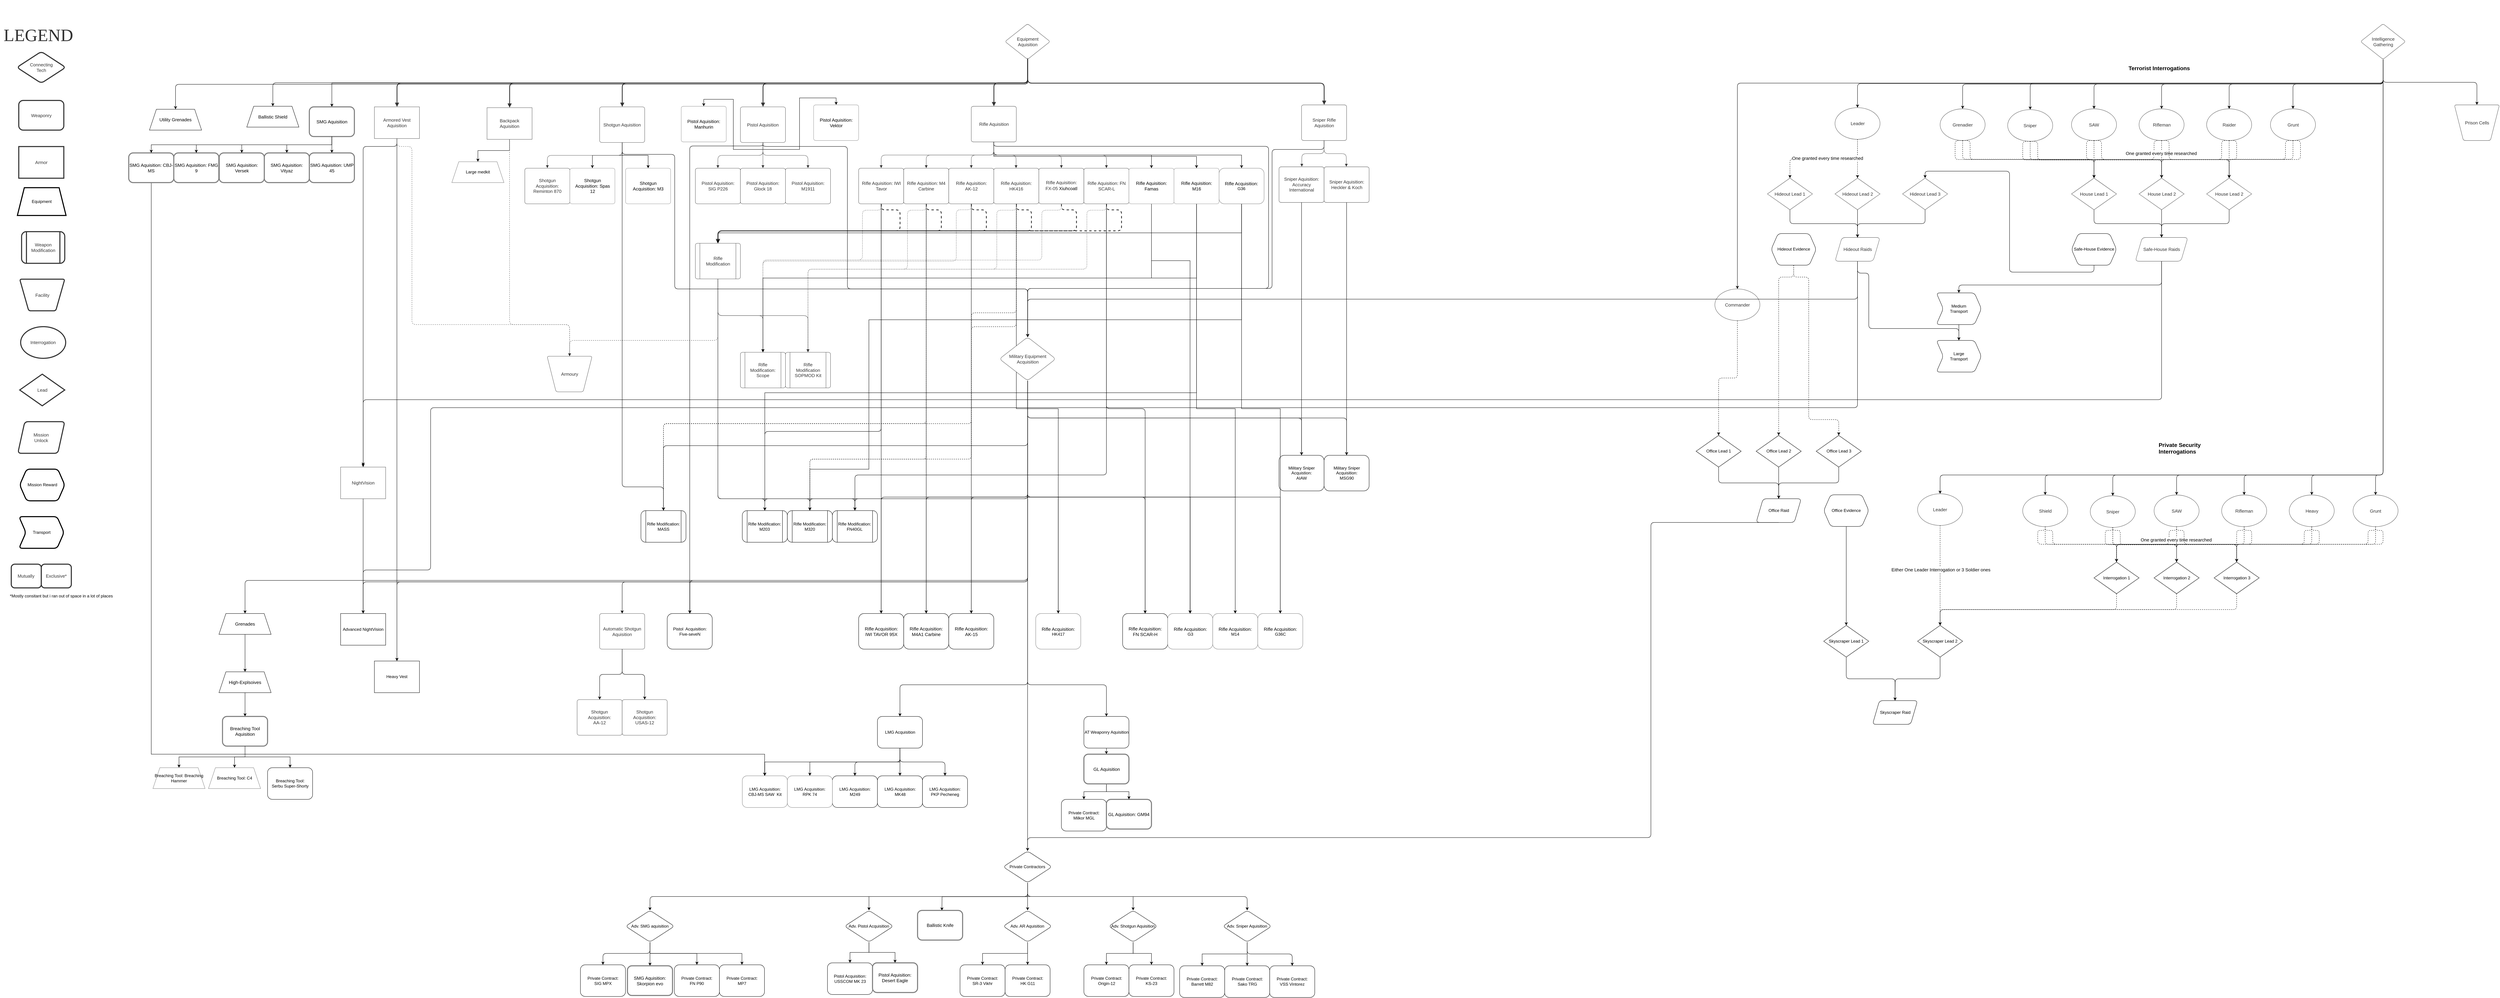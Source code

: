 <mxfile version="23.1.8" type="device">
  <diagram id="4cGTuTjY9rMHRPsiS7bT" name="Page-1">
    <mxGraphModel dx="5320" dy="2076" grid="1" gridSize="10" guides="1" tooltips="1" connect="1" arrows="1" fold="1" page="0" pageScale="1" pageWidth="827" pageHeight="1169" math="0" shadow="0">
      <root>
        <mxCell id="0" />
        <mxCell id="1" parent="0" />
        <mxCell id="SDo0XhH3Z9KrYT_JZEGo-375" value="" style="group;strokeWidth=3;fillColor=none;" parent="1" vertex="1" connectable="0">
          <mxGeometry x="-790" y="-60" width="5260" height="2870" as="geometry" />
        </mxCell>
        <mxCell id="SDo0XhH3Z9KrYT_JZEGo-376" style="edgeStyle=orthogonalEdgeStyle;rounded=0;orthogonalLoop=1;jettySize=auto;html=1;exitX=0.5;exitY=1;exitDx=0;exitDy=0;entryX=0.5;entryY=0;entryDx=0;entryDy=0;" parent="SDo0XhH3Z9KrYT_JZEGo-375" source="SDo0XhH3Z9KrYT_JZEGo-378" target="SDo0XhH3Z9KrYT_JZEGo-692" edge="1">
          <mxGeometry relative="1" as="geometry" />
        </mxCell>
        <mxCell id="SDo0XhH3Z9KrYT_JZEGo-377" style="edgeStyle=orthogonalEdgeStyle;rounded=0;orthogonalLoop=1;jettySize=auto;html=1;exitX=0.5;exitY=1;exitDx=0;exitDy=0;entryX=0.5;entryY=0;entryDx=0;entryDy=0;" parent="SDo0XhH3Z9KrYT_JZEGo-375" source="SDo0XhH3Z9KrYT_JZEGo-378" target="SDo0XhH3Z9KrYT_JZEGo-715" edge="1">
          <mxGeometry relative="1" as="geometry">
            <Array as="points">
              <mxPoint x="2149" y="450" />
              <mxPoint x="2733" y="450" />
            </Array>
          </mxGeometry>
        </mxCell>
        <mxCell id="dQ5w3jO5yOiNRFuh5SQ7-19" style="edgeStyle=orthogonalEdgeStyle;rounded=0;orthogonalLoop=1;jettySize=auto;html=1;exitX=0.5;exitY=1;exitDx=0;exitDy=0;entryX=0.5;entryY=0;entryDx=0;entryDy=0;" edge="1" parent="SDo0XhH3Z9KrYT_JZEGo-375" source="SDo0XhH3Z9KrYT_JZEGo-378" target="SDo0XhH3Z9KrYT_JZEGo-693">
          <mxGeometry relative="1" as="geometry" />
        </mxCell>
        <UserObject label="Rifle Aquisition" lucidchartObjectId=".nZdTzukBXGk" id="SDo0XhH3Z9KrYT_JZEGo-378">
          <mxCell style="html=1;overflow=block;blockSpacing=1;whiteSpace=wrap;;whiteSpace=wrap;fontSize=13;fontColor=#333333;align=center;spacing=9;strokeColor=#333333;strokeOpacity=100;fillOpacity=100;rounded=1;absoluteArcSize=1;arcSize=12;fillColor=#ffffff;strokeWidth=0.8;" parent="SDo0XhH3Z9KrYT_JZEGo-375" vertex="1">
            <mxGeometry x="2084.559" y="305.792" width="129.61" height="102.5" as="geometry" />
          </mxCell>
        </UserObject>
        <UserObject label="Rifle Aquisition: IWI Tavor" lucidchartObjectId="wpZdP2hJwvBx" id="SDo0XhH3Z9KrYT_JZEGo-379">
          <mxCell style="html=1;overflow=block;blockSpacing=1;whiteSpace=wrap;;whiteSpace=wrap;fontSize=13;fontColor=#333333;align=center;spacing=9;strokeColor=#333333;strokeOpacity=100;fillOpacity=100;rounded=1;absoluteArcSize=1;arcSize=12;fillColor=#ffffff;strokeWidth=0.8;" parent="SDo0XhH3Z9KrYT_JZEGo-375" vertex="1">
            <mxGeometry x="1760.534" y="484.028" width="129.61" height="102.5" as="geometry" />
          </mxCell>
        </UserObject>
        <UserObject label="Rifle Aquisition: M4 Carbine" lucidchartObjectId="ypZdUCTsFTgk" id="SDo0XhH3Z9KrYT_JZEGo-380">
          <mxCell style="html=1;overflow=block;blockSpacing=1;whiteSpace=wrap;;whiteSpace=wrap;fontSize=13;fontColor=#333333;align=center;spacing=9;strokeColor=#333333;strokeOpacity=100;fillOpacity=100;rounded=1;absoluteArcSize=1;arcSize=12;fillColor=#ffffff;strokeWidth=0.8;" parent="SDo0XhH3Z9KrYT_JZEGo-375" vertex="1">
            <mxGeometry x="1890.144" y="484.028" width="129.61" height="102.5" as="geometry" />
          </mxCell>
        </UserObject>
        <UserObject label="Rifle Aquisition: AK-12" lucidchartObjectId="DpZdWLfwVPbR" id="SDo0XhH3Z9KrYT_JZEGo-381">
          <mxCell style="html=1;overflow=block;blockSpacing=1;whiteSpace=wrap;;whiteSpace=wrap;fontSize=13;fontColor=#333333;align=center;spacing=9;strokeColor=#333333;strokeOpacity=100;fillOpacity=100;rounded=1;absoluteArcSize=1;arcSize=12;fillColor=#ffffff;strokeWidth=0.8;" parent="SDo0XhH3Z9KrYT_JZEGo-375" vertex="1">
            <mxGeometry x="2019.754" y="484.028" width="129.61" height="102.5" as="geometry" />
          </mxCell>
        </UserObject>
        <mxCell id="SDo0XhH3Z9KrYT_JZEGo-382" style="edgeStyle=orthogonalEdgeStyle;rounded=0;orthogonalLoop=1;jettySize=auto;html=1;exitX=0.5;exitY=1;exitDx=0;exitDy=0;entryX=0.5;entryY=0;entryDx=0;entryDy=0;" parent="SDo0XhH3Z9KrYT_JZEGo-375" source="SDo0XhH3Z9KrYT_JZEGo-383" target="SDo0XhH3Z9KrYT_JZEGo-685" edge="1">
          <mxGeometry relative="1" as="geometry" />
        </mxCell>
        <UserObject label="Rifle Aquisition: HK416" lucidchartObjectId="HpZdMb7RdRQD" id="SDo0XhH3Z9KrYT_JZEGo-383">
          <mxCell style="html=1;overflow=block;blockSpacing=1;whiteSpace=wrap;;whiteSpace=wrap;fontSize=13;fontColor=#333333;align=center;spacing=9;strokeColor=#333333;strokeOpacity=100;fillOpacity=100;rounded=1;absoluteArcSize=1;arcSize=12;fillColor=#ffffff;strokeWidth=0.8;" parent="SDo0XhH3Z9KrYT_JZEGo-375" vertex="1">
            <mxGeometry x="2149.363" y="484.028" width="129.61" height="102.5" as="geometry" />
          </mxCell>
        </UserObject>
        <UserObject label="&lt;div style=&quot;display: flex; justify-content: center; text-align: center; align-items: baseline; font-size: 0; line-height: 1.25;margin-top: -2px;&quot;&gt;&lt;span&gt;&lt;span style=&quot;font-size:13px;color:#333333;&quot;&gt;Rifle Aquisition: FX-05 &lt;/span&gt;&lt;span style=&quot;font-size:12.8px;color:#000000;&quot;&gt;Xiuhcoatl&lt;/span&gt;&lt;/span&gt;&lt;/div&gt;" lucidchartObjectId="KpZdOzohRT-l" id="SDo0XhH3Z9KrYT_JZEGo-385">
          <mxCell style="html=1;overflow=block;blockSpacing=1;whiteSpace=wrap;;whiteSpace=wrap;fontSize=13;spacing=9;strokeColor=#333333;strokeOpacity=100;fillOpacity=100;rounded=1;absoluteArcSize=1;arcSize=12;fillColor=#ffffff;strokeWidth=0.8;" parent="SDo0XhH3Z9KrYT_JZEGo-375" vertex="1">
            <mxGeometry x="2278.973" y="484.028" width="129.61" height="102.5" as="geometry" />
          </mxCell>
        </UserObject>
        <UserObject label="Rifle Aquisition: FN SCAR-L" lucidchartObjectId="OpZdpQtUeUHU" id="SDo0XhH3Z9KrYT_JZEGo-386">
          <mxCell style="html=1;overflow=block;blockSpacing=1;whiteSpace=wrap;;whiteSpace=wrap;fontSize=13;fontColor=#333333;align=center;spacing=9;strokeColor=#333333;strokeOpacity=100;fillOpacity=100;rounded=1;absoluteArcSize=1;arcSize=12;fillColor=#ffffff;strokeWidth=0.8;" parent="SDo0XhH3Z9KrYT_JZEGo-375" vertex="1">
            <mxGeometry x="2408.583" y="484.028" width="129.61" height="102.5" as="geometry" />
          </mxCell>
        </UserObject>
        <UserObject label="" lucidchartObjectId="QvZdIoXNtZzA" id="SDo0XhH3Z9KrYT_JZEGo-387">
          <mxCell style="html=1;jettySize=18;whiteSpace=wrap;fontSize=13;strokeColor=#333333;strokeOpacity=100;strokeWidth=0.8;rounded=1;arcSize=24;edgeStyle=orthogonalEdgeStyle;startArrow=none;;endArrow=block;endFill=1;;exitX=0.5;exitY=1.004;exitPerimeter=0;entryX=0.5;entryY=-0.004;entryPerimeter=0;" parent="SDo0XhH3Z9KrYT_JZEGo-375" source="SDo0XhH3Z9KrYT_JZEGo-378" target="SDo0XhH3Z9KrYT_JZEGo-381" edge="1">
            <mxGeometry width="100" height="100" relative="1" as="geometry">
              <Array as="points" />
            </mxGeometry>
          </mxCell>
        </UserObject>
        <UserObject label="" lucidchartObjectId="EwZdCx0tgdpZ" id="SDo0XhH3Z9KrYT_JZEGo-388">
          <mxCell style="html=1;jettySize=18;whiteSpace=wrap;fontSize=13;strokeColor=#333333;strokeOpacity=100;strokeWidth=0.8;rounded=1;arcSize=24;edgeStyle=orthogonalEdgeStyle;startArrow=none;;endArrow=block;endFill=1;;exitX=0.5;exitY=1.004;exitPerimeter=0;entryX=0.494;entryY=-0.004;entryPerimeter=0;" parent="SDo0XhH3Z9KrYT_JZEGo-375" source="SDo0XhH3Z9KrYT_JZEGo-378" target="SDo0XhH3Z9KrYT_JZEGo-383" edge="1">
            <mxGeometry width="100" height="100" relative="1" as="geometry">
              <Array as="points" />
            </mxGeometry>
          </mxCell>
        </UserObject>
        <UserObject label="" lucidchartObjectId="XwZdVSiIm4dq" id="SDo0XhH3Z9KrYT_JZEGo-389">
          <mxCell style="html=1;jettySize=18;whiteSpace=wrap;fontSize=13;strokeColor=#333333;strokeOpacity=100;strokeWidth=0.8;rounded=1;arcSize=24;edgeStyle=orthogonalEdgeStyle;startArrow=none;;endArrow=block;endFill=1;;exitX=0.5;exitY=1.004;exitPerimeter=0;entryX=0.5;entryY=-0.004;entryPerimeter=0;" parent="SDo0XhH3Z9KrYT_JZEGo-375" source="SDo0XhH3Z9KrYT_JZEGo-378" target="SDo0XhH3Z9KrYT_JZEGo-385" edge="1">
            <mxGeometry width="100" height="100" relative="1" as="geometry">
              <Array as="points" />
            </mxGeometry>
          </mxCell>
        </UserObject>
        <UserObject label="" lucidchartObjectId="nxZdc6QLQ7qf" id="SDo0XhH3Z9KrYT_JZEGo-390">
          <mxCell style="html=1;jettySize=18;whiteSpace=wrap;fontSize=13;strokeColor=#333333;strokeOpacity=100;strokeWidth=0.8;rounded=1;arcSize=24;edgeStyle=orthogonalEdgeStyle;startArrow=none;;endArrow=block;endFill=1;;exitX=0.5;exitY=1.004;exitPerimeter=0;entryX=0.5;entryY=-0.004;entryPerimeter=0;" parent="SDo0XhH3Z9KrYT_JZEGo-375" source="SDo0XhH3Z9KrYT_JZEGo-378" target="SDo0XhH3Z9KrYT_JZEGo-380" edge="1">
            <mxGeometry width="100" height="100" relative="1" as="geometry">
              <Array as="points" />
            </mxGeometry>
          </mxCell>
        </UserObject>
        <UserObject label="" lucidchartObjectId="vxZd.s7_DAgI" id="SDo0XhH3Z9KrYT_JZEGo-391">
          <mxCell style="html=1;jettySize=18;whiteSpace=wrap;fontSize=13;strokeColor=#333333;strokeOpacity=100;strokeWidth=0.8;rounded=1;arcSize=24;edgeStyle=orthogonalEdgeStyle;startArrow=none;;endArrow=block;endFill=1;;exitX=0.5;exitY=1.004;exitPerimeter=0;entryX=0.5;entryY=-0.004;entryPerimeter=0;" parent="SDo0XhH3Z9KrYT_JZEGo-375" source="SDo0XhH3Z9KrYT_JZEGo-378" target="SDo0XhH3Z9KrYT_JZEGo-386" edge="1">
            <mxGeometry width="100" height="100" relative="1" as="geometry">
              <Array as="points" />
            </mxGeometry>
          </mxCell>
        </UserObject>
        <UserObject label="" lucidchartObjectId="AxZd3iUiCq7C" id="SDo0XhH3Z9KrYT_JZEGo-392">
          <mxCell style="html=1;jettySize=18;whiteSpace=wrap;fontSize=13;strokeColor=#333333;strokeOpacity=100;strokeWidth=0.8;rounded=1;arcSize=24;edgeStyle=orthogonalEdgeStyle;startArrow=none;;endArrow=block;endFill=1;;exitX=0.5;exitY=1.004;exitPerimeter=0;entryX=0.5;entryY=-0.004;entryPerimeter=0;" parent="SDo0XhH3Z9KrYT_JZEGo-375" source="SDo0XhH3Z9KrYT_JZEGo-378" target="SDo0XhH3Z9KrYT_JZEGo-379" edge="1">
            <mxGeometry width="100" height="100" relative="1" as="geometry">
              <Array as="points" />
            </mxGeometry>
          </mxCell>
        </UserObject>
        <mxCell id="SDo0XhH3Z9KrYT_JZEGo-393" style="edgeStyle=orthogonalEdgeStyle;rounded=1;orthogonalLoop=1;jettySize=auto;html=1;exitX=0.5;exitY=1;exitDx=0;exitDy=0;" parent="SDo0XhH3Z9KrYT_JZEGo-375" source="SDo0XhH3Z9KrYT_JZEGo-395" target="SDo0XhH3Z9KrYT_JZEGo-671" edge="1">
          <mxGeometry relative="1" as="geometry" />
        </mxCell>
        <mxCell id="SDo0XhH3Z9KrYT_JZEGo-394" style="edgeStyle=orthogonalEdgeStyle;rounded=0;orthogonalLoop=1;jettySize=auto;html=1;exitX=0.5;exitY=1;exitDx=0;exitDy=0;entryX=0.5;entryY=0;entryDx=0;entryDy=0;" parent="SDo0XhH3Z9KrYT_JZEGo-375" source="SDo0XhH3Z9KrYT_JZEGo-395" target="SDo0XhH3Z9KrYT_JZEGo-680" edge="1">
          <mxGeometry relative="1" as="geometry" />
        </mxCell>
        <UserObject label="Equipment Aquisition" lucidchartObjectId="AEZdzTns~rJW" id="SDo0XhH3Z9KrYT_JZEGo-395">
          <mxCell style="html=1;overflow=block;blockSpacing=1;whiteSpace=wrap;rhombus;whiteSpace=wrap;fontSize=13;fontColor=#333333;align=center;spacing=9;strokeColor=#333333;strokeOpacity=100;fillOpacity=100;rounded=1;absoluteArcSize=1;arcSize=12;fillColor=#ffffff;strokeWidth=0.8;" parent="SDo0XhH3Z9KrYT_JZEGo-375" vertex="1">
            <mxGeometry x="2181.766" y="68.333" width="129.61" height="102.5" as="geometry" />
          </mxCell>
        </UserObject>
        <UserObject label="" lucidchartObjectId="NEZd5W1DCkiB" id="SDo0XhH3Z9KrYT_JZEGo-396">
          <mxCell style="html=1;jettySize=18;whiteSpace=wrap;fontSize=13;strokeColor=#333333;strokeOpacity=100;strokeWidth=2.3;rounded=1;arcSize=24;edgeStyle=orthogonalEdgeStyle;startArrow=none;;endArrow=block;endFill=1;;exitX=0.5;exitY=0.98;exitPerimeter=0;entryX=0.5;entryY=-0.004;entryPerimeter=0;" parent="SDo0XhH3Z9KrYT_JZEGo-375" source="SDo0XhH3Z9KrYT_JZEGo-395" target="SDo0XhH3Z9KrYT_JZEGo-378" edge="1">
            <mxGeometry width="100" height="100" relative="1" as="geometry">
              <Array as="points" />
            </mxGeometry>
          </mxCell>
        </UserObject>
        <UserObject label="Sniper Rifle Aquisition" lucidchartObjectId="wFZdonkYxjsh" id="SDo0XhH3Z9KrYT_JZEGo-397">
          <mxCell style="html=1;overflow=block;blockSpacing=1;whiteSpace=wrap;;whiteSpace=wrap;fontSize=13;fontColor=#333333;align=center;spacing=9;strokeColor=#333333;strokeOpacity=100;fillOpacity=100;rounded=1;absoluteArcSize=1;arcSize=12;fillColor=#ffffff;strokeWidth=0.8;" parent="SDo0XhH3Z9KrYT_JZEGo-375" vertex="1">
            <mxGeometry x="3034.807" y="301.812" width="129.61" height="102.5" as="geometry" />
          </mxCell>
        </UserObject>
        <UserObject label="Sniper Aquisition:&#xa;Accuracy International" lucidchartObjectId=".FZdUtw9KJ3a" id="SDo0XhH3Z9KrYT_JZEGo-398">
          <mxCell style="html=1;overflow=block;blockSpacing=1;whiteSpace=wrap;;whiteSpace=wrap;fontSize=13;fontColor=#333333;align=center;spacing=9;strokeColor=#333333;strokeOpacity=100;fillOpacity=100;rounded=1;absoluteArcSize=1;arcSize=12;fillColor=#ffffff;strokeWidth=0.8;" parent="SDo0XhH3Z9KrYT_JZEGo-375" vertex="1">
            <mxGeometry x="2970.002" y="480.048" width="129.61" height="102.5" as="geometry" />
          </mxCell>
        </UserObject>
        <UserObject label="Sniper Aquisition: Heckler &amp; Koch" lucidchartObjectId="~HZdCM5_0xa3" id="SDo0XhH3Z9KrYT_JZEGo-399">
          <mxCell style="html=1;overflow=block;blockSpacing=1;whiteSpace=wrap;;whiteSpace=wrap;fontSize=13;fontColor=#333333;align=center;spacing=9;strokeColor=#333333;strokeOpacity=100;fillOpacity=100;rounded=1;absoluteArcSize=1;arcSize=12;fillColor=#ffffff;strokeWidth=0.8;" parent="SDo0XhH3Z9KrYT_JZEGo-375" vertex="1">
            <mxGeometry x="3099.611" y="480.048" width="129.61" height="102.5" as="geometry" />
          </mxCell>
        </UserObject>
        <UserObject label="" lucidchartObjectId="CIZdazD75ilh" id="SDo0XhH3Z9KrYT_JZEGo-400">
          <mxCell style="html=1;jettySize=18;whiteSpace=wrap;fontSize=13;strokeColor=#333333;strokeOpacity=100;strokeWidth=0.8;rounded=1;arcSize=24;edgeStyle=orthogonalEdgeStyle;startArrow=none;;endArrow=block;endFill=1;;exitX=0.5;exitY=1.004;exitPerimeter=0;entryX=0.506;entryY=-0.004;entryPerimeter=0;" parent="SDo0XhH3Z9KrYT_JZEGo-375" source="SDo0XhH3Z9KrYT_JZEGo-397" target="SDo0XhH3Z9KrYT_JZEGo-398" edge="1">
            <mxGeometry width="100" height="100" relative="1" as="geometry">
              <Array as="points" />
            </mxGeometry>
          </mxCell>
        </UserObject>
        <UserObject label="" lucidchartObjectId="ZIZdZjh2DHgJ" id="SDo0XhH3Z9KrYT_JZEGo-401">
          <mxCell style="html=1;jettySize=18;whiteSpace=wrap;fontSize=13;strokeColor=#333333;strokeOpacity=100;strokeWidth=0.8;rounded=1;arcSize=24;edgeStyle=orthogonalEdgeStyle;startArrow=none;;endArrow=block;endFill=1;;exitX=0.5;exitY=1.004;exitPerimeter=0;entryX=0.494;entryY=-0.004;entryPerimeter=0;" parent="SDo0XhH3Z9KrYT_JZEGo-375" source="SDo0XhH3Z9KrYT_JZEGo-397" target="SDo0XhH3Z9KrYT_JZEGo-399" edge="1">
            <mxGeometry width="100" height="100" relative="1" as="geometry">
              <Array as="points" />
            </mxGeometry>
          </mxCell>
        </UserObject>
        <UserObject label="" lucidchartObjectId="5IZdWXKTfCLe" id="SDo0XhH3Z9KrYT_JZEGo-402">
          <mxCell style="html=1;jettySize=18;whiteSpace=wrap;fontSize=13;strokeColor=#333333;strokeOpacity=100;strokeWidth=2.3;rounded=1;arcSize=24;edgeStyle=orthogonalEdgeStyle;startArrow=none;;endArrow=block;endFill=1;;exitX=0.5;exitY=0.98;exitPerimeter=0;entryX=0.5;entryY=-0.004;entryPerimeter=0;" parent="SDo0XhH3Z9KrYT_JZEGo-375" source="SDo0XhH3Z9KrYT_JZEGo-395" target="SDo0XhH3Z9KrYT_JZEGo-397" edge="1">
            <mxGeometry width="100" height="100" relative="1" as="geometry">
              <Array as="points">
                <mxPoint x="2246" y="239" />
                <mxPoint x="3100" y="239" />
              </Array>
            </mxGeometry>
          </mxCell>
        </UserObject>
        <mxCell id="SDo0XhH3Z9KrYT_JZEGo-403" style="edgeStyle=orthogonalEdgeStyle;rounded=0;orthogonalLoop=1;jettySize=auto;html=1;exitX=0.5;exitY=1;exitDx=0;exitDy=0;entryX=0.5;entryY=0;entryDx=0;entryDy=0;" parent="SDo0XhH3Z9KrYT_JZEGo-375" source="SDo0XhH3Z9KrYT_JZEGo-405" target="SDo0XhH3Z9KrYT_JZEGo-681" edge="1">
          <mxGeometry relative="1" as="geometry" />
        </mxCell>
        <mxCell id="SDo0XhH3Z9KrYT_JZEGo-404" style="edgeStyle=orthogonalEdgeStyle;rounded=0;orthogonalLoop=1;jettySize=auto;html=1;exitX=0.5;exitY=1;exitDx=0;exitDy=0;" parent="SDo0XhH3Z9KrYT_JZEGo-375" source="SDo0XhH3Z9KrYT_JZEGo-405" target="SDo0XhH3Z9KrYT_JZEGo-710" edge="1">
          <mxGeometry relative="1" as="geometry" />
        </mxCell>
        <UserObject label="Shotgun Aquisition" lucidchartObjectId="NJZdjia7oByf" id="SDo0XhH3Z9KrYT_JZEGo-405">
          <mxCell style="html=1;overflow=block;blockSpacing=1;whiteSpace=wrap;;whiteSpace=wrap;fontSize=13;fontColor=#333333;align=center;spacing=9;strokeColor=#333333;strokeOpacity=100;fillOpacity=100;rounded=1;absoluteArcSize=1;arcSize=12;fillColor=#ffffff;strokeWidth=0.8;" parent="SDo0XhH3Z9KrYT_JZEGo-375" vertex="1">
            <mxGeometry x="1015.277" y="307.5" width="129.61" height="102.5" as="geometry" />
          </mxCell>
        </UserObject>
        <UserObject label="Shotgun Acquisition: Reminton 870" lucidchartObjectId="aKZdjtdj7G8_" id="SDo0XhH3Z9KrYT_JZEGo-406">
          <mxCell style="html=1;overflow=block;blockSpacing=1;whiteSpace=wrap;;whiteSpace=wrap;fontSize=13;fontColor=#333333;align=center;spacing=9;strokeColor=#333333;strokeOpacity=100;fillOpacity=100;rounded=1;absoluteArcSize=1;arcSize=12;fillColor=#ffffff;strokeWidth=0.8;" parent="SDo0XhH3Z9KrYT_JZEGo-375" vertex="1">
            <mxGeometry x="799.997" y="484.028" width="129.61" height="102.5" as="geometry" />
          </mxCell>
        </UserObject>
        <UserObject label="" lucidchartObjectId="KKZd92wMXNar" id="SDo0XhH3Z9KrYT_JZEGo-407">
          <mxCell style="html=1;jettySize=18;whiteSpace=wrap;fontSize=13;strokeColor=#333333;strokeOpacity=100;strokeWidth=0.8;rounded=1;arcSize=24;edgeStyle=orthogonalEdgeStyle;startArrow=none;;endArrow=block;endFill=1;;exitX=0.5;exitY=1.004;exitPerimeter=0;entryX=0.5;entryY=-0.004;entryPerimeter=0;" parent="SDo0XhH3Z9KrYT_JZEGo-375" source="SDo0XhH3Z9KrYT_JZEGo-405" target="SDo0XhH3Z9KrYT_JZEGo-406" edge="1">
            <mxGeometry width="100" height="100" relative="1" as="geometry">
              <Array as="points" />
            </mxGeometry>
          </mxCell>
        </UserObject>
        <UserObject label="" lucidchartObjectId="MKZdWgNyRrsv" id="SDo0XhH3Z9KrYT_JZEGo-408">
          <mxCell style="html=1;jettySize=18;whiteSpace=wrap;fontSize=13;strokeColor=#333333;strokeOpacity=100;strokeWidth=2.3;rounded=1;arcSize=24;edgeStyle=orthogonalEdgeStyle;startArrow=none;;endArrow=block;endFill=1;;exitX=0.5;exitY=0.98;exitPerimeter=0;entryX=0.5;entryY=-0.004;entryPerimeter=0;" parent="SDo0XhH3Z9KrYT_JZEGo-375" source="SDo0XhH3Z9KrYT_JZEGo-395" target="SDo0XhH3Z9KrYT_JZEGo-405" edge="1">
            <mxGeometry width="100" height="100" relative="1" as="geometry">
              <Array as="points">
                <mxPoint x="2246.571" y="239.167" />
                <mxPoint x="1080.082" y="239.167" />
              </Array>
            </mxGeometry>
          </mxCell>
        </UserObject>
        <mxCell id="SDo0XhH3Z9KrYT_JZEGo-409" style="edgeStyle=orthogonalEdgeStyle;rounded=1;orthogonalLoop=1;jettySize=auto;html=1;exitX=0.5;exitY=1;exitDx=0;exitDy=0;entryX=0.5;entryY=0;entryDx=0;entryDy=0;" parent="SDo0XhH3Z9KrYT_JZEGo-375" source="SDo0XhH3Z9KrYT_JZEGo-412" target="SDo0XhH3Z9KrYT_JZEGo-676" edge="1">
          <mxGeometry relative="1" as="geometry">
            <mxPoint x="1307" y="1760" as="targetPoint" />
            <Array as="points">
              <mxPoint x="1485" y="420" />
              <mxPoint x="1274" y="420" />
            </Array>
          </mxGeometry>
        </mxCell>
        <mxCell id="SDo0XhH3Z9KrYT_JZEGo-410" style="edgeStyle=orthogonalEdgeStyle;rounded=0;orthogonalLoop=1;jettySize=auto;html=1;exitX=0.5;exitY=1;exitDx=0;exitDy=0;entryX=0.5;entryY=0;entryDx=0;entryDy=0;" parent="SDo0XhH3Z9KrYT_JZEGo-375" source="SDo0XhH3Z9KrYT_JZEGo-412" target="SDo0XhH3Z9KrYT_JZEGo-687" edge="1">
          <mxGeometry relative="1" as="geometry" />
        </mxCell>
        <mxCell id="SDo0XhH3Z9KrYT_JZEGo-411" style="edgeStyle=orthogonalEdgeStyle;rounded=0;orthogonalLoop=1;jettySize=auto;html=1;exitX=0.5;exitY=1;exitDx=0;exitDy=0;entryX=0.5;entryY=0;entryDx=0;entryDy=0;" parent="SDo0XhH3Z9KrYT_JZEGo-375" source="SDo0XhH3Z9KrYT_JZEGo-412" target="SDo0XhH3Z9KrYT_JZEGo-688" edge="1">
          <mxGeometry relative="1" as="geometry" />
        </mxCell>
        <UserObject label="Pistol Aquisition" lucidchartObjectId="RMZdWAIVf3ku" id="SDo0XhH3Z9KrYT_JZEGo-412">
          <mxCell style="html=1;overflow=block;blockSpacing=1;whiteSpace=wrap;;whiteSpace=wrap;fontSize=13;fontColor=#333333;align=center;spacing=9;strokeColor=#333333;strokeOpacity=100;fillOpacity=100;rounded=1;absoluteArcSize=1;arcSize=12;fillColor=#ffffff;strokeWidth=0.8;" parent="SDo0XhH3Z9KrYT_JZEGo-375" vertex="1">
            <mxGeometry x="1420.308" y="307.5" width="129.61" height="102.5" as="geometry" />
          </mxCell>
        </UserObject>
        <UserObject label="Pistol Aquisition: SIG P226" lucidchartObjectId="nNZd9yNHCWl8" id="SDo0XhH3Z9KrYT_JZEGo-413">
          <mxCell style="html=1;overflow=block;blockSpacing=1;whiteSpace=wrap;;whiteSpace=wrap;fontSize=13;fontColor=#333333;align=center;spacing=9;strokeColor=#333333;strokeOpacity=100;fillOpacity=100;rounded=1;absoluteArcSize=1;arcSize=12;fillColor=#ffffff;strokeWidth=0.8;" parent="SDo0XhH3Z9KrYT_JZEGo-375" vertex="1">
            <mxGeometry x="1290.698" y="484.028" width="129.61" height="102.5" as="geometry" />
          </mxCell>
        </UserObject>
        <UserObject label="Pistol Aquisition: Glock 18" lucidchartObjectId="qNZdaVzqVqA_" id="SDo0XhH3Z9KrYT_JZEGo-414">
          <mxCell style="html=1;overflow=block;blockSpacing=1;whiteSpace=wrap;;whiteSpace=wrap;fontSize=13;fontColor=#333333;align=center;spacing=9;strokeColor=#333333;strokeOpacity=100;fillOpacity=100;rounded=1;absoluteArcSize=1;arcSize=12;fillColor=#ffffff;strokeWidth=0.8;" parent="SDo0XhH3Z9KrYT_JZEGo-375" vertex="1">
            <mxGeometry x="1420.308" y="484.028" width="129.61" height="102.5" as="geometry" />
          </mxCell>
        </UserObject>
        <UserObject label="Pistol Aquisition: M1911" lucidchartObjectId="tNZdOS5x-khd" id="SDo0XhH3Z9KrYT_JZEGo-415">
          <mxCell style="html=1;overflow=block;blockSpacing=1;whiteSpace=wrap;;whiteSpace=wrap;fontSize=13;fontColor=#333333;align=center;spacing=9;strokeColor=#333333;strokeOpacity=100;fillOpacity=100;rounded=1;absoluteArcSize=1;arcSize=12;fillColor=#ffffff;strokeWidth=0.8;" parent="SDo0XhH3Z9KrYT_JZEGo-375" vertex="1">
            <mxGeometry x="1549.918" y="484.028" width="129.61" height="102.5" as="geometry" />
          </mxCell>
        </UserObject>
        <UserObject label="" lucidchartObjectId="oQZd2~-~Y2gs" id="SDo0XhH3Z9KrYT_JZEGo-416">
          <mxCell style="html=1;jettySize=18;whiteSpace=wrap;fontSize=13;strokeColor=#333333;strokeOpacity=100;strokeWidth=0.8;rounded=1;arcSize=24;edgeStyle=orthogonalEdgeStyle;startArrow=none;;endArrow=block;endFill=1;;exitX=0.5;exitY=1.004;exitPerimeter=0;entryX=0.5;entryY=-0.004;entryPerimeter=0;" parent="SDo0XhH3Z9KrYT_JZEGo-375" source="SDo0XhH3Z9KrYT_JZEGo-412" target="SDo0XhH3Z9KrYT_JZEGo-413" edge="1">
            <mxGeometry width="100" height="100" relative="1" as="geometry">
              <Array as="points" />
            </mxGeometry>
          </mxCell>
        </UserObject>
        <UserObject label="" lucidchartObjectId="sQZd7AvisC3r" id="SDo0XhH3Z9KrYT_JZEGo-417">
          <mxCell style="html=1;jettySize=18;whiteSpace=wrap;fontSize=13;strokeColor=#333333;strokeOpacity=100;strokeWidth=0.8;rounded=1;arcSize=24;edgeStyle=orthogonalEdgeStyle;startArrow=none;;endArrow=block;endFill=1;;exitX=0.5;exitY=1.004;exitPerimeter=0;entryX=0.5;entryY=-0.004;entryPerimeter=0;" parent="SDo0XhH3Z9KrYT_JZEGo-375" source="SDo0XhH3Z9KrYT_JZEGo-412" target="SDo0XhH3Z9KrYT_JZEGo-415" edge="1">
            <mxGeometry width="100" height="100" relative="1" as="geometry">
              <Array as="points" />
            </mxGeometry>
          </mxCell>
        </UserObject>
        <UserObject label="" lucidchartObjectId="zQZd.8prdrVg" id="SDo0XhH3Z9KrYT_JZEGo-418">
          <mxCell style="html=1;jettySize=18;whiteSpace=wrap;fontSize=13;strokeColor=#333333;strokeOpacity=100;strokeWidth=0.8;rounded=1;arcSize=24;edgeStyle=orthogonalEdgeStyle;startArrow=none;;endArrow=block;endFill=1;;exitX=0.5;exitY=1.004;exitPerimeter=0;entryX=0.5;entryY=-0.004;entryPerimeter=0;" parent="SDo0XhH3Z9KrYT_JZEGo-375" source="SDo0XhH3Z9KrYT_JZEGo-412" target="SDo0XhH3Z9KrYT_JZEGo-414" edge="1">
            <mxGeometry width="100" height="100" relative="1" as="geometry">
              <Array as="points" />
            </mxGeometry>
          </mxCell>
        </UserObject>
        <UserObject label="" lucidchartObjectId="CQZdT_c2o7pa" id="SDo0XhH3Z9KrYT_JZEGo-419">
          <mxCell style="html=1;jettySize=18;whiteSpace=wrap;fontSize=13;strokeColor=#333333;strokeOpacity=100;strokeWidth=2.3;rounded=1;arcSize=24;edgeStyle=orthogonalEdgeStyle;startArrow=none;;endArrow=block;endFill=1;;exitX=0.5;exitY=0.98;exitPerimeter=0;entryX=0.5;entryY=-0.004;entryPerimeter=0;" parent="SDo0XhH3Z9KrYT_JZEGo-375" source="SDo0XhH3Z9KrYT_JZEGo-395" target="SDo0XhH3Z9KrYT_JZEGo-412" edge="1">
            <mxGeometry width="100" height="100" relative="1" as="geometry">
              <Array as="points">
                <mxPoint x="2246.571" y="239.167" />
                <mxPoint x="1485.113" y="239.167" />
              </Array>
            </mxGeometry>
          </mxCell>
        </UserObject>
        <UserObject label="Armored Vest Aquisition" lucidchartObjectId="TSZdAv5Nu1_F" id="SDo0XhH3Z9KrYT_JZEGo-420">
          <mxCell style="html=1;overflow=block;blockSpacing=1;whiteSpace=wrap;rounded=0;arcSize=50;whiteSpace=wrap;fontSize=13;fontColor=#333333;align=center;spacing=9;strokeColor=#333333;strokeOpacity=100;fillOpacity=100;fillColor=#ffffff;strokeWidth=0.8;" parent="SDo0XhH3Z9KrYT_JZEGo-375" vertex="1">
            <mxGeometry x="367.228" y="307.5" width="129.61" height="91.111" as="geometry" />
          </mxCell>
        </UserObject>
        <mxCell id="SDo0XhH3Z9KrYT_JZEGo-421" style="edgeStyle=orthogonalEdgeStyle;rounded=0;orthogonalLoop=1;jettySize=auto;html=1;exitX=0.5;exitY=1;exitDx=0;exitDy=0;entryX=0.5;entryY=0;entryDx=0;entryDy=0;" parent="SDo0XhH3Z9KrYT_JZEGo-375" source="SDo0XhH3Z9KrYT_JZEGo-422" target="SDo0XhH3Z9KrYT_JZEGo-707" edge="1">
          <mxGeometry relative="1" as="geometry" />
        </mxCell>
        <UserObject label="Backpack Aquisition" lucidchartObjectId="iTZdZ7eJWs2a" id="SDo0XhH3Z9KrYT_JZEGo-422">
          <mxCell style="html=1;overflow=block;blockSpacing=1;whiteSpace=wrap;rounded=0;arcSize=50;whiteSpace=wrap;fontSize=13;fontColor=#333333;align=center;spacing=9;strokeColor=#333333;strokeOpacity=100;fillOpacity=100;fillColor=#ffffff;strokeWidth=0.8;" parent="SDo0XhH3Z9KrYT_JZEGo-375" vertex="1">
            <mxGeometry x="691.253" y="309.778" width="129.61" height="91.111" as="geometry" />
          </mxCell>
        </UserObject>
        <UserObject label="" lucidchartObjectId="3TZdt3lii5ES" id="SDo0XhH3Z9KrYT_JZEGo-423">
          <mxCell style="html=1;jettySize=18;whiteSpace=wrap;fontSize=13;strokeColor=#333333;strokeOpacity=100;strokeWidth=2.3;rounded=1;arcSize=24;edgeStyle=orthogonalEdgeStyle;startArrow=none;;endArrow=block;endFill=1;;exitX=0.5;exitY=0.98;exitPerimeter=0;entryX=0.5;entryY=-0.004;entryPerimeter=0;" parent="SDo0XhH3Z9KrYT_JZEGo-375" source="SDo0XhH3Z9KrYT_JZEGo-395" target="SDo0XhH3Z9KrYT_JZEGo-420" edge="1">
            <mxGeometry width="100" height="100" relative="1" as="geometry">
              <Array as="points">
                <mxPoint x="2246.571" y="239.167" />
                <mxPoint x="432.033" y="239.167" />
              </Array>
            </mxGeometry>
          </mxCell>
        </UserObject>
        <UserObject label="" lucidchartObjectId="7TZdTCwb9kuW" id="SDo0XhH3Z9KrYT_JZEGo-424">
          <mxCell style="html=1;jettySize=18;whiteSpace=wrap;fontSize=13;strokeColor=#333333;strokeOpacity=100;strokeWidth=2.3;rounded=1;arcSize=24;edgeStyle=orthogonalEdgeStyle;startArrow=none;;endArrow=block;endFill=1;;exitX=0.5;exitY=0.98;exitPerimeter=0;entryX=0.5;entryY=-0.004;entryPerimeter=0;" parent="SDo0XhH3Z9KrYT_JZEGo-375" source="SDo0XhH3Z9KrYT_JZEGo-395" target="SDo0XhH3Z9KrYT_JZEGo-422" edge="1">
            <mxGeometry width="100" height="100" relative="1" as="geometry">
              <Array as="points">
                <mxPoint x="2246.571" y="239.167" />
                <mxPoint x="756.057" y="239.167" />
              </Array>
            </mxGeometry>
          </mxCell>
        </UserObject>
        <UserObject label="" lucidchartObjectId="h6ZdRJ-4xbI6" id="SDo0XhH3Z9KrYT_JZEGo-426">
          <mxCell style="html=1;jettySize=18;whiteSpace=wrap;fontSize=13;strokeColor=#333333;strokeOpacity=100;strokeWidth=2.3;rounded=1;arcSize=24;edgeStyle=orthogonalEdgeStyle;startArrow=none;;endArrow=block;endFill=1;;exitX=0.5;exitY=1.004;exitPerimeter=0;entryX=0.5;entryY=-0.004;entryPerimeter=0;dashed=1;" parent="SDo0XhH3Z9KrYT_JZEGo-375" source="SDo0XhH3Z9KrYT_JZEGo-379" target="SDo0XhH3Z9KrYT_JZEGo-425" edge="1">
            <mxGeometry width="100" height="100" relative="1" as="geometry">
              <Array as="points">
                <mxPoint x="1825.339" y="603.611" />
                <mxPoint x="1879.343" y="603.611" />
                <mxPoint x="1879.343" y="663.972" />
                <mxPoint x="1355.503" y="663.972" />
              </Array>
            </mxGeometry>
          </mxCell>
        </UserObject>
        <UserObject label="" lucidchartObjectId="k6ZdRMltAoLC" id="SDo0XhH3Z9KrYT_JZEGo-427">
          <mxCell style="html=1;jettySize=18;whiteSpace=wrap;fontSize=13;strokeColor=#333333;strokeOpacity=100;strokeWidth=2.3;rounded=1;arcSize=24;edgeStyle=orthogonalEdgeStyle;startArrow=none;;endArrow=block;endFill=1;;exitX=0.5;exitY=1.004;exitPerimeter=0;entryX=0.5;entryY=-0.004;entryPerimeter=0;dashed=1;" parent="SDo0XhH3Z9KrYT_JZEGo-375" source="SDo0XhH3Z9KrYT_JZEGo-380" target="SDo0XhH3Z9KrYT_JZEGo-425" edge="1">
            <mxGeometry width="100" height="100" relative="1" as="geometry">
              <Array as="points">
                <mxPoint x="1954.949" y="603.611" />
                <mxPoint x="1998.152" y="603.611" />
                <mxPoint x="1998.152" y="663.972" />
                <mxPoint x="1355.503" y="663.972" />
              </Array>
            </mxGeometry>
          </mxCell>
        </UserObject>
        <UserObject label="" lucidchartObjectId="u6ZdzQbKuTCf" id="SDo0XhH3Z9KrYT_JZEGo-428">
          <mxCell style="html=1;jettySize=18;whiteSpace=wrap;fontSize=13;strokeColor=#333333;strokeOpacity=100;strokeWidth=2.3;rounded=1;arcSize=24;edgeStyle=orthogonalEdgeStyle;startArrow=none;;endArrow=block;endFill=1;;exitX=0.5;exitY=1.004;exitPerimeter=0;entryX=0.5;entryY=-0.004;entryPerimeter=0;dashed=1;" parent="SDo0XhH3Z9KrYT_JZEGo-375" source="SDo0XhH3Z9KrYT_JZEGo-381" target="SDo0XhH3Z9KrYT_JZEGo-425" edge="1">
            <mxGeometry width="100" height="100" relative="1" as="geometry">
              <Array as="points">
                <mxPoint x="2084.559" y="603.611" />
                <mxPoint x="2127.762" y="603.611" />
                <mxPoint x="2127.762" y="663.972" />
                <mxPoint x="1355.503" y="663.972" />
              </Array>
            </mxGeometry>
          </mxCell>
        </UserObject>
        <UserObject label="" lucidchartObjectId="J6ZdNk4VffnR" id="SDo0XhH3Z9KrYT_JZEGo-429">
          <mxCell style="html=1;jettySize=18;whiteSpace=wrap;fontSize=13;strokeColor=#333333;strokeOpacity=100;strokeWidth=2.3;rounded=1;arcSize=24;edgeStyle=orthogonalEdgeStyle;startArrow=none;;endArrow=block;endFill=1;;exitX=0.5;exitY=1.004;exitPerimeter=0;entryX=0.5;entryY=-0.004;entryPerimeter=0;dashed=1;" parent="SDo0XhH3Z9KrYT_JZEGo-375" source="SDo0XhH3Z9KrYT_JZEGo-383" target="SDo0XhH3Z9KrYT_JZEGo-425" edge="1">
            <mxGeometry width="100" height="100" relative="1" as="geometry">
              <Array as="points">
                <mxPoint x="2214.168" y="603.611" />
                <mxPoint x="2257.372" y="603.611" />
                <mxPoint x="2257.372" y="663.972" />
                <mxPoint x="1355.503" y="663.972" />
              </Array>
            </mxGeometry>
          </mxCell>
        </UserObject>
        <UserObject label="" lucidchartObjectId="M6ZdO0bWWrU3" id="SDo0XhH3Z9KrYT_JZEGo-430">
          <mxCell style="html=1;jettySize=18;whiteSpace=wrap;fontSize=13;strokeColor=#333333;strokeOpacity=100;strokeWidth=2.3;rounded=1;arcSize=24;edgeStyle=orthogonalEdgeStyle;startArrow=none;;endArrow=block;endFill=1;;exitX=0.5;exitY=1.004;exitPerimeter=0;entryX=0.5;entryY=-0.004;entryPerimeter=0;dashed=1;" parent="SDo0XhH3Z9KrYT_JZEGo-375" source="SDo0XhH3Z9KrYT_JZEGo-385" target="SDo0XhH3Z9KrYT_JZEGo-425" edge="1">
            <mxGeometry width="100" height="100" relative="1" as="geometry">
              <Array as="points">
                <mxPoint x="2343.778" y="603.611" />
                <mxPoint x="2386.982" y="603.611" />
                <mxPoint x="2386.982" y="663.972" />
                <mxPoint x="1355.503" y="663.972" />
              </Array>
            </mxGeometry>
          </mxCell>
        </UserObject>
        <UserObject label="" lucidchartObjectId="P6Zdv4RYhlie" id="SDo0XhH3Z9KrYT_JZEGo-431">
          <mxCell style="html=1;jettySize=18;whiteSpace=wrap;fontSize=13;strokeColor=#333333;strokeOpacity=100;strokeWidth=2.3;rounded=1;arcSize=24;edgeStyle=orthogonalEdgeStyle;startArrow=none;;endArrow=block;endFill=1;;exitX=0.5;exitY=1.004;exitPerimeter=0;entryX=0.5;entryY=-0.004;entryPerimeter=0;dashed=1;" parent="SDo0XhH3Z9KrYT_JZEGo-375" source="SDo0XhH3Z9KrYT_JZEGo-386" target="SDo0XhH3Z9KrYT_JZEGo-425" edge="1">
            <mxGeometry width="100" height="100" relative="1" as="geometry">
              <Array as="points">
                <mxPoint x="2473.388" y="603.611" />
                <mxPoint x="2516.591" y="603.611" />
                <mxPoint x="2516.591" y="663.972" />
                <mxPoint x="1355.503" y="663.972" />
              </Array>
            </mxGeometry>
          </mxCell>
        </UserObject>
        <UserObject label="Rifle Modification: Scope" lucidchartObjectId="Y9ZdiyxfP5wW" id="SDo0XhH3Z9KrYT_JZEGo-432">
          <mxCell style="html=1;overflow=block;blockSpacing=1;whiteSpace=wrap;shape=process;whiteSpace=wrap;fontSize=13;fontColor=#333333;align=center;spacing=3.8;strokeColor=#333333;strokeOpacity=100;fillOpacity=100;rounded=1;absoluteArcSize=1;arcSize=12;fillColor=#ffffff;strokeWidth=0.8;" parent="SDo0XhH3Z9KrYT_JZEGo-375" vertex="1">
            <mxGeometry x="1420.308" y="1013.611" width="129.61" height="102.5" as="geometry" />
          </mxCell>
        </UserObject>
        <UserObject label="Rifle Modification SOPMOD Kit" lucidchartObjectId="d-ZddwU1q0cq" id="SDo0XhH3Z9KrYT_JZEGo-433">
          <mxCell style="html=1;overflow=block;blockSpacing=1;whiteSpace=wrap;shape=process;whiteSpace=wrap;fontSize=13;fontColor=#333333;align=center;spacing=3.8;strokeColor=#333333;strokeOpacity=100;fillOpacity=100;rounded=1;absoluteArcSize=1;arcSize=12;fillColor=#ffffff;strokeWidth=0.8;" parent="SDo0XhH3Z9KrYT_JZEGo-375" vertex="1">
            <mxGeometry x="1549.918" y="1013.611" width="129.61" height="102.5" as="geometry" />
          </mxCell>
        </UserObject>
        <UserObject label="" lucidchartObjectId="M-ZdUwTSwu39" id="SDo0XhH3Z9KrYT_JZEGo-434">
          <mxCell style="html=1;jettySize=18;whiteSpace=wrap;fontSize=13;strokeColor=#333333;strokeOpacity=100;strokeWidth=0.8;rounded=1;arcSize=24;edgeStyle=orthogonalEdgeStyle;startArrow=none;;endArrow=block;endFill=1;;exitX=0.5;exitY=1.004;exitPerimeter=0;entryX=0.5;entryY=-0.004;entryPerimeter=0;" parent="SDo0XhH3Z9KrYT_JZEGo-375" source="SDo0XhH3Z9KrYT_JZEGo-425" target="SDo0XhH3Z9KrYT_JZEGo-432" edge="1">
            <mxGeometry width="100" height="100" relative="1" as="geometry">
              <Array as="points" />
            </mxGeometry>
          </mxCell>
        </UserObject>
        <UserObject label="" lucidchartObjectId="R-ZdDBNfb4SS" id="SDo0XhH3Z9KrYT_JZEGo-435">
          <mxCell style="html=1;jettySize=18;whiteSpace=wrap;fontSize=13;strokeColor=#333333;strokeOpacity=100;strokeWidth=0.8;rounded=1;arcSize=24;edgeStyle=orthogonalEdgeStyle;startArrow=none;;endArrow=block;endFill=1;;exitX=0.5;exitY=1.004;exitPerimeter=0;entryX=0.5;entryY=-0.004;entryPerimeter=0;" parent="SDo0XhH3Z9KrYT_JZEGo-375" source="SDo0XhH3Z9KrYT_JZEGo-425" target="SDo0XhH3Z9KrYT_JZEGo-433" edge="1">
            <mxGeometry width="100" height="100" relative="1" as="geometry">
              <Array as="points" />
            </mxGeometry>
          </mxCell>
        </UserObject>
        <UserObject label="" lucidchartObjectId="8~ZdZJWn~6jy" id="SDo0XhH3Z9KrYT_JZEGo-436">
          <mxCell style="html=1;jettySize=18;whiteSpace=wrap;fontSize=13;strokeColor=#333333;strokeOpacity=100;strokeWidth=0.8;rounded=1;arcSize=24;edgeStyle=orthogonalEdgeStyle;startArrow=none;;endArrow=block;endFill=1;;exitX=0.5;exitY=1.004;exitPerimeter=0;entryX=0.5;entryY=-0.004;entryPerimeter=0;dashed=1;" parent="SDo0XhH3Z9KrYT_JZEGo-375" source="SDo0XhH3Z9KrYT_JZEGo-385" target="SDo0XhH3Z9KrYT_JZEGo-432" edge="1">
            <mxGeometry width="100" height="100" relative="1" as="geometry">
              <Array as="points">
                <mxPoint x="2343.778" y="604.75" />
                <mxPoint x="2287.614" y="604.75" />
                <mxPoint x="2287.614" y="748.25" />
                <mxPoint x="1485.113" y="748.25" />
              </Array>
            </mxGeometry>
          </mxCell>
        </UserObject>
        <UserObject label="" lucidchartObjectId="Bb0dUiIs-Duv" id="SDo0XhH3Z9KrYT_JZEGo-437">
          <mxCell style="html=1;jettySize=18;whiteSpace=wrap;fontSize=13;strokeColor=#333333;strokeOpacity=100;strokeWidth=0.8;rounded=1;arcSize=24;edgeStyle=orthogonalEdgeStyle;startArrow=none;;endArrow=block;endFill=1;;exitX=0.5;exitY=1.004;exitPerimeter=0;entryX=0.5;entryY=-0.004;entryPerimeter=0;dashed=1;" parent="SDo0XhH3Z9KrYT_JZEGo-375" source="SDo0XhH3Z9KrYT_JZEGo-383" target="SDo0XhH3Z9KrYT_JZEGo-433" edge="1">
            <mxGeometry width="100" height="100" relative="1" as="geometry">
              <Array as="points">
                <mxPoint x="2214.168" y="604.75" />
                <mxPoint x="2158.004" y="604.75" />
                <mxPoint x="2158.004" y="774.444" />
                <mxPoint x="1614.723" y="774.444" />
              </Array>
            </mxGeometry>
          </mxCell>
        </UserObject>
        <UserObject label="" lucidchartObjectId="rc0dC78Lwz8d" id="SDo0XhH3Z9KrYT_JZEGo-438">
          <mxCell style="html=1;jettySize=18;whiteSpace=wrap;fontSize=13;strokeColor=#333333;strokeOpacity=100;strokeWidth=0.8;rounded=1;arcSize=24;edgeStyle=orthogonalEdgeStyle;startArrow=none;;endArrow=block;endFill=1;;exitX=0.5;exitY=1.004;exitPerimeter=0;entryX=0.5;entryY=-0.004;entryPerimeter=0;dashed=1;" parent="SDo0XhH3Z9KrYT_JZEGo-375" source="SDo0XhH3Z9KrYT_JZEGo-386" target="SDo0XhH3Z9KrYT_JZEGo-433" edge="1">
            <mxGeometry width="100" height="100" relative="1" as="geometry">
              <Array as="points">
                <mxPoint x="2473.388" y="604.75" />
                <mxPoint x="2417.224" y="604.75" />
                <mxPoint x="2417.224" y="774.444" />
                <mxPoint x="1614.723" y="774.444" />
              </Array>
            </mxGeometry>
          </mxCell>
        </UserObject>
        <UserObject label="Armoury" lucidchartObjectId="1g0dXQ1J5.~K" id="SDo0XhH3Z9KrYT_JZEGo-440">
          <mxCell style="html=1;overflow=block;blockSpacing=1;whiteSpace=wrap;shape=trapezoid;perimeter=trapezoidPerimeter;anchorPointDirection=0;flipV=1;whiteSpace=wrap;fontSize=13;fontColor=#333333;align=center;spacing=3.8;strokeColor=#333333;strokeOpacity=100;fillOpacity=100;rounded=1;absoluteArcSize=1;arcSize=12;fillColor=#ffffff;strokeWidth=0.8;" parent="SDo0XhH3Z9KrYT_JZEGo-375" vertex="1">
            <mxGeometry x="864.066" y="1025" width="129.61" height="102.5" as="geometry" />
          </mxCell>
        </UserObject>
        <UserObject label="" lucidchartObjectId="~i0dhqj4wzYG" id="SDo0XhH3Z9KrYT_JZEGo-441">
          <mxCell style="html=1;jettySize=18;whiteSpace=wrap;fontSize=13;strokeColor=#333333;strokeOpacity=100;dashed=1;fixDash=1;strokeWidth=0.8;rounded=1;arcSize=24;edgeStyle=orthogonalEdgeStyle;startArrow=none;;endArrow=block;endFill=1;;exitX=0.5;exitY=1.004;exitPerimeter=0;entryX=0.5;entryY=0;entryDx=0;entryDy=0;" parent="SDo0XhH3Z9KrYT_JZEGo-375" source="SDo0XhH3Z9KrYT_JZEGo-425" target="SDo0XhH3Z9KrYT_JZEGo-440" edge="1">
            <mxGeometry width="100" height="100" relative="1" as="geometry">
              <Array as="points">
                <mxPoint x="1355.503" y="979.444" />
                <mxPoint x="928.871" y="979.444" />
              </Array>
              <mxPoint x="939.671" y="1091.056" as="targetPoint" />
            </mxGeometry>
          </mxCell>
        </UserObject>
        <UserObject label="" lucidchartObjectId="fj0dUpJlIClm" id="SDo0XhH3Z9KrYT_JZEGo-442">
          <mxCell style="html=1;jettySize=18;whiteSpace=wrap;fontSize=13;strokeColor=#333333;strokeOpacity=100;dashed=1;fixDash=1;strokeWidth=0.8;rounded=1;arcSize=24;edgeStyle=orthogonalEdgeStyle;startArrow=none;;endArrow=block;endFill=1;;exitX=0.5;exitY=1.004;exitPerimeter=0;entryX=0.5;entryY=0;entryDx=0;entryDy=0;" parent="SDo0XhH3Z9KrYT_JZEGo-375" source="SDo0XhH3Z9KrYT_JZEGo-422" target="SDo0XhH3Z9KrYT_JZEGo-440" edge="1">
            <mxGeometry width="100" height="100" relative="1" as="geometry">
              <Array as="points">
                <mxPoint x="756.057" y="933.889" />
                <mxPoint x="928.871" y="933.889" />
              </Array>
            </mxGeometry>
          </mxCell>
        </UserObject>
        <UserObject label="" lucidchartObjectId="qj0dGZWE5XJo" id="SDo0XhH3Z9KrYT_JZEGo-443">
          <mxCell style="html=1;jettySize=18;whiteSpace=wrap;fontSize=13;strokeColor=#333333;strokeOpacity=100;dashed=1;fixDash=1;strokeWidth=0.8;rounded=1;arcSize=24;edgeStyle=orthogonalEdgeStyle;startArrow=none;;endArrow=block;endFill=1;;exitX=0.5;exitY=1.004;exitPerimeter=0;entryX=0.5;entryY=0;entryDx=0;entryDy=0;" parent="SDo0XhH3Z9KrYT_JZEGo-375" source="SDo0XhH3Z9KrYT_JZEGo-420" target="SDo0XhH3Z9KrYT_JZEGo-440" edge="1">
            <mxGeometry width="100" height="100" relative="1" as="geometry">
              <Array as="points">
                <mxPoint x="432.033" y="421.389" />
                <mxPoint x="475.236" y="421.389" />
                <mxPoint x="475.236" y="933.889" />
                <mxPoint x="928.871" y="933.889" />
              </Array>
            </mxGeometry>
          </mxCell>
        </UserObject>
        <UserObject label="" lucidchartObjectId="e_ZdpowuHeYt" id="SDo0XhH3Z9KrYT_JZEGo-446">
          <mxCell style="html=1;jettySize=18;whiteSpace=wrap;fontSize=13;strokeColor=#333333;strokeOpacity=100;strokeWidth=0.8;rounded=1;arcSize=24;edgeStyle=orthogonalEdgeStyle;startArrow=none;;endArrow=block;endFill=1;;exitX=0.5;exitY=1.004;exitPerimeter=0;dashed=1;" parent="SDo0XhH3Z9KrYT_JZEGo-375" edge="1">
            <mxGeometry width="100" height="100" relative="1" as="geometry">
              <Array as="points">
                <mxPoint x="1825.339" y="604.75" />
                <mxPoint x="1771.335" y="604.75" />
                <mxPoint x="1771.335" y="748.25" />
                <mxPoint x="1485.113" y="748.25" />
              </Array>
              <mxPoint x="1825.339" y="586.528" as="sourcePoint" />
              <mxPoint x="1485.113" y="1013.611" as="targetPoint" />
            </mxGeometry>
          </mxCell>
        </UserObject>
        <UserObject label="" lucidchartObjectId="E.ZdO1NicGCf" id="SDo0XhH3Z9KrYT_JZEGo-447">
          <mxCell style="html=1;jettySize=18;whiteSpace=wrap;fontSize=13;strokeColor=#333333;strokeOpacity=100;strokeWidth=0.8;rounded=1;arcSize=24;edgeStyle=orthogonalEdgeStyle;startArrow=none;;endArrow=block;endFill=1;;exitX=0.5;exitY=1.004;exitPerimeter=0;entryX=0.5;entryY=0;dashed=1;entryDx=0;entryDy=0;" parent="SDo0XhH3Z9KrYT_JZEGo-375" target="SDo0XhH3Z9KrYT_JZEGo-433" edge="1">
            <mxGeometry width="100" height="100" relative="1" as="geometry">
              <Array as="points">
                <mxPoint x="1954.949" y="604.75" />
                <mxPoint x="1900.945" y="604.75" />
                <mxPoint x="1900.945" y="774.444" />
                <mxPoint x="1614.723" y="774.444" />
              </Array>
              <mxPoint x="1954.949" y="586.528" as="sourcePoint" />
              <mxPoint x="1614.723" y="910.291" as="targetPoint" />
            </mxGeometry>
          </mxCell>
        </UserObject>
        <UserObject label="" lucidchartObjectId="I~ZdLhp9c9FH" id="SDo0XhH3Z9KrYT_JZEGo-448">
          <mxCell style="html=1;jettySize=18;whiteSpace=wrap;fontSize=13;strokeColor=#333333;strokeOpacity=100;strokeWidth=0.8;rounded=1;arcSize=24;edgeStyle=orthogonalEdgeStyle;startArrow=none;;endArrow=block;endFill=1;;exitX=0.5;exitY=1;entryX=0.5;entryY=-0.004;entryPerimeter=0;dashed=1;exitDx=0;exitDy=0;" parent="SDo0XhH3Z9KrYT_JZEGo-375" source="SDo0XhH3Z9KrYT_JZEGo-381" edge="1">
            <mxGeometry width="100" height="100" relative="1" as="geometry">
              <Array as="points">
                <mxPoint x="2084.559" y="603.611" />
                <mxPoint x="2041.355" y="603.611" />
                <mxPoint x="2041.355" y="751.667" />
                <mxPoint x="1485.113" y="751.667" />
              </Array>
              <mxPoint x="2084.559" y="689.848" as="sourcePoint" />
              <mxPoint x="1485.113" y="1013.611" as="targetPoint" />
            </mxGeometry>
          </mxCell>
        </UserObject>
        <mxCell id="SDo0XhH3Z9KrYT_JZEGo-491" value="NightVision" style="rounded=0;whiteSpace=wrap;html=1;strokeColor=#333333;strokeWidth=0.8;fontSize=13;fontColor=#333333;" parent="SDo0XhH3Z9KrYT_JZEGo-375" vertex="1">
          <mxGeometry x="270.021" y="1343.889" width="129.61" height="91.111" as="geometry" />
        </mxCell>
        <mxCell id="SDo0XhH3Z9KrYT_JZEGo-492" style="edgeStyle=orthogonalEdgeStyle;orthogonalLoop=1;jettySize=auto;html=1;exitX=0.5;exitY=1;exitDx=0;exitDy=0;fontSize=13;fontColor=#333333;" parent="SDo0XhH3Z9KrYT_JZEGo-375" source="SDo0XhH3Z9KrYT_JZEGo-420" target="SDo0XhH3Z9KrYT_JZEGo-491" edge="1">
          <mxGeometry relative="1" as="geometry">
            <Array as="points">
              <mxPoint x="432.033" y="421.389" />
              <mxPoint x="334.825" y="421.389" />
            </Array>
          </mxGeometry>
        </mxCell>
        <mxCell id="SDo0XhH3Z9KrYT_JZEGo-493" style="edgeStyle=orthogonalEdgeStyle;orthogonalLoop=1;jettySize=auto;html=1;exitX=0.5;exitY=1;exitDx=0;exitDy=0;fontSize=13;fontColor=#333333;" parent="SDo0XhH3Z9KrYT_JZEGo-375" source="SDo0XhH3Z9KrYT_JZEGo-487" edge="1">
          <mxGeometry relative="1" as="geometry">
            <Array as="points">
              <mxPoint x="5509" y="1150" />
              <mxPoint x="335" y="1150" />
            </Array>
            <mxPoint x="335" y="1340" as="targetPoint" />
          </mxGeometry>
        </mxCell>
        <mxCell id="SDo0XhH3Z9KrYT_JZEGo-505" style="edgeStyle=orthogonalEdgeStyle;rounded=1;orthogonalLoop=1;jettySize=auto;html=1;exitX=0.5;exitY=1;exitDx=0;exitDy=0;" parent="SDo0XhH3Z9KrYT_JZEGo-375" source="SDo0XhH3Z9KrYT_JZEGo-513" target="SDo0XhH3Z9KrYT_JZEGo-673" edge="1">
          <mxGeometry relative="1" as="geometry">
            <Array as="points">
              <mxPoint x="2247" y="1670" />
              <mxPoint x="-5" y="1670" />
            </Array>
          </mxGeometry>
        </mxCell>
        <mxCell id="SDo0XhH3Z9KrYT_JZEGo-506" style="edgeStyle=orthogonalEdgeStyle;rounded=1;orthogonalLoop=1;jettySize=auto;html=1;exitX=0.5;exitY=1;exitDx=0;exitDy=0;entryX=0.5;entryY=0;entryDx=0;entryDy=0;" parent="SDo0XhH3Z9KrYT_JZEGo-375" source="SDo0XhH3Z9KrYT_JZEGo-513" target="SDo0XhH3Z9KrYT_JZEGo-597" edge="1">
          <mxGeometry relative="1" as="geometry" />
        </mxCell>
        <mxCell id="SDo0XhH3Z9KrYT_JZEGo-507" style="edgeStyle=orthogonalEdgeStyle;rounded=1;orthogonalLoop=1;jettySize=auto;html=1;exitX=0.5;exitY=1;exitDx=0;exitDy=0;" parent="SDo0XhH3Z9KrYT_JZEGo-375" source="SDo0XhH3Z9KrYT_JZEGo-513" target="SDo0XhH3Z9KrYT_JZEGo-599" edge="1">
          <mxGeometry relative="1" as="geometry" />
        </mxCell>
        <mxCell id="SDo0XhH3Z9KrYT_JZEGo-508" style="edgeStyle=orthogonalEdgeStyle;rounded=1;orthogonalLoop=1;jettySize=auto;html=1;exitX=0.5;exitY=1;exitDx=0;exitDy=0;" parent="SDo0XhH3Z9KrYT_JZEGo-375" source="SDo0XhH3Z9KrYT_JZEGo-513" target="SDo0XhH3Z9KrYT_JZEGo-589" edge="1">
          <mxGeometry relative="1" as="geometry" />
        </mxCell>
        <mxCell id="SDo0XhH3Z9KrYT_JZEGo-509" style="edgeStyle=orthogonalEdgeStyle;rounded=1;orthogonalLoop=1;jettySize=auto;html=1;exitX=0.5;exitY=1;exitDx=0;exitDy=0;" parent="SDo0XhH3Z9KrYT_JZEGo-375" source="SDo0XhH3Z9KrYT_JZEGo-513" target="SDo0XhH3Z9KrYT_JZEGo-591" edge="1">
          <mxGeometry relative="1" as="geometry" />
        </mxCell>
        <mxCell id="SDo0XhH3Z9KrYT_JZEGo-510" style="edgeStyle=orthogonalEdgeStyle;rounded=1;orthogonalLoop=1;jettySize=auto;html=1;exitX=0.5;exitY=1;exitDx=0;exitDy=0;entryX=0.5;entryY=0;entryDx=0;entryDy=0;" parent="SDo0XhH3Z9KrYT_JZEGo-375" source="SDo0XhH3Z9KrYT_JZEGo-513" target="SDo0XhH3Z9KrYT_JZEGo-593" edge="1">
          <mxGeometry relative="1" as="geometry" />
        </mxCell>
        <mxCell id="SDo0XhH3Z9KrYT_JZEGo-511" style="edgeStyle=orthogonalEdgeStyle;rounded=1;orthogonalLoop=1;jettySize=auto;html=1;exitX=0.5;exitY=1;exitDx=0;exitDy=0;" parent="SDo0XhH3Z9KrYT_JZEGo-375" source="SDo0XhH3Z9KrYT_JZEGo-513" target="SDo0XhH3Z9KrYT_JZEGo-595" edge="1">
          <mxGeometry relative="1" as="geometry" />
        </mxCell>
        <mxCell id="SDo0XhH3Z9KrYT_JZEGo-512" style="edgeStyle=orthogonalEdgeStyle;rounded=1;orthogonalLoop=1;jettySize=auto;html=1;exitX=0.5;exitY=1;exitDx=0;exitDy=0;" parent="SDo0XhH3Z9KrYT_JZEGo-375" source="SDo0XhH3Z9KrYT_JZEGo-513" target="SDo0XhH3Z9KrYT_JZEGo-676" edge="1">
          <mxGeometry relative="1" as="geometry">
            <Array as="points">
              <mxPoint x="2247" y="1670" />
              <mxPoint x="1275" y="1670" />
            </Array>
          </mxGeometry>
        </mxCell>
        <mxCell id="dQ5w3jO5yOiNRFuh5SQ7-26" style="edgeStyle=orthogonalEdgeStyle;rounded=0;orthogonalLoop=1;jettySize=auto;html=1;exitX=0.5;exitY=1;exitDx=0;exitDy=0;entryX=0.5;entryY=0;entryDx=0;entryDy=0;" edge="1" parent="SDo0XhH3Z9KrYT_JZEGo-375" source="SDo0XhH3Z9KrYT_JZEGo-513" target="dQ5w3jO5yOiNRFuh5SQ7-20">
          <mxGeometry relative="1" as="geometry" />
        </mxCell>
        <mxCell id="dQ5w3jO5yOiNRFuh5SQ7-27" style="edgeStyle=orthogonalEdgeStyle;rounded=0;orthogonalLoop=1;jettySize=auto;html=1;exitX=0.5;exitY=1;exitDx=0;exitDy=0;entryX=0.5;entryY=0;entryDx=0;entryDy=0;" edge="1" parent="SDo0XhH3Z9KrYT_JZEGo-375" source="SDo0XhH3Z9KrYT_JZEGo-513" target="SDo0XhH3Z9KrYT_JZEGo-716">
          <mxGeometry relative="1" as="geometry" />
        </mxCell>
        <mxCell id="dQ5w3jO5yOiNRFuh5SQ7-28" style="edgeStyle=orthogonalEdgeStyle;rounded=0;orthogonalLoop=1;jettySize=auto;html=1;exitX=0.5;exitY=1;exitDx=0;exitDy=0;entryX=0.5;entryY=0;entryDx=0;entryDy=0;" edge="1" parent="SDo0XhH3Z9KrYT_JZEGo-375" source="SDo0XhH3Z9KrYT_JZEGo-513" target="SDo0XhH3Z9KrYT_JZEGo-689">
          <mxGeometry relative="1" as="geometry" />
        </mxCell>
        <mxCell id="dQ5w3jO5yOiNRFuh5SQ7-29" style="edgeStyle=orthogonalEdgeStyle;rounded=0;orthogonalLoop=1;jettySize=auto;html=1;exitX=0.5;exitY=1;exitDx=0;exitDy=0;entryX=0.5;entryY=0;entryDx=0;entryDy=0;" edge="1" parent="SDo0XhH3Z9KrYT_JZEGo-375" source="SDo0XhH3Z9KrYT_JZEGo-513" target="SDo0XhH3Z9KrYT_JZEGo-685">
          <mxGeometry relative="1" as="geometry" />
        </mxCell>
        <mxCell id="SDo0XhH3Z9KrYT_JZEGo-513" value="Military Equipment Acquisition" style="rhombus;whiteSpace=wrap;html=1;rounded=1;strokeColor=#333333;strokeWidth=0.8;fontSize=13;fontColor=#333333;" parent="SDo0XhH3Z9KrYT_JZEGo-375" vertex="1">
          <mxGeometry x="2165.565" y="970.002" width="162.012" height="125.278" as="geometry" />
        </mxCell>
        <mxCell id="SDo0XhH3Z9KrYT_JZEGo-514" style="edgeStyle=orthogonalEdgeStyle;orthogonalLoop=1;jettySize=auto;html=1;exitX=0.5;exitY=1;exitDx=0;exitDy=0;entryX=0.5;entryY=0;entryDx=0;entryDy=0;fontSize=13;fontColor=#333333;" parent="SDo0XhH3Z9KrYT_JZEGo-375" source="SDo0XhH3Z9KrYT_JZEGo-378" target="SDo0XhH3Z9KrYT_JZEGo-513" edge="1">
          <mxGeometry relative="1" as="geometry">
            <Array as="points">
              <mxPoint x="2149" y="421" />
              <mxPoint x="2940" y="421" />
              <mxPoint x="2940" y="830" />
              <mxPoint x="2247" y="830" />
            </Array>
          </mxGeometry>
        </mxCell>
        <mxCell id="SDo0XhH3Z9KrYT_JZEGo-515" style="edgeStyle=orthogonalEdgeStyle;orthogonalLoop=1;jettySize=auto;html=1;exitX=0.5;exitY=1;exitDx=0;exitDy=0;fontSize=13;fontColor=#333333;" parent="SDo0XhH3Z9KrYT_JZEGo-375" source="SDo0XhH3Z9KrYT_JZEGo-397" target="SDo0XhH3Z9KrYT_JZEGo-513" edge="1">
          <mxGeometry relative="1" as="geometry">
            <Array as="points">
              <mxPoint x="3100" y="430" />
              <mxPoint x="2950" y="430" />
              <mxPoint x="2950" y="830" />
              <mxPoint x="2247" y="830" />
            </Array>
          </mxGeometry>
        </mxCell>
        <mxCell id="SDo0XhH3Z9KrYT_JZEGo-516" style="edgeStyle=orthogonalEdgeStyle;orthogonalLoop=1;jettySize=auto;html=1;exitX=0.5;exitY=1;exitDx=0;exitDy=0;fontSize=13;fontColor=#333333;" parent="SDo0XhH3Z9KrYT_JZEGo-375" source="SDo0XhH3Z9KrYT_JZEGo-405" target="SDo0XhH3Z9KrYT_JZEGo-513" edge="1">
          <mxGeometry relative="1" as="geometry">
            <Array as="points">
              <mxPoint x="1080.082" y="444.167" />
              <mxPoint x="1231.294" y="444.167" />
              <mxPoint x="1231.294" y="831.389" />
              <mxPoint x="2246.571" y="831.389" />
            </Array>
          </mxGeometry>
        </mxCell>
        <mxCell id="SDo0XhH3Z9KrYT_JZEGo-517" style="edgeStyle=orthogonalEdgeStyle;orthogonalLoop=1;jettySize=auto;html=1;exitX=0.5;exitY=1;exitDx=0;exitDy=0;entryX=0.5;entryY=0;entryDx=0;entryDy=0;fontSize=13;fontColor=#333333;" parent="SDo0XhH3Z9KrYT_JZEGo-375" source="SDo0XhH3Z9KrYT_JZEGo-412" target="SDo0XhH3Z9KrYT_JZEGo-513" edge="1">
          <mxGeometry relative="1" as="geometry">
            <Array as="points">
              <mxPoint x="1485.113" y="421.389" />
              <mxPoint x="1728.131" y="421.389" />
              <mxPoint x="1728.131" y="831.389" />
              <mxPoint x="2246.571" y="831.389" />
            </Array>
          </mxGeometry>
        </mxCell>
        <mxCell id="SDo0XhH3Z9KrYT_JZEGo-589" value="&lt;div style=&quot;font-size: 13px&quot;&gt;Rifle Acquisition:&lt;/div&gt;&lt;div style=&quot;font-size: 13px&quot;&gt;IWI TAVOR 95X&lt;br&gt;&lt;/div&gt;" style="rounded=1;whiteSpace=wrap;html=1;strokeWidth=1;align=center;" parent="SDo0XhH3Z9KrYT_JZEGo-375" vertex="1">
          <mxGeometry x="1760.534" y="1765.278" width="129.61" height="102.5" as="geometry" />
        </mxCell>
        <mxCell id="SDo0XhH3Z9KrYT_JZEGo-590" style="edgeStyle=orthogonalEdgeStyle;rounded=1;orthogonalLoop=1;jettySize=auto;html=1;exitX=0.5;exitY=1;exitDx=0;exitDy=0;entryX=0.5;entryY=0;entryDx=0;entryDy=0;" parent="SDo0XhH3Z9KrYT_JZEGo-375" source="SDo0XhH3Z9KrYT_JZEGo-379" target="SDo0XhH3Z9KrYT_JZEGo-589" edge="1">
          <mxGeometry relative="1" as="geometry" />
        </mxCell>
        <mxCell id="SDo0XhH3Z9KrYT_JZEGo-591" value="&lt;div&gt;Rifle Acquisition:&lt;/div&gt;&lt;div&gt;M4A1 Carbine&lt;br&gt;&lt;/div&gt;" style="rounded=1;whiteSpace=wrap;html=1;strokeWidth=1;fontSize=13;" parent="SDo0XhH3Z9KrYT_JZEGo-375" vertex="1">
          <mxGeometry x="1890.144" y="1765.278" width="129.61" height="102.5" as="geometry" />
        </mxCell>
        <mxCell id="SDo0XhH3Z9KrYT_JZEGo-592" style="edgeStyle=orthogonalEdgeStyle;rounded=1;orthogonalLoop=1;jettySize=auto;html=1;exitX=0.5;exitY=1;exitDx=0;exitDy=0;" parent="SDo0XhH3Z9KrYT_JZEGo-375" source="SDo0XhH3Z9KrYT_JZEGo-380" target="SDo0XhH3Z9KrYT_JZEGo-591" edge="1">
          <mxGeometry relative="1" as="geometry" />
        </mxCell>
        <mxCell id="SDo0XhH3Z9KrYT_JZEGo-593" value="&lt;div style=&quot;font-size: 13px&quot;&gt;&lt;font style=&quot;font-size: 13px&quot;&gt;Rifle Acquisition:&lt;/font&gt;&lt;/div&gt;&lt;div style=&quot;font-size: 13px&quot;&gt;&lt;font style=&quot;font-size: 13px&quot;&gt;AK-15&lt;br&gt;&lt;/font&gt;&lt;/div&gt;" style="rounded=1;whiteSpace=wrap;html=1;strokeWidth=1;" parent="SDo0XhH3Z9KrYT_JZEGo-375" vertex="1">
          <mxGeometry x="2019.754" y="1765.278" width="129.61" height="102.5" as="geometry" />
        </mxCell>
        <mxCell id="SDo0XhH3Z9KrYT_JZEGo-594" style="edgeStyle=orthogonalEdgeStyle;rounded=1;orthogonalLoop=1;jettySize=auto;html=1;exitX=0.5;exitY=1;exitDx=0;exitDy=0;" parent="SDo0XhH3Z9KrYT_JZEGo-375" source="SDo0XhH3Z9KrYT_JZEGo-381" target="SDo0XhH3Z9KrYT_JZEGo-593" edge="1">
          <mxGeometry relative="1" as="geometry" />
        </mxCell>
        <mxCell id="SDo0XhH3Z9KrYT_JZEGo-595" value="&lt;div style=&quot;font-size: 13px&quot;&gt;&lt;font style=&quot;font-size: 13px&quot;&gt;Rifle Acquisition:&lt;/font&gt;&lt;/div&gt;&lt;div style=&quot;font-size: 13px&quot;&gt;&lt;font style=&quot;font-size: 13px&quot;&gt;FN SCAR-H&lt;/font&gt;&lt;br&gt;&lt;/div&gt;" style="rounded=1;whiteSpace=wrap;html=1;strokeWidth=1;" parent="SDo0XhH3Z9KrYT_JZEGo-375" vertex="1">
          <mxGeometry x="2520.003" y="1765.279" width="129.61" height="102.5" as="geometry" />
        </mxCell>
        <mxCell id="SDo0XhH3Z9KrYT_JZEGo-596" style="edgeStyle=orthogonalEdgeStyle;rounded=1;orthogonalLoop=1;jettySize=auto;html=1;exitX=0.5;exitY=1;exitDx=0;exitDy=0;" parent="SDo0XhH3Z9KrYT_JZEGo-375" source="SDo0XhH3Z9KrYT_JZEGo-386" target="SDo0XhH3Z9KrYT_JZEGo-595" edge="1">
          <mxGeometry relative="1" as="geometry" />
        </mxCell>
        <mxCell id="SDo0XhH3Z9KrYT_JZEGo-597" value="&lt;div&gt;Military Sniper&lt;/div&gt;&lt;div&gt;Acquistion:&lt;/div&gt;AIAW" style="rounded=1;whiteSpace=wrap;html=1;strokeWidth=1;" parent="SDo0XhH3Z9KrYT_JZEGo-375" vertex="1">
          <mxGeometry x="2970.002" y="1309.999" width="129.61" height="102.5" as="geometry" />
        </mxCell>
        <mxCell id="SDo0XhH3Z9KrYT_JZEGo-598" style="edgeStyle=orthogonalEdgeStyle;rounded=1;orthogonalLoop=1;jettySize=auto;html=1;exitX=0.5;exitY=1;exitDx=0;exitDy=0;" parent="SDo0XhH3Z9KrYT_JZEGo-375" source="SDo0XhH3Z9KrYT_JZEGo-398" target="SDo0XhH3Z9KrYT_JZEGo-597" edge="1">
          <mxGeometry relative="1" as="geometry" />
        </mxCell>
        <mxCell id="SDo0XhH3Z9KrYT_JZEGo-599" value="&lt;div&gt;Military Sniper&lt;/div&gt;&lt;div&gt;Acquisition:&lt;/div&gt;&lt;div&gt;MSG90&lt;br&gt;&lt;/div&gt;" style="rounded=1;whiteSpace=wrap;html=1;strokeWidth=1;" parent="SDo0XhH3Z9KrYT_JZEGo-375" vertex="1">
          <mxGeometry x="3099.611" y="1309.999" width="129.61" height="102.5" as="geometry" />
        </mxCell>
        <UserObject label="Automatic Shotgun Aquisition" lucidchartObjectId="NJZdjia7oByf" id="SDo0XhH3Z9KrYT_JZEGo-600">
          <mxCell style="html=1;overflow=block;blockSpacing=1;whiteSpace=wrap;;whiteSpace=wrap;fontSize=13;fontColor=#333333;align=center;spacing=9;strokeColor=#333333;strokeOpacity=100;fillOpacity=100;rounded=1;absoluteArcSize=1;arcSize=12;fillColor=#ffffff;strokeWidth=0.8;" parent="SDo0XhH3Z9KrYT_JZEGo-375" vertex="1">
            <mxGeometry x="1015.277" y="1765.278" width="129.61" height="102.5" as="geometry" />
          </mxCell>
        </UserObject>
        <mxCell id="SDo0XhH3Z9KrYT_JZEGo-601" style="edgeStyle=orthogonalEdgeStyle;rounded=1;orthogonalLoop=1;jettySize=auto;html=1;exitX=0.5;exitY=1;exitDx=0;exitDy=0;" parent="SDo0XhH3Z9KrYT_JZEGo-375" source="SDo0XhH3Z9KrYT_JZEGo-399" target="SDo0XhH3Z9KrYT_JZEGo-599" edge="1">
          <mxGeometry relative="1" as="geometry" />
        </mxCell>
        <mxCell id="SDo0XhH3Z9KrYT_JZEGo-602" style="edgeStyle=orthogonalEdgeStyle;rounded=1;orthogonalLoop=1;jettySize=auto;html=1;exitX=0.5;exitY=1;exitDx=0;exitDy=0;" parent="SDo0XhH3Z9KrYT_JZEGo-375" source="SDo0XhH3Z9KrYT_JZEGo-513" target="SDo0XhH3Z9KrYT_JZEGo-600" edge="1">
          <mxGeometry relative="1" as="geometry">
            <Array as="points">
              <mxPoint x="2246.571" y="1674.167" />
              <mxPoint x="1080.082" y="1674.167" />
            </Array>
          </mxGeometry>
        </mxCell>
        <UserObject label="Shotgun Acquisition:&lt;br&gt;AA-12" lucidchartObjectId="NJZdjia7oByf" id="SDo0XhH3Z9KrYT_JZEGo-603">
          <mxCell style="html=1;overflow=block;blockSpacing=1;whiteSpace=wrap;;whiteSpace=wrap;fontSize=13;fontColor=#333333;align=center;spacing=9;strokeColor=#333333;strokeOpacity=100;fillOpacity=100;rounded=1;absoluteArcSize=1;arcSize=12;fillColor=#ffffff;strokeWidth=0.8;" parent="SDo0XhH3Z9KrYT_JZEGo-375" vertex="1">
            <mxGeometry x="950.472" y="2012.986" width="129.61" height="102.5" as="geometry" />
          </mxCell>
        </UserObject>
        <UserObject label="&lt;div&gt;Shotgun Acquisition:&lt;/div&gt;&lt;div&gt;USAS-12&lt;br&gt;&lt;/div&gt;" lucidchartObjectId="NJZdjia7oByf" id="SDo0XhH3Z9KrYT_JZEGo-604">
          <mxCell style="html=1;overflow=block;blockSpacing=1;whiteSpace=wrap;;whiteSpace=wrap;fontSize=13;fontColor=#333333;align=center;spacing=9;strokeColor=#333333;strokeOpacity=100;fillOpacity=100;rounded=1;absoluteArcSize=1;arcSize=12;fillColor=#ffffff;strokeWidth=0.8;" parent="SDo0XhH3Z9KrYT_JZEGo-375" vertex="1">
            <mxGeometry x="1080.082" y="2012.986" width="129.61" height="102.5" as="geometry" />
          </mxCell>
        </UserObject>
        <mxCell id="SDo0XhH3Z9KrYT_JZEGo-605" value="Rifle Modification:&lt;br&gt;MASS" style="shape=process;whiteSpace=wrap;html=1;backgroundOutline=1;rounded=1;strokeWidth=1;" parent="SDo0XhH3Z9KrYT_JZEGo-375" vertex="1">
          <mxGeometry x="1134.086" y="1469.167" width="129.61" height="91.111" as="geometry" />
        </mxCell>
        <mxCell id="SDo0XhH3Z9KrYT_JZEGo-606" value="&lt;div&gt;Rifle Modification:&lt;/div&gt;&lt;div&gt;M203&lt;br&gt;&lt;/div&gt;" style="shape=process;whiteSpace=wrap;html=1;backgroundOutline=1;rounded=1;strokeWidth=1;" parent="SDo0XhH3Z9KrYT_JZEGo-375" vertex="1">
          <mxGeometry x="1425.708" y="1469.167" width="129.61" height="91.111" as="geometry" />
        </mxCell>
        <mxCell id="SDo0XhH3Z9KrYT_JZEGo-607" value="&lt;div&gt;Rifle Modification:&lt;/div&gt;&lt;div&gt;M320&lt;br&gt;&lt;/div&gt;" style="shape=process;whiteSpace=wrap;html=1;backgroundOutline=1;rounded=1;strokeWidth=1;" parent="SDo0XhH3Z9KrYT_JZEGo-375" vertex="1">
          <mxGeometry x="1555.318" y="1469.167" width="129.61" height="91.111" as="geometry" />
        </mxCell>
        <mxCell id="SDo0XhH3Z9KrYT_JZEGo-608" value="&lt;div&gt;Rifle Modification:&lt;/div&gt;&lt;div&gt;FN40GL&lt;br&gt;&lt;/div&gt;" style="shape=process;whiteSpace=wrap;html=1;backgroundOutline=1;rounded=1;strokeWidth=1;" parent="SDo0XhH3Z9KrYT_JZEGo-375" vertex="1">
          <mxGeometry x="1684.928" y="1469.167" width="129.61" height="91.111" as="geometry" />
        </mxCell>
        <mxCell id="SDo0XhH3Z9KrYT_JZEGo-609" value="Advanced NightVision" style="rounded=0;whiteSpace=wrap;html=1;strokeWidth=1;" parent="SDo0XhH3Z9KrYT_JZEGo-375" vertex="1">
          <mxGeometry x="270.021" y="1765.278" width="129.61" height="91.111" as="geometry" />
        </mxCell>
        <mxCell id="SDo0XhH3Z9KrYT_JZEGo-610" value="Heavy Vest" style="rounded=0;whiteSpace=wrap;html=1;strokeWidth=1;" parent="SDo0XhH3Z9KrYT_JZEGo-375" vertex="1">
          <mxGeometry x="367.228" y="1901.944" width="129.61" height="91.111" as="geometry" />
        </mxCell>
        <mxCell id="SDo0XhH3Z9KrYT_JZEGo-611" style="edgeStyle=orthogonalEdgeStyle;rounded=0;orthogonalLoop=1;jettySize=auto;html=1;exitX=0.5;exitY=1;exitDx=0;exitDy=0;entryX=0.5;entryY=0;entryDx=0;entryDy=0;" parent="SDo0XhH3Z9KrYT_JZEGo-375" source="SDo0XhH3Z9KrYT_JZEGo-613" target="SDo0XhH3Z9KrYT_JZEGo-686" edge="1">
          <mxGeometry relative="1" as="geometry" />
        </mxCell>
        <mxCell id="SDo0XhH3Z9KrYT_JZEGo-612" style="edgeStyle=orthogonalEdgeStyle;rounded=0;orthogonalLoop=1;jettySize=auto;html=1;exitX=0.5;exitY=1;exitDx=0;exitDy=0;" parent="SDo0XhH3Z9KrYT_JZEGo-375" source="SDo0XhH3Z9KrYT_JZEGo-613" target="SDo0XhH3Z9KrYT_JZEGo-723" edge="1">
          <mxGeometry relative="1" as="geometry" />
        </mxCell>
        <mxCell id="SDo0XhH3Z9KrYT_JZEGo-613" value="LMG Acquisition" style="rounded=1;whiteSpace=wrap;html=1;strokeWidth=1;" parent="SDo0XhH3Z9KrYT_JZEGo-375" vertex="1">
          <mxGeometry x="1814.538" y="2061.389" width="129.61" height="91.111" as="geometry" />
        </mxCell>
        <mxCell id="SDo0XhH3Z9KrYT_JZEGo-614" style="edgeStyle=orthogonalEdgeStyle;rounded=1;orthogonalLoop=1;jettySize=auto;html=1;exitX=0.5;exitY=1;exitDx=0;exitDy=0;" parent="SDo0XhH3Z9KrYT_JZEGo-375" source="SDo0XhH3Z9KrYT_JZEGo-600" target="SDo0XhH3Z9KrYT_JZEGo-603" edge="1">
          <mxGeometry relative="1" as="geometry" />
        </mxCell>
        <mxCell id="SDo0XhH3Z9KrYT_JZEGo-615" style="edgeStyle=orthogonalEdgeStyle;rounded=1;orthogonalLoop=1;jettySize=auto;html=1;exitX=0.5;exitY=1;exitDx=0;exitDy=0;" parent="SDo0XhH3Z9KrYT_JZEGo-375" source="SDo0XhH3Z9KrYT_JZEGo-600" target="SDo0XhH3Z9KrYT_JZEGo-604" edge="1">
          <mxGeometry relative="1" as="geometry" />
        </mxCell>
        <mxCell id="SDo0XhH3Z9KrYT_JZEGo-616" style="edgeStyle=orthogonalEdgeStyle;rounded=1;orthogonalLoop=1;jettySize=auto;html=1;exitX=0.5;exitY=1;exitDx=0;exitDy=0;dashed=1;" parent="SDo0XhH3Z9KrYT_JZEGo-375" source="SDo0XhH3Z9KrYT_JZEGo-380" target="SDo0XhH3Z9KrYT_JZEGo-605" edge="1">
          <mxGeometry relative="1" as="geometry">
            <Array as="points">
              <mxPoint x="1954.949" y="1218.611" />
              <mxPoint x="1198.891" y="1218.611" />
            </Array>
          </mxGeometry>
        </mxCell>
        <mxCell id="SDo0XhH3Z9KrYT_JZEGo-617" value="&lt;div&gt;LMG Acquisition:&lt;/div&gt;&lt;div&gt;M249&lt;br&gt;&lt;/div&gt;" style="rounded=1;whiteSpace=wrap;html=1;strokeWidth=1;" parent="SDo0XhH3Z9KrYT_JZEGo-375" vertex="1">
          <mxGeometry x="1684.928" y="2232.222" width="129.61" height="91.111" as="geometry" />
        </mxCell>
        <mxCell id="SDo0XhH3Z9KrYT_JZEGo-618" value="&lt;div&gt;LMG Acquisition:&lt;/div&gt;&lt;div&gt;MK48&lt;br&gt;&lt;/div&gt;" style="rounded=1;whiteSpace=wrap;html=1;strokeWidth=1;" parent="SDo0XhH3Z9KrYT_JZEGo-375" vertex="1">
          <mxGeometry x="1814.538" y="2232.222" width="129.61" height="91.111" as="geometry" />
        </mxCell>
        <mxCell id="SDo0XhH3Z9KrYT_JZEGo-619" value="&lt;div&gt;LMG Acquisition:&lt;/div&gt;&lt;div&gt;PKP Pecheneg&lt;br&gt;&lt;/div&gt;" style="rounded=1;whiteSpace=wrap;html=1;strokeWidth=1;" parent="SDo0XhH3Z9KrYT_JZEGo-375" vertex="1">
          <mxGeometry x="1944.148" y="2232.222" width="129.61" height="91.111" as="geometry" />
        </mxCell>
        <mxCell id="SDo0XhH3Z9KrYT_JZEGo-620" style="edgeStyle=orthogonalEdgeStyle;rounded=0;orthogonalLoop=1;jettySize=auto;html=1;exitX=0.5;exitY=1;exitDx=0;exitDy=0;entryX=0.5;entryY=0;entryDx=0;entryDy=0;" parent="SDo0XhH3Z9KrYT_JZEGo-375" source="SDo0XhH3Z9KrYT_JZEGo-621" target="SDo0XhH3Z9KrYT_JZEGo-699" edge="1">
          <mxGeometry relative="1" as="geometry" />
        </mxCell>
        <mxCell id="SDo0XhH3Z9KrYT_JZEGo-621" value="AT Weaponry Aquisition" style="rounded=1;whiteSpace=wrap;html=1;strokeWidth=1;" parent="SDo0XhH3Z9KrYT_JZEGo-375" vertex="1">
          <mxGeometry x="2408.583" y="2061.389" width="129.61" height="91.111" as="geometry" />
        </mxCell>
        <mxCell id="SDo0XhH3Z9KrYT_JZEGo-622" style="edgeStyle=orthogonalEdgeStyle;rounded=0;orthogonalLoop=1;jettySize=auto;html=1;exitX=0.5;exitY=1;exitDx=0;exitDy=0;" parent="SDo0XhH3Z9KrYT_JZEGo-375" source="SDo0XhH3Z9KrYT_JZEGo-624" target="SDo0XhH3Z9KrYT_JZEGo-703" edge="1">
          <mxGeometry relative="1" as="geometry" />
        </mxCell>
        <mxCell id="SDo0XhH3Z9KrYT_JZEGo-623" style="edgeStyle=orthogonalEdgeStyle;rounded=0;orthogonalLoop=1;jettySize=auto;html=1;exitX=0.5;exitY=1;exitDx=0;exitDy=0;entryX=0.5;entryY=0;entryDx=0;entryDy=0;" parent="SDo0XhH3Z9KrYT_JZEGo-375" source="SDo0XhH3Z9KrYT_JZEGo-624" target="SDo0XhH3Z9KrYT_JZEGo-720" edge="1">
          <mxGeometry relative="1" as="geometry" />
        </mxCell>
        <mxCell id="SDo0XhH3Z9KrYT_JZEGo-751" style="edgeStyle=orthogonalEdgeStyle;rounded=0;orthogonalLoop=1;jettySize=auto;html=1;exitX=0.5;exitY=1;exitDx=0;exitDy=0;" parent="SDo0XhH3Z9KrYT_JZEGo-375" source="SDo0XhH3Z9KrYT_JZEGo-624" edge="1">
          <mxGeometry relative="1" as="geometry">
            <mxPoint x="2000" y="2620" as="targetPoint" />
          </mxGeometry>
        </mxCell>
        <mxCell id="SDo0XhH3Z9KrYT_JZEGo-624" value="Private Contractors" style="rhombus;whiteSpace=wrap;html=1;rounded=1;strokeWidth=1;" parent="SDo0XhH3Z9KrYT_JZEGo-375" vertex="1">
          <mxGeometry x="2176.366" y="2448.611" width="140.411" height="91.111" as="geometry" />
        </mxCell>
        <mxCell id="SDo0XhH3Z9KrYT_JZEGo-625" style="edgeStyle=orthogonalEdgeStyle;rounded=1;orthogonalLoop=1;jettySize=auto;html=1;exitX=0.5;exitY=1;exitDx=0;exitDy=0;dashed=1;" parent="SDo0XhH3Z9KrYT_JZEGo-375" source="SDo0XhH3Z9KrYT_JZEGo-383" target="SDo0XhH3Z9KrYT_JZEGo-605" edge="1">
          <mxGeometry relative="1" as="geometry">
            <Array as="points">
              <mxPoint x="2214" y="940" />
              <mxPoint x="2085" y="940" />
              <mxPoint x="2085" y="1219" />
              <mxPoint x="1199" y="1219" />
            </Array>
          </mxGeometry>
        </mxCell>
        <mxCell id="SDo0XhH3Z9KrYT_JZEGo-626" style="edgeStyle=orthogonalEdgeStyle;rounded=1;orthogonalLoop=1;jettySize=auto;html=1;exitX=0.5;exitY=1;exitDx=0;exitDy=0;" parent="SDo0XhH3Z9KrYT_JZEGo-375" source="SDo0XhH3Z9KrYT_JZEGo-405" target="SDo0XhH3Z9KrYT_JZEGo-605" edge="1">
          <mxGeometry relative="1" as="geometry">
            <Array as="points">
              <mxPoint x="1080.082" y="1400.833" />
              <mxPoint x="1198.891" y="1400.833" />
            </Array>
          </mxGeometry>
        </mxCell>
        <mxCell id="SDo0XhH3Z9KrYT_JZEGo-627" style="edgeStyle=orthogonalEdgeStyle;rounded=1;orthogonalLoop=1;jettySize=auto;html=1;exitX=0.5;exitY=1;exitDx=0;exitDy=0;" parent="SDo0XhH3Z9KrYT_JZEGo-375" source="SDo0XhH3Z9KrYT_JZEGo-513" target="SDo0XhH3Z9KrYT_JZEGo-605" edge="1">
          <mxGeometry relative="1" as="geometry" />
        </mxCell>
        <mxCell id="SDo0XhH3Z9KrYT_JZEGo-628" style="edgeStyle=orthogonalEdgeStyle;rounded=0;orthogonalLoop=1;jettySize=auto;html=1;exitX=0.5;exitY=1;exitDx=0;exitDy=0;entryX=0.5;entryY=0;entryDx=0;entryDy=0;" parent="SDo0XhH3Z9KrYT_JZEGo-375" source="SDo0XhH3Z9KrYT_JZEGo-630" target="SDo0XhH3Z9KrYT_JZEGo-649" edge="1">
          <mxGeometry relative="1" as="geometry" />
        </mxCell>
        <mxCell id="SDo0XhH3Z9KrYT_JZEGo-629" style="edgeStyle=orthogonalEdgeStyle;rounded=0;orthogonalLoop=1;jettySize=auto;html=1;exitX=0.5;exitY=1;exitDx=0;exitDy=0;entryX=0.5;entryY=0;entryDx=0;entryDy=0;" parent="SDo0XhH3Z9KrYT_JZEGo-375" source="SDo0XhH3Z9KrYT_JZEGo-630" target="SDo0XhH3Z9KrYT_JZEGo-683" edge="1">
          <mxGeometry relative="1" as="geometry" />
        </mxCell>
        <mxCell id="dQ5w3jO5yOiNRFuh5SQ7-2" style="edgeStyle=orthogonalEdgeStyle;rounded=0;orthogonalLoop=1;jettySize=auto;html=1;exitX=0.5;exitY=1;exitDx=0;exitDy=0;entryX=0.5;entryY=0;entryDx=0;entryDy=0;" edge="1" parent="SDo0XhH3Z9KrYT_JZEGo-375" source="SDo0XhH3Z9KrYT_JZEGo-630" target="dQ5w3jO5yOiNRFuh5SQ7-1">
          <mxGeometry relative="1" as="geometry" />
        </mxCell>
        <mxCell id="SDo0XhH3Z9KrYT_JZEGo-630" value="Adv. SMG aquisition" style="rhombus;whiteSpace=wrap;html=1;rounded=1;strokeWidth=1;" parent="SDo0XhH3Z9KrYT_JZEGo-375" vertex="1">
          <mxGeometry x="1089.918" y="2619.444" width="140.411" height="91.111" as="geometry" />
        </mxCell>
        <mxCell id="SDo0XhH3Z9KrYT_JZEGo-631" style="edgeStyle=orthogonalEdgeStyle;rounded=1;orthogonalLoop=1;jettySize=auto;html=1;exitX=0.5;exitY=1;exitDx=0;exitDy=0;" parent="SDo0XhH3Z9KrYT_JZEGo-375" source="SDo0XhH3Z9KrYT_JZEGo-379" target="SDo0XhH3Z9KrYT_JZEGo-606" edge="1">
          <mxGeometry relative="1" as="geometry">
            <Array as="points">
              <mxPoint x="1825.339" y="1241.389" />
              <mxPoint x="1490.513" y="1241.389" />
            </Array>
          </mxGeometry>
        </mxCell>
        <mxCell id="SDo0XhH3Z9KrYT_JZEGo-632" style="edgeStyle=orthogonalEdgeStyle;rounded=1;orthogonalLoop=1;jettySize=auto;html=1;exitX=0.5;exitY=1;exitDx=0;exitDy=0;entryX=0.5;entryY=0;entryDx=0;entryDy=0;" parent="SDo0XhH3Z9KrYT_JZEGo-375" source="SDo0XhH3Z9KrYT_JZEGo-425" target="SDo0XhH3Z9KrYT_JZEGo-606" edge="1">
          <mxGeometry relative="1" as="geometry">
            <Array as="points">
              <mxPoint x="1355.503" y="1435" />
              <mxPoint x="1490.513" y="1435" />
            </Array>
          </mxGeometry>
        </mxCell>
        <mxCell id="SDo0XhH3Z9KrYT_JZEGo-633" style="edgeStyle=orthogonalEdgeStyle;rounded=1;orthogonalLoop=1;jettySize=auto;html=1;exitX=0.5;exitY=1;exitDx=0;exitDy=0;entryX=0.5;entryY=0;entryDx=0;entryDy=0;" parent="SDo0XhH3Z9KrYT_JZEGo-375" source="SDo0XhH3Z9KrYT_JZEGo-513" target="SDo0XhH3Z9KrYT_JZEGo-606" edge="1">
          <mxGeometry relative="1" as="geometry">
            <Array as="points">
              <mxPoint x="2246.571" y="1435" />
              <mxPoint x="1490.513" y="1435" />
            </Array>
          </mxGeometry>
        </mxCell>
        <mxCell id="SDo0XhH3Z9KrYT_JZEGo-634" style="edgeStyle=orthogonalEdgeStyle;rounded=1;orthogonalLoop=1;jettySize=auto;html=1;exitX=0.5;exitY=1;exitDx=0;exitDy=0;entryX=0.5;entryY=0;entryDx=0;entryDy=0;dashed=1;" parent="SDo0XhH3Z9KrYT_JZEGo-375" source="SDo0XhH3Z9KrYT_JZEGo-380" target="SDo0XhH3Z9KrYT_JZEGo-607" edge="1">
          <mxGeometry relative="1" as="geometry">
            <Array as="points">
              <mxPoint x="1954.949" y="1321.111" />
              <mxPoint x="1620.123" y="1321.111" />
            </Array>
          </mxGeometry>
        </mxCell>
        <mxCell id="SDo0XhH3Z9KrYT_JZEGo-635" style="edgeStyle=orthogonalEdgeStyle;rounded=0;orthogonalLoop=1;jettySize=auto;html=1;exitX=0.5;exitY=1;exitDx=0;exitDy=0;entryX=0.5;entryY=0;entryDx=0;entryDy=0;" parent="SDo0XhH3Z9KrYT_JZEGo-375" source="SDo0XhH3Z9KrYT_JZEGo-636" target="SDo0XhH3Z9KrYT_JZEGo-652" edge="1">
          <mxGeometry relative="1" as="geometry" />
        </mxCell>
        <mxCell id="SDo0XhH3Z9KrYT_JZEGo-636" value="Adv. AR Aquisition" style="rhombus;whiteSpace=wrap;html=1;rounded=1;strokeWidth=1;" parent="SDo0XhH3Z9KrYT_JZEGo-375" vertex="1">
          <mxGeometry x="2176.366" y="2619.444" width="140.411" height="91.111" as="geometry" />
        </mxCell>
        <mxCell id="SDo0XhH3Z9KrYT_JZEGo-637" style="edgeStyle=orthogonalEdgeStyle;rounded=1;orthogonalLoop=1;jettySize=auto;html=1;exitX=0.5;exitY=1;exitDx=0;exitDy=0;entryX=0.5;entryY=0;entryDx=0;entryDy=0;dashed=1;" parent="SDo0XhH3Z9KrYT_JZEGo-375" source="SDo0XhH3Z9KrYT_JZEGo-383" target="SDo0XhH3Z9KrYT_JZEGo-607" edge="1">
          <mxGeometry relative="1" as="geometry">
            <Array as="points">
              <mxPoint x="2214" y="900" />
              <mxPoint x="2085" y="900" />
              <mxPoint x="2085" y="1321" />
              <mxPoint x="1620" y="1321" />
            </Array>
          </mxGeometry>
        </mxCell>
        <mxCell id="SDo0XhH3Z9KrYT_JZEGo-638" style="edgeStyle=orthogonalEdgeStyle;rounded=1;orthogonalLoop=1;jettySize=auto;html=1;exitX=0.5;exitY=1;exitDx=0;exitDy=0;" parent="SDo0XhH3Z9KrYT_JZEGo-375" source="SDo0XhH3Z9KrYT_JZEGo-425" target="SDo0XhH3Z9KrYT_JZEGo-607" edge="1">
          <mxGeometry relative="1" as="geometry">
            <Array as="points">
              <mxPoint x="1355.503" y="1435" />
              <mxPoint x="1620.123" y="1435" />
            </Array>
          </mxGeometry>
        </mxCell>
        <mxCell id="SDo0XhH3Z9KrYT_JZEGo-639" style="edgeStyle=orthogonalEdgeStyle;rounded=1;orthogonalLoop=1;jettySize=auto;html=1;exitX=0.5;exitY=1;exitDx=0;exitDy=0;entryX=0.5;entryY=0;entryDx=0;entryDy=0;" parent="SDo0XhH3Z9KrYT_JZEGo-375" source="SDo0XhH3Z9KrYT_JZEGo-513" target="SDo0XhH3Z9KrYT_JZEGo-607" edge="1">
          <mxGeometry relative="1" as="geometry">
            <Array as="points">
              <mxPoint x="2246.571" y="1435" />
              <mxPoint x="1620.123" y="1435" />
            </Array>
          </mxGeometry>
        </mxCell>
        <mxCell id="SDo0XhH3Z9KrYT_JZEGo-640" style="edgeStyle=orthogonalEdgeStyle;rounded=1;orthogonalLoop=1;jettySize=auto;html=1;exitX=0.5;exitY=1;exitDx=0;exitDy=0;" parent="SDo0XhH3Z9KrYT_JZEGo-375" source="SDo0XhH3Z9KrYT_JZEGo-386" target="SDo0XhH3Z9KrYT_JZEGo-608" edge="1">
          <mxGeometry relative="1" as="geometry">
            <Array as="points">
              <mxPoint x="2473.388" y="1366.667" />
              <mxPoint x="1749.733" y="1366.667" />
            </Array>
          </mxGeometry>
        </mxCell>
        <mxCell id="SDo0XhH3Z9KrYT_JZEGo-641" style="edgeStyle=orthogonalEdgeStyle;rounded=0;orthogonalLoop=1;jettySize=auto;html=1;exitX=0.5;exitY=1;exitDx=0;exitDy=0;entryX=0.5;entryY=0;entryDx=0;entryDy=0;" parent="SDo0XhH3Z9KrYT_JZEGo-375" source="SDo0XhH3Z9KrYT_JZEGo-643" target="SDo0XhH3Z9KrYT_JZEGo-651" edge="1">
          <mxGeometry relative="1" as="geometry" />
        </mxCell>
        <mxCell id="SDo0XhH3Z9KrYT_JZEGo-642" style="edgeStyle=orthogonalEdgeStyle;rounded=0;orthogonalLoop=1;jettySize=auto;html=1;exitX=0.5;exitY=1;exitDx=0;exitDy=0;entryX=0.5;entryY=0;entryDx=0;entryDy=0;" parent="SDo0XhH3Z9KrYT_JZEGo-375" source="SDo0XhH3Z9KrYT_JZEGo-643" target="SDo0XhH3Z9KrYT_JZEGo-700" edge="1">
          <mxGeometry relative="1" as="geometry" />
        </mxCell>
        <mxCell id="SDo0XhH3Z9KrYT_JZEGo-643" value="Adv. Sniper Aquisition" style="rhombus;whiteSpace=wrap;html=1;rounded=1;strokeWidth=1;" parent="SDo0XhH3Z9KrYT_JZEGo-375" vertex="1">
          <mxGeometry x="2808.214" y="2619.444" width="140.411" height="91.111" as="geometry" />
        </mxCell>
        <mxCell id="SDo0XhH3Z9KrYT_JZEGo-644" style="edgeStyle=orthogonalEdgeStyle;rounded=1;orthogonalLoop=1;jettySize=auto;html=1;exitX=0.5;exitY=1;exitDx=0;exitDy=0;" parent="SDo0XhH3Z9KrYT_JZEGo-375" source="SDo0XhH3Z9KrYT_JZEGo-425" target="SDo0XhH3Z9KrYT_JZEGo-608" edge="1">
          <mxGeometry relative="1" as="geometry">
            <Array as="points">
              <mxPoint x="1355.503" y="1435" />
              <mxPoint x="1749.733" y="1435" />
            </Array>
          </mxGeometry>
        </mxCell>
        <mxCell id="SDo0XhH3Z9KrYT_JZEGo-645" style="edgeStyle=orthogonalEdgeStyle;rounded=1;orthogonalLoop=1;jettySize=auto;html=1;exitX=0.5;exitY=1;exitDx=0;exitDy=0;" parent="SDo0XhH3Z9KrYT_JZEGo-375" source="SDo0XhH3Z9KrYT_JZEGo-513" target="SDo0XhH3Z9KrYT_JZEGo-608" edge="1">
          <mxGeometry relative="1" as="geometry">
            <Array as="points">
              <mxPoint x="2246.571" y="1435" />
              <mxPoint x="1749.733" y="1435" />
            </Array>
          </mxGeometry>
        </mxCell>
        <mxCell id="SDo0XhH3Z9KrYT_JZEGo-646" style="edgeStyle=orthogonalEdgeStyle;rounded=1;orthogonalLoop=1;jettySize=auto;html=1;exitX=0.5;exitY=1;exitDx=0;exitDy=0;entryX=0.5;entryY=0;entryDx=0;entryDy=0;" parent="SDo0XhH3Z9KrYT_JZEGo-375" source="SDo0XhH3Z9KrYT_JZEGo-491" target="SDo0XhH3Z9KrYT_JZEGo-609" edge="1">
          <mxGeometry relative="1" as="geometry" />
        </mxCell>
        <mxCell id="SDo0XhH3Z9KrYT_JZEGo-648" value="&lt;div&gt;Private Contract:&lt;/div&gt;&lt;div&gt;SIG MPX&lt;br&gt;&lt;/div&gt;" style="rounded=1;whiteSpace=wrap;html=1;strokeWidth=1;" parent="SDo0XhH3Z9KrYT_JZEGo-375" vertex="1">
          <mxGeometry x="959.999" y="2776.039" width="129.61" height="91.111" as="geometry" />
        </mxCell>
        <mxCell id="SDo0XhH3Z9KrYT_JZEGo-649" value="&lt;div&gt;Private Contract:&lt;/div&gt;&lt;div&gt;FN P90&lt;br&gt;&lt;/div&gt;" style="rounded=1;whiteSpace=wrap;html=1;strokeWidth=1;" parent="SDo0XhH3Z9KrYT_JZEGo-375" vertex="1">
          <mxGeometry x="1230.329" y="2776.039" width="129.61" height="91.111" as="geometry" />
        </mxCell>
        <mxCell id="SDo0XhH3Z9KrYT_JZEGo-650" value="&lt;div&gt;Private Contract:&lt;/div&gt;&lt;div&gt;HK G11&lt;br&gt;&lt;/div&gt;" style="rounded=1;whiteSpace=wrap;html=1;strokeWidth=1;" parent="SDo0XhH3Z9KrYT_JZEGo-375" vertex="1">
          <mxGeometry x="2181.763" y="2776.039" width="129.61" height="91.111" as="geometry" />
        </mxCell>
        <mxCell id="SDo0XhH3Z9KrYT_JZEGo-651" value="&lt;div&gt;Private Contract:&lt;/div&gt;&lt;div&gt;Sako TRG&lt;br&gt;&lt;/div&gt;" style="rounded=1;whiteSpace=wrap;html=1;strokeWidth=1;" parent="SDo0XhH3Z9KrYT_JZEGo-375" vertex="1">
          <mxGeometry x="2813.608" y="2778.889" width="129.61" height="91.111" as="geometry" />
        </mxCell>
        <mxCell id="SDo0XhH3Z9KrYT_JZEGo-652" value="&lt;div&gt;Private Contract:&lt;/div&gt;&lt;div&gt;SR-3 Vikhr&lt;br&gt;&lt;/div&gt;" style="rounded=1;whiteSpace=wrap;html=1;strokeWidth=1;" parent="SDo0XhH3Z9KrYT_JZEGo-375" vertex="1">
          <mxGeometry x="2052.158" y="2776.039" width="129.61" height="91.111" as="geometry" />
        </mxCell>
        <mxCell id="SDo0XhH3Z9KrYT_JZEGo-653" value="&lt;div&gt;Private Contract:&lt;/div&gt;&lt;div&gt;VSS Vintorez&lt;br&gt;&lt;/div&gt;" style="rounded=1;whiteSpace=wrap;html=1;strokeWidth=1;" parent="SDo0XhH3Z9KrYT_JZEGo-375" vertex="1">
          <mxGeometry x="2943.222" y="2778.889" width="129.61" height="91.111" as="geometry" />
        </mxCell>
        <mxCell id="SDo0XhH3Z9KrYT_JZEGo-654" value="&lt;div&gt;Private Contract:&lt;/div&gt;&lt;div&gt;Milkor MGL&lt;br&gt;&lt;/div&gt;" style="rounded=1;whiteSpace=wrap;html=1;strokeWidth=1;" parent="SDo0XhH3Z9KrYT_JZEGo-375" vertex="1">
          <mxGeometry x="2343.777" y="2299.999" width="129.61" height="91.111" as="geometry" />
        </mxCell>
        <mxCell id="SDo0XhH3Z9KrYT_JZEGo-655" style="edgeStyle=orthogonalEdgeStyle;rounded=1;orthogonalLoop=1;jettySize=auto;html=1;exitX=0.5;exitY=1;exitDx=0;exitDy=0;" parent="SDo0XhH3Z9KrYT_JZEGo-375" source="SDo0XhH3Z9KrYT_JZEGo-513" target="SDo0XhH3Z9KrYT_JZEGo-609" edge="1">
          <mxGeometry relative="1" as="geometry">
            <Array as="points">
              <mxPoint x="2246.571" y="1674.167" />
              <mxPoint x="334.825" y="1674.167" />
            </Array>
          </mxGeometry>
        </mxCell>
        <mxCell id="SDo0XhH3Z9KrYT_JZEGo-656" style="edgeStyle=orthogonalEdgeStyle;rounded=1;orthogonalLoop=1;jettySize=auto;html=1;exitX=0.5;exitY=1;exitDx=0;exitDy=0;entryX=0.5;entryY=0;entryDx=0;entryDy=0;" parent="SDo0XhH3Z9KrYT_JZEGo-375" source="SDo0XhH3Z9KrYT_JZEGo-420" target="SDo0XhH3Z9KrYT_JZEGo-610" edge="1">
          <mxGeometry relative="1" as="geometry">
            <Array as="points">
              <mxPoint x="432.033" y="1867.778" />
              <mxPoint x="432.033" y="1867.778" />
            </Array>
          </mxGeometry>
        </mxCell>
        <mxCell id="SDo0XhH3Z9KrYT_JZEGo-657" style="edgeStyle=orthogonalEdgeStyle;rounded=1;orthogonalLoop=1;jettySize=auto;html=1;exitX=0.5;exitY=1;exitDx=0;exitDy=0;" parent="SDo0XhH3Z9KrYT_JZEGo-375" source="SDo0XhH3Z9KrYT_JZEGo-513" target="SDo0XhH3Z9KrYT_JZEGo-610" edge="1">
          <mxGeometry relative="1" as="geometry">
            <Array as="points">
              <mxPoint x="2246.571" y="1674.167" />
              <mxPoint x="432.033" y="1674.167" />
            </Array>
          </mxGeometry>
        </mxCell>
        <mxCell id="SDo0XhH3Z9KrYT_JZEGo-658" style="edgeStyle=orthogonalEdgeStyle;rounded=1;orthogonalLoop=1;jettySize=auto;html=1;exitX=0.5;exitY=1;exitDx=0;exitDy=0;" parent="SDo0XhH3Z9KrYT_JZEGo-375" source="SDo0XhH3Z9KrYT_JZEGo-513" target="SDo0XhH3Z9KrYT_JZEGo-613" edge="1">
          <mxGeometry relative="1" as="geometry">
            <Array as="points">
              <mxPoint x="2246.571" y="1970.278" />
              <mxPoint x="1879.343" y="1970.278" />
            </Array>
          </mxGeometry>
        </mxCell>
        <mxCell id="SDo0XhH3Z9KrYT_JZEGo-659" style="edgeStyle=orthogonalEdgeStyle;rounded=1;orthogonalLoop=1;jettySize=auto;html=1;exitX=0.5;exitY=1;exitDx=0;exitDy=0;" parent="SDo0XhH3Z9KrYT_JZEGo-375" source="SDo0XhH3Z9KrYT_JZEGo-613" target="SDo0XhH3Z9KrYT_JZEGo-617" edge="1">
          <mxGeometry relative="1" as="geometry" />
        </mxCell>
        <mxCell id="SDo0XhH3Z9KrYT_JZEGo-660" style="edgeStyle=orthogonalEdgeStyle;rounded=1;orthogonalLoop=1;jettySize=auto;html=1;exitX=0.5;exitY=1;exitDx=0;exitDy=0;entryX=0.5;entryY=0;entryDx=0;entryDy=0;" parent="SDo0XhH3Z9KrYT_JZEGo-375" source="SDo0XhH3Z9KrYT_JZEGo-613" target="SDo0XhH3Z9KrYT_JZEGo-618" edge="1">
          <mxGeometry relative="1" as="geometry" />
        </mxCell>
        <mxCell id="SDo0XhH3Z9KrYT_JZEGo-661" style="edgeStyle=orthogonalEdgeStyle;rounded=1;orthogonalLoop=1;jettySize=auto;html=1;exitX=0.5;exitY=1;exitDx=0;exitDy=0;entryX=0.5;entryY=0;entryDx=0;entryDy=0;" parent="SDo0XhH3Z9KrYT_JZEGo-375" source="SDo0XhH3Z9KrYT_JZEGo-613" target="SDo0XhH3Z9KrYT_JZEGo-619" edge="1">
          <mxGeometry relative="1" as="geometry" />
        </mxCell>
        <mxCell id="SDo0XhH3Z9KrYT_JZEGo-662" style="edgeStyle=orthogonalEdgeStyle;rounded=1;orthogonalLoop=1;jettySize=auto;html=1;exitX=0.5;exitY=1;exitDx=0;exitDy=0;" parent="SDo0XhH3Z9KrYT_JZEGo-375" source="SDo0XhH3Z9KrYT_JZEGo-513" target="SDo0XhH3Z9KrYT_JZEGo-621" edge="1">
          <mxGeometry relative="1" as="geometry">
            <Array as="points">
              <mxPoint x="2246.571" y="1970.278" />
              <mxPoint x="2473.388" y="1970.278" />
            </Array>
          </mxGeometry>
        </mxCell>
        <mxCell id="SDo0XhH3Z9KrYT_JZEGo-663" style="edgeStyle=orthogonalEdgeStyle;rounded=1;orthogonalLoop=1;jettySize=auto;html=1;exitX=0.5;exitY=1;exitDx=0;exitDy=0;entryX=0.5;entryY=0;entryDx=0;entryDy=0;" parent="SDo0XhH3Z9KrYT_JZEGo-375" source="SDo0XhH3Z9KrYT_JZEGo-513" target="SDo0XhH3Z9KrYT_JZEGo-624" edge="1">
          <mxGeometry relative="1" as="geometry" />
        </mxCell>
        <mxCell id="SDo0XhH3Z9KrYT_JZEGo-665" style="edgeStyle=orthogonalEdgeStyle;rounded=1;orthogonalLoop=1;jettySize=auto;html=1;exitX=0.5;exitY=1;exitDx=0;exitDy=0;" parent="SDo0XhH3Z9KrYT_JZEGo-375" source="SDo0XhH3Z9KrYT_JZEGo-624" target="SDo0XhH3Z9KrYT_JZEGo-630" edge="1">
          <mxGeometry relative="1" as="geometry" />
        </mxCell>
        <mxCell id="SDo0XhH3Z9KrYT_JZEGo-666" style="edgeStyle=orthogonalEdgeStyle;rounded=1;orthogonalLoop=1;jettySize=auto;html=1;exitX=0.5;exitY=1;exitDx=0;exitDy=0;entryX=0.5;entryY=0;entryDx=0;entryDy=0;" parent="SDo0XhH3Z9KrYT_JZEGo-375" source="SDo0XhH3Z9KrYT_JZEGo-624" target="SDo0XhH3Z9KrYT_JZEGo-636" edge="1">
          <mxGeometry relative="1" as="geometry" />
        </mxCell>
        <mxCell id="SDo0XhH3Z9KrYT_JZEGo-667" style="edgeStyle=orthogonalEdgeStyle;rounded=1;orthogonalLoop=1;jettySize=auto;html=1;exitX=0.5;exitY=1;exitDx=0;exitDy=0;" parent="SDo0XhH3Z9KrYT_JZEGo-375" source="SDo0XhH3Z9KrYT_JZEGo-624" target="SDo0XhH3Z9KrYT_JZEGo-643" edge="1">
          <mxGeometry relative="1" as="geometry" />
        </mxCell>
        <mxCell id="SDo0XhH3Z9KrYT_JZEGo-668" style="edgeStyle=orthogonalEdgeStyle;rounded=1;orthogonalLoop=1;jettySize=auto;html=1;exitX=0.5;exitY=1;exitDx=0;exitDy=0;entryX=0.5;entryY=0;entryDx=0;entryDy=0;" parent="SDo0XhH3Z9KrYT_JZEGo-375" source="SDo0XhH3Z9KrYT_JZEGo-630" target="SDo0XhH3Z9KrYT_JZEGo-648" edge="1">
          <mxGeometry relative="1" as="geometry" />
        </mxCell>
        <mxCell id="SDo0XhH3Z9KrYT_JZEGo-669" style="edgeStyle=orthogonalEdgeStyle;rounded=1;orthogonalLoop=1;jettySize=auto;html=1;exitX=0.5;exitY=1;exitDx=0;exitDy=0;" parent="SDo0XhH3Z9KrYT_JZEGo-375" source="SDo0XhH3Z9KrYT_JZEGo-636" target="SDo0XhH3Z9KrYT_JZEGo-650" edge="1">
          <mxGeometry relative="1" as="geometry" />
        </mxCell>
        <mxCell id="SDo0XhH3Z9KrYT_JZEGo-670" style="edgeStyle=orthogonalEdgeStyle;rounded=1;orthogonalLoop=1;jettySize=auto;html=1;exitX=0.5;exitY=1;exitDx=0;exitDy=0;" parent="SDo0XhH3Z9KrYT_JZEGo-375" source="SDo0XhH3Z9KrYT_JZEGo-643" target="SDo0XhH3Z9KrYT_JZEGo-653" edge="1">
          <mxGeometry relative="1" as="geometry" />
        </mxCell>
        <mxCell id="SDo0XhH3Z9KrYT_JZEGo-671" value="&lt;font style=&quot;font-size: 13px&quot;&gt;Ballistic Shield&lt;/font&gt;" style="shape=trapezoid;perimeter=trapezoidPerimeter;whiteSpace=wrap;html=1;fixedSize=1;strokeWidth=1;" parent="SDo0XhH3Z9KrYT_JZEGo-375" vertex="1">
          <mxGeometry y="305.79" width="150" height="60" as="geometry" />
        </mxCell>
        <mxCell id="SDo0XhH3Z9KrYT_JZEGo-672" style="edgeStyle=orthogonalEdgeStyle;rounded=1;orthogonalLoop=1;jettySize=auto;html=1;exitX=0.5;exitY=1;exitDx=0;exitDy=0;" parent="SDo0XhH3Z9KrYT_JZEGo-375" source="SDo0XhH3Z9KrYT_JZEGo-673" target="SDo0XhH3Z9KrYT_JZEGo-675" edge="1">
          <mxGeometry relative="1" as="geometry" />
        </mxCell>
        <mxCell id="SDo0XhH3Z9KrYT_JZEGo-673" value="&lt;font style=&quot;font-size: 13px&quot;&gt;Grenades&lt;/font&gt;" style="shape=trapezoid;perimeter=trapezoidPerimeter;whiteSpace=wrap;html=1;fixedSize=1;strokeWidth=1;" parent="SDo0XhH3Z9KrYT_JZEGo-375" vertex="1">
          <mxGeometry x="-80" y="1765.28" width="150" height="60" as="geometry" />
        </mxCell>
        <mxCell id="SDo0XhH3Z9KrYT_JZEGo-674" style="edgeStyle=orthogonalEdgeStyle;rounded=0;orthogonalLoop=1;jettySize=auto;html=1;exitX=0.5;exitY=1;exitDx=0;exitDy=0;entryX=0.5;entryY=0;entryDx=0;entryDy=0;" parent="SDo0XhH3Z9KrYT_JZEGo-375" source="SDo0XhH3Z9KrYT_JZEGo-675" target="SDo0XhH3Z9KrYT_JZEGo-696" edge="1">
          <mxGeometry relative="1" as="geometry" />
        </mxCell>
        <mxCell id="SDo0XhH3Z9KrYT_JZEGo-675" value="&lt;font style=&quot;font-size: 13px&quot;&gt;High-Explsoives&lt;/font&gt;" style="shape=trapezoid;perimeter=trapezoidPerimeter;whiteSpace=wrap;html=1;fixedSize=1;strokeWidth=1;" parent="SDo0XhH3Z9KrYT_JZEGo-375" vertex="1">
          <mxGeometry x="-80" y="1933.06" width="150" height="60" as="geometry" />
        </mxCell>
        <mxCell id="SDo0XhH3Z9KrYT_JZEGo-676" value="&lt;div&gt;Pistol&amp;nbsp; Acquisition:&lt;/div&gt;&lt;div&gt;Five-seveN&lt;br&gt;&lt;/div&gt;" style="rounded=1;whiteSpace=wrap;html=1;strokeWidth=1;align=center;" parent="SDo0XhH3Z9KrYT_JZEGo-375" vertex="1">
          <mxGeometry x="1209.694" y="1765.278" width="129.61" height="102.5" as="geometry" />
        </mxCell>
        <mxCell id="SDo0XhH3Z9KrYT_JZEGo-677" value="&lt;div&gt;Breaching Tool:&lt;/div&gt;&lt;div&gt;Serbu Super-Shorty&lt;br&gt;&lt;/div&gt;" style="rounded=1;whiteSpace=wrap;html=1;strokeWidth=1;" parent="SDo0XhH3Z9KrYT_JZEGo-375" vertex="1">
          <mxGeometry x="59.803" y="2208.889" width="129.61" height="91.111" as="geometry" />
        </mxCell>
        <mxCell id="SDo0XhH3Z9KrYT_JZEGo-678" style="edgeStyle=orthogonalEdgeStyle;rounded=0;orthogonalLoop=1;jettySize=auto;html=1;exitX=0.5;exitY=1;exitDx=0;exitDy=0;entryX=0.5;entryY=0;entryDx=0;entryDy=0;" parent="SDo0XhH3Z9KrYT_JZEGo-375" source="SDo0XhH3Z9KrYT_JZEGo-680" target="SDo0XhH3Z9KrYT_JZEGo-682" edge="1">
          <mxGeometry relative="1" as="geometry" />
        </mxCell>
        <mxCell id="SDo0XhH3Z9KrYT_JZEGo-679" style="edgeStyle=orthogonalEdgeStyle;rounded=0;orthogonalLoop=1;jettySize=auto;html=1;exitX=0.5;exitY=1;exitDx=0;exitDy=0;entryX=0.5;entryY=0;entryDx=0;entryDy=0;" parent="SDo0XhH3Z9KrYT_JZEGo-375" source="SDo0XhH3Z9KrYT_JZEGo-680" target="SDo0XhH3Z9KrYT_JZEGo-684" edge="1">
          <mxGeometry relative="1" as="geometry" />
        </mxCell>
        <mxCell id="SDo0XhH3Z9KrYT_JZEGo-680" value="SMG Aquisition" style="rounded=1;whiteSpace=wrap;html=1;strokeColor=#808080;strokeWidth=3;fontSize=13;fillColor=#FFFFFF;" parent="SDo0XhH3Z9KrYT_JZEGo-375" vertex="1">
          <mxGeometry x="180.004" y="307.496" width="129.61" height="85.417" as="geometry" />
        </mxCell>
        <UserObject label="Shotgun Acquisition: Spas 12" lucidchartObjectId="aKZdjtdj7G8_" id="SDo0XhH3Z9KrYT_JZEGo-681">
          <mxCell style="html=1;overflow=block;blockSpacing=1;whiteSpace=wrap;;whiteSpace=wrap;fontSize=13;align=center;spacing=9;strokeColor=#808080;strokeOpacity=100;fillOpacity=100;rounded=1;absoluteArcSize=1;arcSize=12;fillColor=#FFFFFF;strokeWidth=0.8;" parent="SDo0XhH3Z9KrYT_JZEGo-375" vertex="1">
            <mxGeometry x="929.607" y="484.028" width="129.61" height="102.5" as="geometry" />
          </mxCell>
        </UserObject>
        <mxCell id="SDo0XhH3Z9KrYT_JZEGo-682" value="SMG Aquisition: UMP 45" style="rounded=1;whiteSpace=wrap;html=1;strokeColor=#808080;strokeWidth=3;fontSize=13;fillColor=#FFFFFF;" parent="SDo0XhH3Z9KrYT_JZEGo-375" vertex="1">
          <mxGeometry x="180.004" y="439.996" width="129.61" height="85.417" as="geometry" />
        </mxCell>
        <mxCell id="SDo0XhH3Z9KrYT_JZEGo-683" value="SMG Aquisition: Skorpion evo" style="rounded=1;whiteSpace=wrap;html=1;strokeColor=#808080;strokeWidth=3;fontSize=13;fillColor=#FFFFFF;" parent="SDo0XhH3Z9KrYT_JZEGo-375" vertex="1">
          <mxGeometry x="1095.314" y="2778.886" width="129.61" height="85.417" as="geometry" />
        </mxCell>
        <mxCell id="SDo0XhH3Z9KrYT_JZEGo-684" value="SMG Aquisition: Vityaz" style="rounded=1;whiteSpace=wrap;html=1;strokeColor=#808080;strokeWidth=3;fontSize=13;fillColor=#FFFFFF;" parent="SDo0XhH3Z9KrYT_JZEGo-375" vertex="1">
          <mxGeometry x="50.394" y="439.996" width="129.61" height="85.417" as="geometry" />
        </mxCell>
        <mxCell id="SDo0XhH3Z9KrYT_JZEGo-685" value="&lt;div style=&quot;font-size: 13px&quot;&gt;&lt;font style=&quot;font-size: 13px&quot;&gt;Rifle Acquisition:&lt;/font&gt;&lt;/div&gt;HK417" style="rounded=1;whiteSpace=wrap;html=1;strokeWidth=1;fillColor=#FFFFFF;strokeColor=#808080;" parent="SDo0XhH3Z9KrYT_JZEGo-375" vertex="1">
          <mxGeometry x="2270.004" y="1765.278" width="129.61" height="102.5" as="geometry" />
        </mxCell>
        <mxCell id="SDo0XhH3Z9KrYT_JZEGo-686" value="&lt;div&gt;LMG Acquisition:&lt;/div&gt;&lt;div&gt;RPK 74&lt;br&gt;&lt;/div&gt;" style="rounded=1;whiteSpace=wrap;html=1;strokeWidth=1;fillColor=#FFFFFF;strokeColor=#808080;" parent="SDo0XhH3Z9KrYT_JZEGo-375" vertex="1">
          <mxGeometry x="1555.318" y="2232.222" width="129.61" height="91.111" as="geometry" />
        </mxCell>
        <UserObject label="Pistol Aquisition: Vektor" lucidchartObjectId="aKZdjtdj7G8_" id="SDo0XhH3Z9KrYT_JZEGo-687">
          <mxCell style="html=1;overflow=block;blockSpacing=1;whiteSpace=wrap;;whiteSpace=wrap;fontSize=13;align=center;spacing=9;strokeColor=#808080;strokeOpacity=100;fillOpacity=100;rounded=1;absoluteArcSize=1;arcSize=12;fillColor=#FFFFFF;strokeWidth=0.8;" parent="SDo0XhH3Z9KrYT_JZEGo-375" vertex="1">
            <mxGeometry x="1630.927" y="301.808" width="129.61" height="102.5" as="geometry" />
          </mxCell>
        </UserObject>
        <UserObject label="Pistol Aquisition: Manhurin" lucidchartObjectId="aKZdjtdj7G8_" id="SDo0XhH3Z9KrYT_JZEGo-688">
          <mxCell style="html=1;overflow=block;blockSpacing=1;whiteSpace=wrap;;whiteSpace=wrap;fontSize=13;align=center;spacing=9;strokeColor=#808080;strokeOpacity=100;fillOpacity=100;rounded=1;absoluteArcSize=1;arcSize=12;fillColor=#FFFFFF;strokeWidth=0.8;" parent="SDo0XhH3Z9KrYT_JZEGo-375" vertex="1">
            <mxGeometry x="1249.997" y="305.788" width="129.61" height="102.5" as="geometry" />
          </mxCell>
        </UserObject>
        <mxCell id="SDo0XhH3Z9KrYT_JZEGo-689" value="&lt;div style=&quot;font-size: 13px&quot;&gt;&lt;font style=&quot;font-size: 13px&quot;&gt;Rifle Acquisition:&lt;/font&gt;&lt;/div&gt;G3" style="rounded=1;whiteSpace=wrap;html=1;strokeWidth=1;fillColor=#FFFFFF;strokeColor=#808080;" parent="SDo0XhH3Z9KrYT_JZEGo-375" vertex="1">
          <mxGeometry x="2649.614" y="1765.278" width="129.61" height="102.5" as="geometry" />
        </mxCell>
        <mxCell id="SDo0XhH3Z9KrYT_JZEGo-690" style="edgeStyle=orthogonalEdgeStyle;rounded=0;orthogonalLoop=1;jettySize=auto;html=1;exitX=0.5;exitY=1;exitDx=0;exitDy=0;" parent="SDo0XhH3Z9KrYT_JZEGo-375" source="SDo0XhH3Z9KrYT_JZEGo-692" target="SDo0XhH3Z9KrYT_JZEGo-689" edge="1">
          <mxGeometry relative="1" as="geometry">
            <Array as="points">
              <mxPoint x="2603" y="750" />
              <mxPoint x="2714" y="750" />
            </Array>
          </mxGeometry>
        </mxCell>
        <mxCell id="SDo0XhH3Z9KrYT_JZEGo-691" style="edgeStyle=orthogonalEdgeStyle;rounded=0;orthogonalLoop=1;jettySize=auto;html=1;exitX=0.5;exitY=1;exitDx=0;exitDy=0;entryX=0.5;entryY=0;entryDx=0;entryDy=0;" parent="SDo0XhH3Z9KrYT_JZEGo-375" source="SDo0XhH3Z9KrYT_JZEGo-692" target="SDo0XhH3Z9KrYT_JZEGo-432" edge="1">
          <mxGeometry relative="1" as="geometry" />
        </mxCell>
        <UserObject label="Rifle Aquisition: Famas" lucidchartObjectId="OpZdpQtUeUHU" id="SDo0XhH3Z9KrYT_JZEGo-692">
          <mxCell style="html=1;overflow=block;blockSpacing=1;whiteSpace=wrap;;whiteSpace=wrap;fontSize=13;align=center;spacing=9;strokeColor=#808080;strokeOpacity=100;fillOpacity=100;rounded=1;absoluteArcSize=1;arcSize=12;fillColor=#FFFFFF;strokeWidth=0.8;" parent="SDo0XhH3Z9KrYT_JZEGo-375" vertex="1">
            <mxGeometry x="2538.193" y="484.028" width="129.61" height="102.5" as="geometry" />
          </mxCell>
        </UserObject>
        <mxCell id="dQ5w3jO5yOiNRFuh5SQ7-22" style="edgeStyle=orthogonalEdgeStyle;rounded=0;orthogonalLoop=1;jettySize=auto;html=1;exitX=0.5;exitY=1;exitDx=0;exitDy=0;entryX=0.5;entryY=0;entryDx=0;entryDy=0;" edge="1" parent="SDo0XhH3Z9KrYT_JZEGo-375" source="SDo0XhH3Z9KrYT_JZEGo-693" target="SDo0XhH3Z9KrYT_JZEGo-425">
          <mxGeometry relative="1" as="geometry">
            <Array as="points">
              <mxPoint x="2862" y="670" />
              <mxPoint x="1356" y="670" />
            </Array>
          </mxGeometry>
        </mxCell>
        <mxCell id="dQ5w3jO5yOiNRFuh5SQ7-24" style="edgeStyle=orthogonalEdgeStyle;rounded=0;orthogonalLoop=1;jettySize=auto;html=1;exitX=0.5;exitY=1;exitDx=0;exitDy=0;entryX=0.5;entryY=0;entryDx=0;entryDy=0;" edge="1" parent="SDo0XhH3Z9KrYT_JZEGo-375" source="SDo0XhH3Z9KrYT_JZEGo-693" target="SDo0XhH3Z9KrYT_JZEGo-607">
          <mxGeometry relative="1" as="geometry">
            <Array as="points">
              <mxPoint x="2862" y="920" />
              <mxPoint x="1790" y="920" />
              <mxPoint x="1790" y="1350" />
              <mxPoint x="1620" y="1350" />
            </Array>
          </mxGeometry>
        </mxCell>
        <mxCell id="dQ5w3jO5yOiNRFuh5SQ7-25" style="edgeStyle=orthogonalEdgeStyle;rounded=0;orthogonalLoop=1;jettySize=auto;html=1;exitX=0.5;exitY=1;exitDx=0;exitDy=0;entryX=0.5;entryY=0;entryDx=0;entryDy=0;" edge="1" parent="SDo0XhH3Z9KrYT_JZEGo-375" source="SDo0XhH3Z9KrYT_JZEGo-693" target="dQ5w3jO5yOiNRFuh5SQ7-20">
          <mxGeometry relative="1" as="geometry" />
        </mxCell>
        <mxCell id="SDo0XhH3Z9KrYT_JZEGo-693" value="&lt;div style=&quot;font-size: 13px&quot;&gt;&lt;font style=&quot;font-size: 13px&quot;&gt;Rifle Acquisition:&lt;/font&gt;&lt;/div&gt;G36" style="rounded=1;whiteSpace=wrap;html=1;strokeWidth=1;fillColor=#FFFFFF;strokeColor=#808080;" parent="SDo0XhH3Z9KrYT_JZEGo-375" vertex="1">
          <mxGeometry x="2797.414" y="484.028" width="129.61" height="102.5" as="geometry" />
        </mxCell>
        <mxCell id="SDo0XhH3Z9KrYT_JZEGo-694" value="GL Aquisition: GM94" style="rounded=1;whiteSpace=wrap;html=1;strokeColor=#808080;strokeWidth=3;fontSize=13;fillColor=#FFFFFF;" parent="SDo0XhH3Z9KrYT_JZEGo-375" vertex="1">
          <mxGeometry x="2473.384" y="2299.996" width="129.61" height="85.417" as="geometry" />
        </mxCell>
        <mxCell id="SDo0XhH3Z9KrYT_JZEGo-695" style="edgeStyle=orthogonalEdgeStyle;rounded=0;orthogonalLoop=1;jettySize=auto;html=1;exitX=0.5;exitY=1;exitDx=0;exitDy=0;entryX=0.5;entryY=0;entryDx=0;entryDy=0;" parent="SDo0XhH3Z9KrYT_JZEGo-375" source="SDo0XhH3Z9KrYT_JZEGo-696" target="SDo0XhH3Z9KrYT_JZEGo-677" edge="1">
          <mxGeometry relative="1" as="geometry" />
        </mxCell>
        <mxCell id="SDo0XhH3Z9KrYT_JZEGo-696" value="Breaching Tool Aquisition" style="rounded=1;whiteSpace=wrap;html=1;strokeColor=#808080;strokeWidth=3;fontSize=13;fillColor=#FFFFFF;" parent="SDo0XhH3Z9KrYT_JZEGo-375" vertex="1">
          <mxGeometry x="-69.806" y="2061.386" width="129.61" height="85.417" as="geometry" />
        </mxCell>
        <mxCell id="SDo0XhH3Z9KrYT_JZEGo-697" style="edgeStyle=orthogonalEdgeStyle;rounded=0;orthogonalLoop=1;jettySize=auto;html=1;exitX=0.5;exitY=1;exitDx=0;exitDy=0;entryX=0.5;entryY=0;entryDx=0;entryDy=0;" parent="SDo0XhH3Z9KrYT_JZEGo-375" source="SDo0XhH3Z9KrYT_JZEGo-699" target="SDo0XhH3Z9KrYT_JZEGo-694" edge="1">
          <mxGeometry relative="1" as="geometry" />
        </mxCell>
        <mxCell id="SDo0XhH3Z9KrYT_JZEGo-698" style="edgeStyle=orthogonalEdgeStyle;rounded=0;orthogonalLoop=1;jettySize=auto;html=1;exitX=0.5;exitY=1;exitDx=0;exitDy=0;entryX=0.5;entryY=0;entryDx=0;entryDy=0;" parent="SDo0XhH3Z9KrYT_JZEGo-375" source="SDo0XhH3Z9KrYT_JZEGo-699" target="SDo0XhH3Z9KrYT_JZEGo-654" edge="1">
          <mxGeometry relative="1" as="geometry" />
        </mxCell>
        <mxCell id="SDo0XhH3Z9KrYT_JZEGo-699" value="GL Aquisition" style="rounded=1;whiteSpace=wrap;html=1;strokeColor=#808080;strokeWidth=3;fontSize=13;fillColor=#FFFFFF;" parent="SDo0XhH3Z9KrYT_JZEGo-375" vertex="1">
          <mxGeometry x="2408.584" y="2169.996" width="129.61" height="85.417" as="geometry" />
        </mxCell>
        <mxCell id="SDo0XhH3Z9KrYT_JZEGo-700" value="&lt;div&gt;Private Contract:&lt;/div&gt;&lt;div&gt;Barrett M82&lt;br&gt;&lt;/div&gt;" style="rounded=1;whiteSpace=wrap;html=1;strokeWidth=1;" parent="SDo0XhH3Z9KrYT_JZEGo-375" vertex="1">
          <mxGeometry x="2683.999" y="2778.889" width="129.61" height="91.111" as="geometry" />
        </mxCell>
        <mxCell id="SDo0XhH3Z9KrYT_JZEGo-701" style="edgeStyle=orthogonalEdgeStyle;rounded=0;orthogonalLoop=1;jettySize=auto;html=1;exitX=0.5;exitY=1;exitDx=0;exitDy=0;entryX=0.5;entryY=0;entryDx=0;entryDy=0;" parent="SDo0XhH3Z9KrYT_JZEGo-375" source="SDo0XhH3Z9KrYT_JZEGo-703" target="SDo0XhH3Z9KrYT_JZEGo-704" edge="1">
          <mxGeometry relative="1" as="geometry" />
        </mxCell>
        <mxCell id="SDo0XhH3Z9KrYT_JZEGo-702" style="edgeStyle=orthogonalEdgeStyle;rounded=0;orthogonalLoop=1;jettySize=auto;html=1;exitX=0.5;exitY=1;exitDx=0;exitDy=0;entryX=0.5;entryY=0;entryDx=0;entryDy=0;" parent="SDo0XhH3Z9KrYT_JZEGo-375" source="SDo0XhH3Z9KrYT_JZEGo-703" target="SDo0XhH3Z9KrYT_JZEGo-705" edge="1">
          <mxGeometry relative="1" as="geometry" />
        </mxCell>
        <mxCell id="SDo0XhH3Z9KrYT_JZEGo-703" value="Adv. Shotgun Aquisition" style="rhombus;whiteSpace=wrap;html=1;rounded=1;strokeWidth=1;" parent="SDo0XhH3Z9KrYT_JZEGo-375" vertex="1">
          <mxGeometry x="2480.004" y="2619.444" width="140.411" height="91.111" as="geometry" />
        </mxCell>
        <mxCell id="SDo0XhH3Z9KrYT_JZEGo-704" value="&lt;div&gt;Private Contract:&lt;/div&gt;&lt;div&gt;Origin-12&lt;br&gt;&lt;/div&gt;" style="rounded=1;whiteSpace=wrap;html=1;strokeWidth=1;" parent="SDo0XhH3Z9KrYT_JZEGo-375" vertex="1">
          <mxGeometry x="2408.584" y="2776.039" width="129.61" height="91.111" as="geometry" />
        </mxCell>
        <mxCell id="SDo0XhH3Z9KrYT_JZEGo-705" value="&lt;div&gt;Private Contract:&lt;/div&gt;&lt;div&gt;KS-23&lt;br&gt;&lt;/div&gt;" style="rounded=1;whiteSpace=wrap;html=1;strokeWidth=1;" parent="SDo0XhH3Z9KrYT_JZEGo-375" vertex="1">
          <mxGeometry x="2538.194" y="2776.039" width="129.61" height="91.111" as="geometry" />
        </mxCell>
        <mxCell id="SDo0XhH3Z9KrYT_JZEGo-706" value="&lt;div&gt;Pistol Acquisition:&lt;/div&gt;&lt;div&gt;USSCOM MK 23&lt;br&gt;&lt;/div&gt;" style="rounded=1;whiteSpace=wrap;html=1;strokeWidth=1;" parent="SDo0XhH3Z9KrYT_JZEGo-375" vertex="1">
          <mxGeometry x="1670.785" y="2770.339" width="129.61" height="91.111" as="geometry" />
        </mxCell>
        <mxCell id="SDo0XhH3Z9KrYT_JZEGo-707" value="Large medkit" style="shape=trapezoid;perimeter=trapezoidPerimeter;whiteSpace=wrap;html=1;fixedSize=1;strokeWidth=1;fillColor=#FFFFFF;strokeColor=#808080;" parent="SDo0XhH3Z9KrYT_JZEGo-375" vertex="1">
          <mxGeometry x="590" y="465.41" width="150" height="60" as="geometry" />
        </mxCell>
        <mxCell id="SDo0XhH3Z9KrYT_JZEGo-708" value="SMG Aquisition: Versek" style="rounded=1;whiteSpace=wrap;html=1;strokeColor=#808080;strokeWidth=3;fontSize=13;fillColor=#FFFFFF;" parent="SDo0XhH3Z9KrYT_JZEGo-375" vertex="1">
          <mxGeometry x="-79.216" y="439.996" width="129.61" height="85.417" as="geometry" />
        </mxCell>
        <mxCell id="SDo0XhH3Z9KrYT_JZEGo-709" style="edgeStyle=orthogonalEdgeStyle;rounded=0;orthogonalLoop=1;jettySize=auto;html=1;exitX=0.5;exitY=1;exitDx=0;exitDy=0;entryX=0.5;entryY=0;entryDx=0;entryDy=0;" parent="SDo0XhH3Z9KrYT_JZEGo-375" source="SDo0XhH3Z9KrYT_JZEGo-680" target="SDo0XhH3Z9KrYT_JZEGo-708" edge="1">
          <mxGeometry relative="1" as="geometry" />
        </mxCell>
        <UserObject label="Shotgun Acquisition: M3" lucidchartObjectId="aKZdjtdj7G8_" id="SDo0XhH3Z9KrYT_JZEGo-710">
          <mxCell style="html=1;overflow=block;blockSpacing=1;whiteSpace=wrap;;whiteSpace=wrap;fontSize=13;align=center;spacing=9;strokeColor=#808080;strokeOpacity=100;fillOpacity=100;rounded=1;absoluteArcSize=1;arcSize=12;fillColor=#FFFFFF;strokeWidth=0.8;" parent="SDo0XhH3Z9KrYT_JZEGo-375" vertex="1">
            <mxGeometry x="1089.997" y="484.028" width="129.61" height="102.5" as="geometry" />
          </mxCell>
        </UserObject>
        <mxCell id="SDo0XhH3Z9KrYT_JZEGo-711" style="edgeStyle=orthogonalEdgeStyle;rounded=0;orthogonalLoop=1;jettySize=auto;html=1;exitX=0.5;exitY=1;exitDx=0;exitDy=0;" parent="SDo0XhH3Z9KrYT_JZEGo-375" source="SDo0XhH3Z9KrYT_JZEGo-715" target="SDo0XhH3Z9KrYT_JZEGo-716" edge="1">
          <mxGeometry relative="1" as="geometry" />
        </mxCell>
        <mxCell id="SDo0XhH3Z9KrYT_JZEGo-712" style="edgeStyle=orthogonalEdgeStyle;rounded=0;orthogonalLoop=1;jettySize=auto;html=1;exitX=0.5;exitY=1;exitDx=0;exitDy=0;entryX=0.5;entryY=0;entryDx=0;entryDy=0;" parent="SDo0XhH3Z9KrYT_JZEGo-375" source="SDo0XhH3Z9KrYT_JZEGo-715" target="SDo0XhH3Z9KrYT_JZEGo-425" edge="1">
          <mxGeometry relative="1" as="geometry">
            <Array as="points">
              <mxPoint x="2733" y="670" />
              <mxPoint x="1356" y="670" />
            </Array>
          </mxGeometry>
        </mxCell>
        <mxCell id="SDo0XhH3Z9KrYT_JZEGo-713" style="edgeStyle=orthogonalEdgeStyle;rounded=0;orthogonalLoop=1;jettySize=auto;html=1;exitX=0.5;exitY=1;exitDx=0;exitDy=0;entryX=0.5;entryY=0;entryDx=0;entryDy=0;" parent="SDo0XhH3Z9KrYT_JZEGo-375" source="SDo0XhH3Z9KrYT_JZEGo-715" target="SDo0XhH3Z9KrYT_JZEGo-432" edge="1">
          <mxGeometry relative="1" as="geometry" />
        </mxCell>
        <mxCell id="SDo0XhH3Z9KrYT_JZEGo-714" style="edgeStyle=orthogonalEdgeStyle;rounded=0;orthogonalLoop=1;jettySize=auto;html=1;exitX=0.5;exitY=1;exitDx=0;exitDy=0;entryX=0.5;entryY=0;entryDx=0;entryDy=0;" parent="SDo0XhH3Z9KrYT_JZEGo-375" source="SDo0XhH3Z9KrYT_JZEGo-715" target="SDo0XhH3Z9KrYT_JZEGo-606" edge="1">
          <mxGeometry relative="1" as="geometry">
            <Array as="points">
              <mxPoint x="2733" y="1130" />
              <mxPoint x="1491" y="1130" />
            </Array>
          </mxGeometry>
        </mxCell>
        <UserObject label="Rifle Aquisition: M16" lucidchartObjectId="OpZdpQtUeUHU" id="SDo0XhH3Z9KrYT_JZEGo-715">
          <mxCell style="html=1;overflow=block;blockSpacing=1;whiteSpace=wrap;;whiteSpace=wrap;fontSize=13;align=center;spacing=9;strokeColor=#808080;strokeOpacity=100;fillOpacity=100;rounded=1;absoluteArcSize=1;arcSize=12;fillColor=#FFFFFF;strokeWidth=0.8;" parent="SDo0XhH3Z9KrYT_JZEGo-375" vertex="1">
            <mxGeometry x="2667.803" y="484.028" width="129.61" height="102.5" as="geometry" />
          </mxCell>
        </UserObject>
        <mxCell id="SDo0XhH3Z9KrYT_JZEGo-716" value="&lt;div style=&quot;font-size: 13px&quot;&gt;&lt;font style=&quot;font-size: 13px&quot;&gt;Rifle Acquisition:&lt;/font&gt;&lt;/div&gt;M14" style="rounded=1;whiteSpace=wrap;html=1;strokeWidth=1;fillColor=#FFFFFF;strokeColor=#808080;" parent="SDo0XhH3Z9KrYT_JZEGo-375" vertex="1">
          <mxGeometry x="2779.224" y="1765.278" width="129.61" height="102.5" as="geometry" />
        </mxCell>
        <mxCell id="SDo0XhH3Z9KrYT_JZEGo-717" style="edgeStyle=orthogonalEdgeStyle;rounded=0;orthogonalLoop=1;jettySize=auto;html=1;exitX=0.5;exitY=1;exitDx=0;exitDy=0;entryX=0.5;entryY=0;entryDx=0;entryDy=0;" parent="SDo0XhH3Z9KrYT_JZEGo-375" source="SDo0XhH3Z9KrYT_JZEGo-720" target="SDo0XhH3Z9KrYT_JZEGo-706" edge="1">
          <mxGeometry relative="1" as="geometry" />
        </mxCell>
        <mxCell id="SDo0XhH3Z9KrYT_JZEGo-719" style="edgeStyle=orthogonalEdgeStyle;rounded=0;orthogonalLoop=1;jettySize=auto;html=1;exitX=0.5;exitY=1;exitDx=0;exitDy=0;" parent="SDo0XhH3Z9KrYT_JZEGo-375" source="SDo0XhH3Z9KrYT_JZEGo-720" target="SDo0XhH3Z9KrYT_JZEGo-722" edge="1">
          <mxGeometry relative="1" as="geometry" />
        </mxCell>
        <mxCell id="SDo0XhH3Z9KrYT_JZEGo-720" value="Adv. Pistol Acquisition" style="rhombus;whiteSpace=wrap;html=1;rounded=1;strokeWidth=1;" parent="SDo0XhH3Z9KrYT_JZEGo-375" vertex="1">
          <mxGeometry x="1719.996" y="2619.444" width="140.411" height="91.111" as="geometry" />
        </mxCell>
        <mxCell id="SDo0XhH3Z9KrYT_JZEGo-722" value="Pistol Aquisition: Desert Eagle" style="rounded=1;whiteSpace=wrap;html=1;strokeColor=#808080;strokeWidth=3;fontSize=13;fillColor=#FFFFFF;" parent="SDo0XhH3Z9KrYT_JZEGo-375" vertex="1">
          <mxGeometry x="1800.394" y="2770.336" width="129.61" height="85.417" as="geometry" />
        </mxCell>
        <mxCell id="SDo0XhH3Z9KrYT_JZEGo-723" value="&lt;div&gt;LMG Acquisition:&lt;/div&gt;CBJ-MS SAW&amp;nbsp; Kit" style="rounded=1;whiteSpace=wrap;html=1;strokeWidth=1;fillColor=#FFFFFF;strokeColor=#808080;" parent="SDo0XhH3Z9KrYT_JZEGo-375" vertex="1">
          <mxGeometry x="1425.708" y="2232.222" width="129.61" height="91.111" as="geometry" />
        </mxCell>
        <mxCell id="SDo0XhH3Z9KrYT_JZEGo-752" value="Ballistic Knife " style="rounded=1;whiteSpace=wrap;html=1;strokeColor=#808080;strokeWidth=3;fontSize=13;fillColor=#FFFFFF;" parent="SDo0XhH3Z9KrYT_JZEGo-375" vertex="1">
          <mxGeometry x="1930.004" y="2619.446" width="129.61" height="85.417" as="geometry" />
        </mxCell>
        <mxCell id="dQ5w3jO5yOiNRFuh5SQ7-1" value="&lt;div&gt;Private Contract:&lt;/div&gt;&lt;div&gt;MP7&lt;br&gt;&lt;/div&gt;" style="rounded=1;whiteSpace=wrap;html=1;strokeWidth=1;" vertex="1" parent="SDo0XhH3Z9KrYT_JZEGo-375">
          <mxGeometry x="1359.939" y="2776.039" width="129.61" height="91.111" as="geometry" />
        </mxCell>
        <UserObject label="Rifle Modification" lucidchartObjectId="a6ZdoMXelwi5" id="SDo0XhH3Z9KrYT_JZEGo-425">
          <mxCell style="html=1;overflow=block;blockSpacing=1;whiteSpace=wrap;shape=process;whiteSpace=wrap;fontSize=13;fontColor=#333333;align=center;spacing=3.8;strokeColor=#333333;strokeOpacity=100;fillOpacity=100;rounded=1;absoluteArcSize=1;arcSize=12;fillColor=#ffffff;strokeWidth=0.8;" parent="SDo0XhH3Z9KrYT_JZEGo-375" vertex="1">
            <mxGeometry x="1290.698" y="699.998" width="129.61" height="102.5" as="geometry" />
          </mxCell>
        </UserObject>
        <mxCell id="dQ5w3jO5yOiNRFuh5SQ7-20" value="&lt;div style=&quot;font-size: 13px&quot;&gt;&lt;font style=&quot;font-size: 13px&quot;&gt;Rifle Acquisition:&lt;/font&gt;&lt;/div&gt;G36C" style="rounded=1;whiteSpace=wrap;html=1;strokeWidth=1;fillColor=#FFFFFF;strokeColor=#808080;" vertex="1" parent="SDo0XhH3Z9KrYT_JZEGo-375">
          <mxGeometry x="2908.834" y="1765.278" width="129.61" height="102.5" as="geometry" />
        </mxCell>
        <mxCell id="SDo0XhH3Z9KrYT_JZEGo-724" value="&lt;div&gt;Connecting&lt;/div&gt;&lt;div&gt; Tech&lt;/div&gt;" style="rhombus;whiteSpace=wrap;html=1;rounded=1;strokeColor=#333333;strokeWidth=3;fontSize=13;fontColor=#333333;" parent="1" vertex="1">
          <mxGeometry x="-1451.396" y="88.333" width="140.411" height="91.111" as="geometry" />
        </mxCell>
        <mxCell id="SDo0XhH3Z9KrYT_JZEGo-725" value="&lt;font style=&quot;font-size: 50px&quot; face=&quot;Verdana&quot;&gt;LEGEND&lt;/font&gt;" style="text;html=1;align=center;verticalAlign=middle;resizable=0;points=[];autosize=1;fontSize=13;fontColor=#333333;strokeWidth=3;" parent="1" vertex="1">
          <mxGeometry x="-1500" y="20" width="220" height="40" as="geometry" />
        </mxCell>
        <mxCell id="SDo0XhH3Z9KrYT_JZEGo-726" value="Weaponry" style="rounded=1;whiteSpace=wrap;html=1;strokeColor=#333333;strokeWidth=3;fontSize=13;fontColor=#333333;" parent="1" vertex="1">
          <mxGeometry x="-1445.996" y="228.986" width="129.61" height="85.417" as="geometry" />
        </mxCell>
        <mxCell id="SDo0XhH3Z9KrYT_JZEGo-727" value="Armor" style="rounded=0;whiteSpace=wrap;html=1;strokeColor=#333333;strokeWidth=3;fontSize=13;fontColor=#333333;" parent="1" vertex="1">
          <mxGeometry x="-1445.996" y="361.667" width="129.61" height="91.111" as="geometry" />
        </mxCell>
        <mxCell id="SDo0XhH3Z9KrYT_JZEGo-728" value="Weapon Modification" style="shape=process;whiteSpace=wrap;html=1;backgroundOutline=1;rounded=1;strokeColor=#333333;strokeWidth=3;fontSize=13;fontColor=#333333;" parent="1" vertex="1">
          <mxGeometry x="-1437.895" y="606.523" width="124.209" height="91.111" as="geometry" />
        </mxCell>
        <UserObject label="Facility" lucidchartObjectId="1g0dXQ1J5.~K" id="SDo0XhH3Z9KrYT_JZEGo-729">
          <mxCell style="html=1;overflow=block;blockSpacing=1;whiteSpace=wrap;shape=trapezoid;perimeter=trapezoidPerimeter;anchorPointDirection=0;flipV=1;whiteSpace=wrap;fontSize=13;fontColor=#333333;align=center;spacing=3.8;strokeColor=#333333;strokeOpacity=100;fillOpacity=100;rounded=1;absoluteArcSize=1;arcSize=12;fillColor=#ffffff;strokeWidth=3;" parent="1" vertex="1">
            <mxGeometry x="-1443.296" y="743.19" width="129.61" height="91.111" as="geometry" />
          </mxCell>
        </UserObject>
        <mxCell id="SDo0XhH3Z9KrYT_JZEGo-730" value="Interrogation" style="ellipse;whiteSpace=wrap;html=1;rounded=1;strokeColor=#333333;strokeWidth=3;fontSize=13;fontColor=#333333;" parent="1" vertex="1">
          <mxGeometry x="-1440.596" y="879.857" width="129.61" height="91.111" as="geometry" />
        </mxCell>
        <mxCell id="SDo0XhH3Z9KrYT_JZEGo-731" value="Lead" style="rhombus;whiteSpace=wrap;html=1;rounded=0;strokeColor=#333333;strokeWidth=3;fontSize=13;fontColor=#333333;" parent="1" vertex="1">
          <mxGeometry x="-1443.296" y="1016.523" width="129.61" height="91.111" as="geometry" />
        </mxCell>
        <mxCell id="SDo0XhH3Z9KrYT_JZEGo-732" value="&lt;div&gt;Mission&lt;/div&gt;&lt;div&gt;Unlock&lt;br&gt;&lt;/div&gt;" style="shape=parallelogram;perimeter=parallelogramPerimeter;whiteSpace=wrap;html=1;fixedSize=1;rounded=1;strokeColor=#333333;strokeWidth=3;fontSize=13;fontColor=#333333;" parent="1" vertex="1">
          <mxGeometry x="-1448.696" y="1153.19" width="135.01" height="91.111" as="geometry" />
        </mxCell>
        <mxCell id="SDo0XhH3Z9KrYT_JZEGo-733" value="Mutually" style="rounded=1;whiteSpace=wrap;html=1;strokeColor=#333333;strokeWidth=3;fontSize=13;fontColor=#333333;" parent="1" vertex="1">
          <mxGeometry x="-1467.598" y="1563.19" width="86.407" height="68.333" as="geometry" />
        </mxCell>
        <mxCell id="SDo0XhH3Z9KrYT_JZEGo-734" value="Exclusive*" style="rounded=1;whiteSpace=wrap;html=1;strokeColor=#333333;strokeWidth=3;fontSize=13;fontColor=#333333;" parent="1" vertex="1">
          <mxGeometry x="-1381.191" y="1563.19" width="86.407" height="68.333" as="geometry" />
        </mxCell>
        <mxCell id="SDo0XhH3Z9KrYT_JZEGo-735" value="Mission Reward" style="shape=hexagon;perimeter=hexagonPerimeter2;whiteSpace=wrap;html=1;fixedSize=1;rounded=1;strokeWidth=3;" parent="1" vertex="1">
          <mxGeometry x="-1443.296" y="1289.857" width="129.61" height="91.111" as="geometry" />
        </mxCell>
        <mxCell id="SDo0XhH3Z9KrYT_JZEGo-736" value="Transport" style="shape=step;perimeter=stepPerimeter;whiteSpace=wrap;html=1;fixedSize=1;rounded=1;strokeWidth=3;" parent="1" vertex="1">
          <mxGeometry x="-1445.456" y="1426.523" width="129.61" height="91.111" as="geometry" />
        </mxCell>
        <mxCell id="SDo0XhH3Z9KrYT_JZEGo-737" value="Equipment" style="shape=trapezoid;perimeter=trapezoidPerimeter;whiteSpace=wrap;html=1;fixedSize=1;strokeWidth=3;" parent="1" vertex="1">
          <mxGeometry x="-1450" y="480" width="140" height="80" as="geometry" />
        </mxCell>
        <mxCell id="SDo0XhH3Z9KrYT_JZEGo-738" value="&lt;font style=&quot;font-size: 13px&quot;&gt;Utility Grenades&lt;/font&gt;" style="shape=trapezoid;perimeter=trapezoidPerimeter;whiteSpace=wrap;html=1;fixedSize=1;strokeWidth=1;" parent="1" vertex="1">
          <mxGeometry x="-1070" y="254.4" width="150" height="60" as="geometry" />
        </mxCell>
        <mxCell id="SDo0XhH3Z9KrYT_JZEGo-739" style="edgeStyle=orthogonalEdgeStyle;rounded=1;orthogonalLoop=1;jettySize=auto;html=1;exitX=0.5;exitY=1;exitDx=0;exitDy=0;" parent="1" source="SDo0XhH3Z9KrYT_JZEGo-395" target="SDo0XhH3Z9KrYT_JZEGo-738" edge="1">
          <mxGeometry relative="1" as="geometry" />
        </mxCell>
        <mxCell id="SDo0XhH3Z9KrYT_JZEGo-741" value="Breaching Tool: C4" style="shape=trapezoid;perimeter=trapezoidPerimeter;whiteSpace=wrap;html=1;fixedSize=1;strokeWidth=1;fillColor=#FFFFFF;strokeColor=#808080;" parent="1" vertex="1">
          <mxGeometry x="-900.2" y="2148.89" width="150" height="60" as="geometry" />
        </mxCell>
        <mxCell id="SDo0XhH3Z9KrYT_JZEGo-742" style="edgeStyle=orthogonalEdgeStyle;rounded=0;orthogonalLoop=1;jettySize=auto;html=1;exitX=0.5;exitY=1;exitDx=0;exitDy=0;" parent="1" source="SDo0XhH3Z9KrYT_JZEGo-696" target="SDo0XhH3Z9KrYT_JZEGo-741" edge="1">
          <mxGeometry relative="1" as="geometry">
            <mxPoint x="-815.001" y="2154.586" as="targetPoint" />
          </mxGeometry>
        </mxCell>
        <mxCell id="SDo0XhH3Z9KrYT_JZEGo-743" value="*Mostly consitant but i ran out of space in a lot of places" style="text;html=1;align=center;verticalAlign=middle;resizable=0;points=[];autosize=1;strokeColor=none;fillColor=none;" parent="1" vertex="1">
          <mxGeometry x="-1484" y="1640" width="320" height="30" as="geometry" />
        </mxCell>
        <mxCell id="SDo0XhH3Z9KrYT_JZEGo-744" value="SMG Aquisition: FMG 9" style="rounded=1;whiteSpace=wrap;html=1;strokeColor=#808080;strokeWidth=3;fontSize=13;fillColor=#FFFFFF;" parent="1" vertex="1">
          <mxGeometry x="-999.996" y="379.996" width="129.61" height="85.417" as="geometry" />
        </mxCell>
        <mxCell id="SDo0XhH3Z9KrYT_JZEGo-745" style="edgeStyle=orthogonalEdgeStyle;rounded=0;orthogonalLoop=1;jettySize=auto;html=1;exitX=0.5;exitY=1;exitDx=0;exitDy=0;entryX=0.5;entryY=0;entryDx=0;entryDy=0;" parent="1" source="SDo0XhH3Z9KrYT_JZEGo-680" target="SDo0XhH3Z9KrYT_JZEGo-744" edge="1">
          <mxGeometry relative="1" as="geometry" />
        </mxCell>
        <mxCell id="SDo0XhH3Z9KrYT_JZEGo-746" style="edgeStyle=orthogonalEdgeStyle;rounded=0;orthogonalLoop=1;jettySize=auto;html=1;exitX=0.5;exitY=1;exitDx=0;exitDy=0;" parent="1" source="SDo0XhH3Z9KrYT_JZEGo-747" target="SDo0XhH3Z9KrYT_JZEGo-723" edge="1">
          <mxGeometry relative="1" as="geometry">
            <Array as="points">
              <mxPoint x="-1065" y="2110" />
              <mxPoint x="700" y="2110" />
            </Array>
          </mxGeometry>
        </mxCell>
        <mxCell id="SDo0XhH3Z9KrYT_JZEGo-747" value="SMG Aquisition: CBJ-MS" style="rounded=1;whiteSpace=wrap;html=1;strokeColor=#808080;strokeWidth=3;fontSize=13;fillColor=#FFFFFF;" parent="1" vertex="1">
          <mxGeometry x="-1129.606" y="379.996" width="129.61" height="85.417" as="geometry" />
        </mxCell>
        <mxCell id="SDo0XhH3Z9KrYT_JZEGo-748" style="edgeStyle=orthogonalEdgeStyle;rounded=0;orthogonalLoop=1;jettySize=auto;html=1;exitX=0.5;exitY=1;exitDx=0;exitDy=0;entryX=0.5;entryY=0;entryDx=0;entryDy=0;" parent="1" source="SDo0XhH3Z9KrYT_JZEGo-680" target="SDo0XhH3Z9KrYT_JZEGo-747" edge="1">
          <mxGeometry relative="1" as="geometry" />
        </mxCell>
        <mxCell id="SDo0XhH3Z9KrYT_JZEGo-749" value="Breaching Tool: Breaching Hammer" style="shape=trapezoid;perimeter=trapezoidPerimeter;whiteSpace=wrap;html=1;fixedSize=1;strokeWidth=1;fillColor=#FFFFFF;strokeColor=#808080;" parent="1" vertex="1">
          <mxGeometry x="-1060" y="2148.89" width="150" height="60" as="geometry" />
        </mxCell>
        <mxCell id="SDo0XhH3Z9KrYT_JZEGo-750" style="edgeStyle=orthogonalEdgeStyle;rounded=0;orthogonalLoop=1;jettySize=auto;html=1;exitX=0.5;exitY=1;exitDx=0;exitDy=0;entryX=0.5;entryY=0;entryDx=0;entryDy=0;" parent="1" source="SDo0XhH3Z9KrYT_JZEGo-696" target="SDo0XhH3Z9KrYT_JZEGo-749" edge="1">
          <mxGeometry relative="1" as="geometry" />
        </mxCell>
        <UserObject label="Prison Cells" lucidchartObjectId="Rn0dfHhhg2u." id="SDo0XhH3Z9KrYT_JZEGo-444">
          <mxCell style="html=1;overflow=block;blockSpacing=1;whiteSpace=wrap;shape=trapezoid;perimeter=trapezoidPerimeter;anchorPointDirection=0;flipV=1;whiteSpace=wrap;fontSize=13;fontColor=#333333;align=center;spacing=3.8;strokeColor=#333333;strokeOpacity=100;fillOpacity=100;rounded=1;absoluteArcSize=1;arcSize=12;fillColor=#ffffff;strokeWidth=0.8;" parent="1" vertex="1">
            <mxGeometry x="5561.77" y="241.806" width="129.61" height="102.5" as="geometry" />
          </mxCell>
        </UserObject>
        <mxCell id="SDo0XhH3Z9KrYT_JZEGo-445" style="edgeStyle=orthogonalEdgeStyle;rounded=1;orthogonalLoop=1;jettySize=auto;html=1;entryX=0.5;entryY=0;entryDx=0;entryDy=0;exitX=0.5;exitY=1;exitDx=0;exitDy=0;" parent="1" source="SDo0XhH3Z9KrYT_JZEGo-439" target="SDo0XhH3Z9KrYT_JZEGo-444" edge="1">
          <mxGeometry relative="1" as="geometry">
            <Array as="points">
              <mxPoint x="5356.555" y="176.889" />
              <mxPoint x="5626.575" y="176.889" />
            </Array>
          </mxGeometry>
        </mxCell>
        <mxCell id="SDo0XhH3Z9KrYT_JZEGo-449" value="Sniper" style="ellipse;whiteSpace=wrap;html=1;rounded=1;strokeColor=#333333;strokeWidth=0.8;fontSize=13;fontColor=#333333;" parent="1" vertex="1">
          <mxGeometry x="4276.472" y="255.472" width="129.61" height="91.111" as="geometry" />
        </mxCell>
        <mxCell id="SDo0XhH3Z9KrYT_JZEGo-450" style="edgeStyle=orthogonalEdgeStyle;rounded=1;orthogonalLoop=1;jettySize=auto;html=1;fontSize=13;fontColor=#333333;exitX=0.5;exitY=1;exitDx=0;exitDy=0;entryX=0.5;entryY=0;entryDx=0;entryDy=0;" parent="1" source="SDo0XhH3Z9KrYT_JZEGo-439" target="SDo0XhH3Z9KrYT_JZEGo-449" edge="1">
          <mxGeometry relative="1" as="geometry">
            <Array as="points">
              <mxPoint x="5356.555" y="179.167" />
              <mxPoint x="4341.277" y="179.167" />
            </Array>
          </mxGeometry>
        </mxCell>
        <mxCell id="SDo0XhH3Z9KrYT_JZEGo-451" value="SAW" style="ellipse;whiteSpace=wrap;html=1;rounded=1;strokeColor=#333333;strokeWidth=0.8;fontSize=13;fontColor=#333333;" parent="1" vertex="1">
          <mxGeometry x="4460.086" y="253.194" width="129.61" height="91.111" as="geometry" />
        </mxCell>
        <mxCell id="SDo0XhH3Z9KrYT_JZEGo-452" style="edgeStyle=orthogonalEdgeStyle;rounded=1;orthogonalLoop=1;jettySize=auto;html=1;fontSize=13;fontColor=#333333;exitX=0.5;exitY=1;exitDx=0;exitDy=0;" parent="1" source="SDo0XhH3Z9KrYT_JZEGo-439" target="SDo0XhH3Z9KrYT_JZEGo-451" edge="1">
          <mxGeometry relative="1" as="geometry" />
        </mxCell>
        <mxCell id="SDo0XhH3Z9KrYT_JZEGo-453" value="Rifleman" style="ellipse;whiteSpace=wrap;html=1;rounded=1;strokeColor=#333333;strokeWidth=0.8;fontSize=13;fontColor=#333333;" parent="1" vertex="1">
          <mxGeometry x="4654.501" y="253.194" width="129.61" height="91.111" as="geometry" />
        </mxCell>
        <mxCell id="SDo0XhH3Z9KrYT_JZEGo-454" style="edgeStyle=orthogonalEdgeStyle;rounded=1;orthogonalLoop=1;jettySize=auto;html=1;entryX=0.5;entryY=0;entryDx=0;entryDy=0;fontSize=13;fontColor=#333333;exitX=0.5;exitY=1;exitDx=0;exitDy=0;" parent="1" source="SDo0XhH3Z9KrYT_JZEGo-439" target="SDo0XhH3Z9KrYT_JZEGo-453" edge="1">
          <mxGeometry relative="1" as="geometry" />
        </mxCell>
        <mxCell id="SDo0XhH3Z9KrYT_JZEGo-455" value="Raider" style="ellipse;whiteSpace=wrap;html=1;rounded=1;strokeColor=#333333;strokeWidth=0.8;fontSize=13;fontColor=#333333;" parent="1" vertex="1">
          <mxGeometry x="4848.916" y="253.194" width="129.61" height="91.111" as="geometry" />
        </mxCell>
        <mxCell id="SDo0XhH3Z9KrYT_JZEGo-456" style="edgeStyle=orthogonalEdgeStyle;rounded=1;orthogonalLoop=1;jettySize=auto;html=1;exitX=0.5;exitY=1;exitDx=0;exitDy=0;entryX=0.5;entryY=0;entryDx=0;entryDy=0;fontSize=13;fontColor=#333333;" parent="1" source="SDo0XhH3Z9KrYT_JZEGo-439" target="SDo0XhH3Z9KrYT_JZEGo-455" edge="1">
          <mxGeometry relative="1" as="geometry" />
        </mxCell>
        <mxCell id="SDo0XhH3Z9KrYT_JZEGo-457" value="Grunt" style="ellipse;whiteSpace=wrap;html=1;rounded=1;strokeColor=#333333;strokeWidth=0.8;fontSize=13;fontColor=#333333;" parent="1" vertex="1">
          <mxGeometry x="5032.53" y="253.194" width="129.61" height="91.111" as="geometry" />
        </mxCell>
        <mxCell id="SDo0XhH3Z9KrYT_JZEGo-458" style="edgeStyle=orthogonalEdgeStyle;rounded=1;orthogonalLoop=1;jettySize=auto;html=1;exitX=0.5;exitY=1;exitDx=0;exitDy=0;entryX=0.5;entryY=0;entryDx=0;entryDy=0;fontSize=13;fontColor=#333333;" parent="1" source="SDo0XhH3Z9KrYT_JZEGo-439" target="SDo0XhH3Z9KrYT_JZEGo-457" edge="1">
          <mxGeometry relative="1" as="geometry" />
        </mxCell>
        <mxCell id="SDo0XhH3Z9KrYT_JZEGo-459" value="Grenadier" style="ellipse;whiteSpace=wrap;html=1;rounded=1;strokeColor=#333333;strokeWidth=0.8;fontSize=13;fontColor=#333333;" parent="1" vertex="1">
          <mxGeometry x="4082.058" y="253.194" width="129.61" height="91.111" as="geometry" />
        </mxCell>
        <mxCell id="SDo0XhH3Z9KrYT_JZEGo-460" style="edgeStyle=orthogonalEdgeStyle;rounded=1;orthogonalLoop=1;jettySize=auto;html=1;exitX=0.5;exitY=1;exitDx=0;exitDy=0;fontSize=13;fontColor=#333333;" parent="1" source="SDo0XhH3Z9KrYT_JZEGo-439" target="SDo0XhH3Z9KrYT_JZEGo-459" edge="1">
          <mxGeometry relative="1" as="geometry" />
        </mxCell>
        <mxCell id="SDo0XhH3Z9KrYT_JZEGo-461" value="Leader" style="ellipse;whiteSpace=wrap;html=1;rounded=1;strokeColor=#333333;strokeWidth=0.8;fontSize=13;fontColor=#333333;" parent="1" vertex="1">
          <mxGeometry x="3779.635" y="249.778" width="129.61" height="91.111" as="geometry" />
        </mxCell>
        <mxCell id="SDo0XhH3Z9KrYT_JZEGo-462" style="edgeStyle=orthogonalEdgeStyle;rounded=1;orthogonalLoop=1;jettySize=auto;html=1;exitX=0.5;exitY=1;exitDx=0;exitDy=0;entryX=0.5;entryY=0;entryDx=0;entryDy=0;fontSize=13;fontColor=#333333;" parent="1" source="SDo0XhH3Z9KrYT_JZEGo-439" target="SDo0XhH3Z9KrYT_JZEGo-461" edge="1">
          <mxGeometry relative="1" as="geometry" />
        </mxCell>
        <mxCell id="SDo0XhH3Z9KrYT_JZEGo-463" value="Commander" style="ellipse;whiteSpace=wrap;html=1;rounded=1;strokeColor=#333333;strokeWidth=0.8;fontSize=13;fontColor=#333333;" parent="1" vertex="1">
          <mxGeometry x="3434.008" y="771.389" width="129.61" height="91.111" as="geometry" />
        </mxCell>
        <mxCell id="SDo0XhH3Z9KrYT_JZEGo-464" style="edgeStyle=orthogonalEdgeStyle;orthogonalLoop=1;jettySize=auto;html=1;exitX=0.5;exitY=1;exitDx=0;exitDy=0;entryX=0.5;entryY=0;entryDx=0;entryDy=0;fontSize=13;fontColor=#333333;rounded=1;" parent="1" source="SDo0XhH3Z9KrYT_JZEGo-439" target="SDo0XhH3Z9KrYT_JZEGo-463" edge="1">
          <mxGeometry relative="1" as="geometry">
            <Array as="points">
              <mxPoint x="5356.555" y="179.167" />
              <mxPoint x="3498.813" y="179.167" />
            </Array>
          </mxGeometry>
        </mxCell>
        <mxCell id="SDo0XhH3Z9KrYT_JZEGo-465" value="House Lead 1" style="rhombus;whiteSpace=wrap;html=1;rounded=1;strokeColor=#333333;strokeWidth=0.8;fontSize=13;fontColor=#333333;" parent="1" vertex="1">
          <mxGeometry x="4460.086" y="452.5" width="129.61" height="91.111" as="geometry" />
        </mxCell>
        <mxCell id="SDo0XhH3Z9KrYT_JZEGo-466" style="edgeStyle=orthogonalEdgeStyle;orthogonalLoop=1;jettySize=auto;html=1;exitX=0.5;exitY=1;exitDx=0;exitDy=0;entryX=0.5;entryY=0;entryDx=0;entryDy=0;fontSize=13;fontColor=#333333;dashed=1;" parent="1" source="SDo0XhH3Z9KrYT_JZEGo-449" target="SDo0XhH3Z9KrYT_JZEGo-465" edge="1">
          <mxGeometry relative="1" as="geometry">
            <Array as="points">
              <mxPoint x="4362.879" y="346.583" />
              <mxPoint x="4362.879" y="400.111" />
              <mxPoint x="4524.891" y="400.111" />
            </Array>
          </mxGeometry>
        </mxCell>
        <mxCell id="SDo0XhH3Z9KrYT_JZEGo-467" style="edgeStyle=orthogonalEdgeStyle;orthogonalLoop=1;jettySize=auto;html=1;exitX=0.5;exitY=1;exitDx=0;exitDy=0;entryX=0.5;entryY=0;entryDx=0;entryDy=0;fontSize=13;fontColor=#333333;dashed=1;" parent="1" source="SDo0XhH3Z9KrYT_JZEGo-451" target="SDo0XhH3Z9KrYT_JZEGo-465" edge="1">
          <mxGeometry relative="1" as="geometry" />
        </mxCell>
        <mxCell id="SDo0XhH3Z9KrYT_JZEGo-468" style="edgeStyle=orthogonalEdgeStyle;orthogonalLoop=1;jettySize=auto;html=1;entryX=0.5;entryY=0;entryDx=0;entryDy=0;dashed=1;fontSize=13;fontColor=#333333;exitX=0.5;exitY=1;exitDx=0;exitDy=0;" parent="1" source="SDo0XhH3Z9KrYT_JZEGo-453" target="SDo0XhH3Z9KrYT_JZEGo-465" edge="1">
          <mxGeometry relative="1" as="geometry">
            <Array as="points">
              <mxPoint x="4697.704" y="344.306" />
              <mxPoint x="4697.704" y="398.972" />
              <mxPoint x="4524.891" y="398.972" />
            </Array>
          </mxGeometry>
        </mxCell>
        <mxCell id="SDo0XhH3Z9KrYT_JZEGo-469" style="edgeStyle=orthogonalEdgeStyle;orthogonalLoop=1;jettySize=auto;html=1;exitX=0.5;exitY=1;exitDx=0;exitDy=0;entryX=0.5;entryY=0;entryDx=0;entryDy=0;fontSize=13;fontColor=#333333;dashed=1;" parent="1" source="SDo0XhH3Z9KrYT_JZEGo-455" target="SDo0XhH3Z9KrYT_JZEGo-465" edge="1">
          <mxGeometry relative="1" as="geometry">
            <Array as="points">
              <mxPoint x="4935.323" y="344.306" />
              <mxPoint x="4935.323" y="398.972" />
              <mxPoint x="4524.891" y="398.972" />
            </Array>
          </mxGeometry>
        </mxCell>
        <mxCell id="SDo0XhH3Z9KrYT_JZEGo-470" style="edgeStyle=orthogonalEdgeStyle;orthogonalLoop=1;jettySize=auto;html=1;exitX=0.5;exitY=1;exitDx=0;exitDy=0;entryX=0.5;entryY=0;entryDx=0;entryDy=0;fontSize=13;fontColor=#333333;dashed=1;" parent="1" source="SDo0XhH3Z9KrYT_JZEGo-457" target="SDo0XhH3Z9KrYT_JZEGo-465" edge="1">
          <mxGeometry relative="1" as="geometry">
            <Array as="points">
              <mxPoint x="5118.936" y="344.306" />
              <mxPoint x="5118.936" y="398.972" />
              <mxPoint x="4524.891" y="398.972" />
            </Array>
          </mxGeometry>
        </mxCell>
        <mxCell id="SDo0XhH3Z9KrYT_JZEGo-471" style="edgeStyle=orthogonalEdgeStyle;orthogonalLoop=1;jettySize=auto;html=1;exitX=0.5;exitY=1;exitDx=0;exitDy=0;entryX=0.5;entryY=0;entryDx=0;entryDy=0;dashed=1;fontSize=13;fontColor=#333333;" parent="1" source="SDo0XhH3Z9KrYT_JZEGo-459" target="SDo0XhH3Z9KrYT_JZEGo-465" edge="1">
          <mxGeometry relative="1" as="geometry" />
        </mxCell>
        <mxCell id="SDo0XhH3Z9KrYT_JZEGo-472" value="House Lead 2" style="rhombus;whiteSpace=wrap;html=1;rounded=0;strokeColor=#333333;strokeWidth=0.8;fontSize=13;fontColor=#333333;" parent="1" vertex="1">
          <mxGeometry x="4654.501" y="452.5" width="129.61" height="91.111" as="geometry" />
        </mxCell>
        <mxCell id="SDo0XhH3Z9KrYT_JZEGo-473" style="edgeStyle=orthogonalEdgeStyle;orthogonalLoop=1;jettySize=auto;html=1;exitX=0.5;exitY=1;exitDx=0;exitDy=0;entryX=0.5;entryY=0;entryDx=0;entryDy=0;fontSize=13;fontColor=#333333;dashed=1;" parent="1" source="SDo0XhH3Z9KrYT_JZEGo-449" target="SDo0XhH3Z9KrYT_JZEGo-472" edge="1">
          <mxGeometry relative="1" as="geometry">
            <Array as="points">
              <mxPoint x="4319.676" y="346.583" />
              <mxPoint x="4319.676" y="400.111" />
              <mxPoint x="4719.306" y="400.111" />
            </Array>
          </mxGeometry>
        </mxCell>
        <mxCell id="SDo0XhH3Z9KrYT_JZEGo-474" style="edgeStyle=orthogonalEdgeStyle;orthogonalLoop=1;jettySize=auto;html=1;exitX=0.5;exitY=1;exitDx=0;exitDy=0;entryX=0.5;entryY=0;entryDx=0;entryDy=0;fontSize=13;fontColor=#333333;dashed=1;" parent="1" source="SDo0XhH3Z9KrYT_JZEGo-451" target="SDo0XhH3Z9KrYT_JZEGo-472" edge="1">
          <mxGeometry relative="1" as="geometry">
            <Array as="points">
              <mxPoint x="4546.493" y="344.306" />
              <mxPoint x="4546.493" y="398.972" />
              <mxPoint x="4719.306" y="398.972" />
            </Array>
          </mxGeometry>
        </mxCell>
        <mxCell id="SDo0XhH3Z9KrYT_JZEGo-475" style="edgeStyle=orthogonalEdgeStyle;orthogonalLoop=1;jettySize=auto;html=1;exitX=0.5;exitY=1;exitDx=0;exitDy=0;entryX=0.5;entryY=0;entryDx=0;entryDy=0;fontSize=13;fontColor=#333333;dashed=1;" parent="1" source="SDo0XhH3Z9KrYT_JZEGo-453" target="SDo0XhH3Z9KrYT_JZEGo-472" edge="1">
          <mxGeometry relative="1" as="geometry" />
        </mxCell>
        <mxCell id="SDo0XhH3Z9KrYT_JZEGo-476" value="&lt;font style=&quot;font-size: 13px&quot;&gt;One granted every time researched&lt;/font&gt;" style="edgeLabel;html=1;align=center;verticalAlign=middle;resizable=0;points=[];labelBorderColor=none;" parent="SDo0XhH3Z9KrYT_JZEGo-475" vertex="1" connectable="0">
          <mxGeometry x="-0.326" y="-2" relative="1" as="geometry">
            <mxPoint as="offset" />
          </mxGeometry>
        </mxCell>
        <mxCell id="SDo0XhH3Z9KrYT_JZEGo-477" style="edgeStyle=orthogonalEdgeStyle;orthogonalLoop=1;jettySize=auto;html=1;exitX=0.5;exitY=1;exitDx=0;exitDy=0;entryX=0.5;entryY=0;entryDx=0;entryDy=0;fontSize=13;fontColor=#333333;dashed=1;" parent="1" source="SDo0XhH3Z9KrYT_JZEGo-455" target="SDo0XhH3Z9KrYT_JZEGo-472" edge="1">
          <mxGeometry relative="1" as="geometry">
            <Array as="points">
              <mxPoint x="4892.119" y="344.306" />
              <mxPoint x="4892.119" y="398.972" />
              <mxPoint x="4719.306" y="398.972" />
            </Array>
          </mxGeometry>
        </mxCell>
        <mxCell id="SDo0XhH3Z9KrYT_JZEGo-478" style="edgeStyle=orthogonalEdgeStyle;orthogonalLoop=1;jettySize=auto;html=1;exitX=0.5;exitY=1;exitDx=0;exitDy=0;entryX=0.5;entryY=0;entryDx=0;entryDy=0;fontSize=13;fontColor=#333333;dashed=1;" parent="1" source="SDo0XhH3Z9KrYT_JZEGo-457" target="SDo0XhH3Z9KrYT_JZEGo-472" edge="1">
          <mxGeometry relative="1" as="geometry">
            <Array as="points">
              <mxPoint x="5075.733" y="344.306" />
              <mxPoint x="5075.733" y="398.972" />
              <mxPoint x="4719.306" y="398.972" />
            </Array>
          </mxGeometry>
        </mxCell>
        <mxCell id="SDo0XhH3Z9KrYT_JZEGo-479" style="edgeStyle=orthogonalEdgeStyle;orthogonalLoop=1;jettySize=auto;html=1;exitX=0.5;exitY=1;exitDx=0;exitDy=0;entryX=0.5;entryY=0;entryDx=0;entryDy=0;dashed=1;fontSize=13;fontColor=#333333;" parent="1" source="SDo0XhH3Z9KrYT_JZEGo-459" target="SDo0XhH3Z9KrYT_JZEGo-472" edge="1">
          <mxGeometry relative="1" as="geometry">
            <Array as="points">
              <mxPoint x="4168.464" y="344.306" />
              <mxPoint x="4168.464" y="398.972" />
              <mxPoint x="4719.306" y="398.972" />
            </Array>
          </mxGeometry>
        </mxCell>
        <mxCell id="SDo0XhH3Z9KrYT_JZEGo-480" value="House Lead 2" style="rhombus;whiteSpace=wrap;html=1;rounded=0;strokeColor=#333333;strokeWidth=0.8;fontSize=13;fontColor=#333333;" parent="1" vertex="1">
          <mxGeometry x="4848.916" y="452.5" width="129.61" height="91.111" as="geometry" />
        </mxCell>
        <mxCell id="SDo0XhH3Z9KrYT_JZEGo-481" style="edgeStyle=orthogonalEdgeStyle;orthogonalLoop=1;jettySize=auto;html=1;exitX=0.5;exitY=1;exitDx=0;exitDy=0;entryX=0.5;entryY=0;entryDx=0;entryDy=0;fontSize=13;fontColor=#333333;dashed=1;" parent="1" source="SDo0XhH3Z9KrYT_JZEGo-449" target="SDo0XhH3Z9KrYT_JZEGo-480" edge="1">
          <mxGeometry relative="1" as="geometry" />
        </mxCell>
        <mxCell id="SDo0XhH3Z9KrYT_JZEGo-482" style="edgeStyle=orthogonalEdgeStyle;orthogonalLoop=1;jettySize=auto;html=1;exitX=0.5;exitY=1;exitDx=0;exitDy=0;entryX=0.5;entryY=0;entryDx=0;entryDy=0;fontSize=13;fontColor=#333333;dashed=1;" parent="1" source="SDo0XhH3Z9KrYT_JZEGo-451" target="SDo0XhH3Z9KrYT_JZEGo-480" edge="1">
          <mxGeometry relative="1" as="geometry">
            <Array as="points">
              <mxPoint x="4503.29" y="344.306" />
              <mxPoint x="4503.29" y="398.972" />
              <mxPoint x="4913.721" y="398.972" />
            </Array>
          </mxGeometry>
        </mxCell>
        <mxCell id="SDo0XhH3Z9KrYT_JZEGo-483" style="edgeStyle=orthogonalEdgeStyle;orthogonalLoop=1;jettySize=auto;html=1;exitX=0.5;exitY=1;exitDx=0;exitDy=0;entryX=0.5;entryY=0;entryDx=0;entryDy=0;fontSize=13;fontColor=#333333;dashed=1;" parent="1" source="SDo0XhH3Z9KrYT_JZEGo-453" target="SDo0XhH3Z9KrYT_JZEGo-480" edge="1">
          <mxGeometry relative="1" as="geometry">
            <Array as="points">
              <mxPoint x="4740.908" y="344.306" />
              <mxPoint x="4740.908" y="398.972" />
              <mxPoint x="4913.721" y="398.972" />
            </Array>
          </mxGeometry>
        </mxCell>
        <mxCell id="SDo0XhH3Z9KrYT_JZEGo-484" style="edgeStyle=orthogonalEdgeStyle;orthogonalLoop=1;jettySize=auto;html=1;exitX=0.5;exitY=1;exitDx=0;exitDy=0;entryX=0.5;entryY=0;entryDx=0;entryDy=0;fontSize=13;fontColor=#333333;dashed=1;" parent="1" source="SDo0XhH3Z9KrYT_JZEGo-455" target="SDo0XhH3Z9KrYT_JZEGo-480" edge="1">
          <mxGeometry relative="1" as="geometry" />
        </mxCell>
        <mxCell id="SDo0XhH3Z9KrYT_JZEGo-485" style="edgeStyle=orthogonalEdgeStyle;orthogonalLoop=1;jettySize=auto;html=1;exitX=0.5;exitY=1;exitDx=0;exitDy=0;entryX=0.5;entryY=0;entryDx=0;entryDy=0;fontSize=13;fontColor=#333333;dashed=1;" parent="1" source="SDo0XhH3Z9KrYT_JZEGo-457" target="SDo0XhH3Z9KrYT_JZEGo-480" edge="1">
          <mxGeometry relative="1" as="geometry" />
        </mxCell>
        <mxCell id="SDo0XhH3Z9KrYT_JZEGo-486" style="edgeStyle=orthogonalEdgeStyle;orthogonalLoop=1;jettySize=auto;html=1;exitX=0.5;exitY=1;exitDx=0;exitDy=0;entryX=0.5;entryY=0;entryDx=0;entryDy=0;dashed=1;fontSize=13;fontColor=#333333;" parent="1" source="SDo0XhH3Z9KrYT_JZEGo-459" target="SDo0XhH3Z9KrYT_JZEGo-480" edge="1">
          <mxGeometry relative="1" as="geometry">
            <Array as="points">
              <mxPoint x="4125.261" y="344.306" />
              <mxPoint x="4125.261" y="398.972" />
              <mxPoint x="4913.721" y="398.972" />
            </Array>
          </mxGeometry>
        </mxCell>
        <mxCell id="SDo0XhH3Z9KrYT_JZEGo-487" value="Safe-House Raids" style="shape=parallelogram;perimeter=parallelogramPerimeter;whiteSpace=wrap;html=1;fixedSize=1;rounded=1;strokeColor=#333333;strokeWidth=0.8;fontSize=13;fontColor=#333333;" parent="1" vertex="1">
          <mxGeometry x="4643.7" y="623.333" width="151.211" height="68.333" as="geometry" />
        </mxCell>
        <mxCell id="SDo0XhH3Z9KrYT_JZEGo-488" style="edgeStyle=orthogonalEdgeStyle;orthogonalLoop=1;jettySize=auto;html=1;exitX=0.5;exitY=1;exitDx=0;exitDy=0;fontSize=13;fontColor=#333333;" parent="1" source="SDo0XhH3Z9KrYT_JZEGo-465" target="SDo0XhH3Z9KrYT_JZEGo-487" edge="1">
          <mxGeometry relative="1" as="geometry" />
        </mxCell>
        <mxCell id="SDo0XhH3Z9KrYT_JZEGo-489" style="edgeStyle=orthogonalEdgeStyle;orthogonalLoop=1;jettySize=auto;html=1;exitX=0.5;exitY=1;exitDx=0;exitDy=0;entryX=0.5;entryY=0;entryDx=0;entryDy=0;fontSize=13;fontColor=#333333;" parent="1" source="SDo0XhH3Z9KrYT_JZEGo-472" target="SDo0XhH3Z9KrYT_JZEGo-487" edge="1">
          <mxGeometry relative="1" as="geometry" />
        </mxCell>
        <mxCell id="SDo0XhH3Z9KrYT_JZEGo-490" style="edgeStyle=orthogonalEdgeStyle;orthogonalLoop=1;jettySize=auto;html=1;exitX=0.5;exitY=1;exitDx=0;exitDy=0;entryX=0.5;entryY=0;entryDx=0;entryDy=0;fontSize=13;fontColor=#333333;" parent="1" source="SDo0XhH3Z9KrYT_JZEGo-480" target="SDo0XhH3Z9KrYT_JZEGo-487" edge="1">
          <mxGeometry relative="1" as="geometry" />
        </mxCell>
        <mxCell id="SDo0XhH3Z9KrYT_JZEGo-494" value="House Lead 1" style="rhombus;whiteSpace=wrap;html=1;rounded=0;strokeColor=#333333;strokeWidth=0.8;fontSize=13;fontColor=#333333;" parent="1" vertex="1">
          <mxGeometry x="4460.086" y="452.5" width="129.61" height="91.111" as="geometry" />
        </mxCell>
        <mxCell id="SDo0XhH3Z9KrYT_JZEGo-495" value="Hideout Lead 2" style="rhombus;whiteSpace=wrap;html=1;rounded=0;strokeColor=#333333;strokeWidth=0.8;fontSize=13;fontColor=#333333;" parent="1" vertex="1">
          <mxGeometry x="3779.635" y="452.5" width="129.61" height="91.111" as="geometry" />
        </mxCell>
        <mxCell id="SDo0XhH3Z9KrYT_JZEGo-496" style="edgeStyle=orthogonalEdgeStyle;orthogonalLoop=1;jettySize=auto;html=1;exitX=0.5;exitY=1;exitDx=0;exitDy=0;dashed=1;fontSize=13;fontColor=#333333;" parent="1" source="SDo0XhH3Z9KrYT_JZEGo-461" target="SDo0XhH3Z9KrYT_JZEGo-495" edge="1">
          <mxGeometry relative="1" as="geometry" />
        </mxCell>
        <mxCell id="SDo0XhH3Z9KrYT_JZEGo-497" value="Hideout Lead 3" style="rhombus;whiteSpace=wrap;html=1;rounded=0;strokeColor=#333333;strokeWidth=0.8;fontSize=13;fontColor=#333333;" parent="1" vertex="1">
          <mxGeometry x="3974.049" y="452.5" width="129.61" height="91.111" as="geometry" />
        </mxCell>
        <mxCell id="SDo0XhH3Z9KrYT_JZEGo-498" value="Hideout Lead 1" style="rhombus;whiteSpace=wrap;html=1;rounded=0;strokeColor=#333333;strokeWidth=0.8;fontSize=13;fontColor=#333333;" parent="1" vertex="1">
          <mxGeometry x="3585.22" y="452.5" width="129.61" height="91.111" as="geometry" />
        </mxCell>
        <mxCell id="SDo0XhH3Z9KrYT_JZEGo-499" style="edgeStyle=orthogonalEdgeStyle;orthogonalLoop=1;jettySize=auto;html=1;exitX=0.5;exitY=1;exitDx=0;exitDy=0;entryX=0.5;entryY=0;entryDx=0;entryDy=0;fontSize=13;fontColor=#333333;dashed=1;" parent="1" source="SDo0XhH3Z9KrYT_JZEGo-461" target="SDo0XhH3Z9KrYT_JZEGo-498" edge="1">
          <mxGeometry relative="1" as="geometry" />
        </mxCell>
        <mxCell id="SDo0XhH3Z9KrYT_JZEGo-500" value="&lt;font style=&quot;font-size: 13px&quot;&gt;One granted every time researched&lt;/font&gt;" style="edgeLabel;html=1;align=center;verticalAlign=middle;resizable=0;points=[];" parent="SDo0XhH3Z9KrYT_JZEGo-499" vertex="1" connectable="0">
          <mxGeometry x="-0.072" y="-2" relative="1" as="geometry">
            <mxPoint as="offset" />
          </mxGeometry>
        </mxCell>
        <mxCell id="SDo0XhH3Z9KrYT_JZEGo-501" value="Hideout Raids" style="shape=parallelogram;perimeter=parallelogramPerimeter;whiteSpace=wrap;html=1;fixedSize=1;rounded=1;strokeColor=#333333;strokeWidth=0.8;fontSize=13;fontColor=#333333;" parent="1" vertex="1">
          <mxGeometry x="3779.635" y="623.333" width="129.61" height="68.333" as="geometry" />
        </mxCell>
        <mxCell id="SDo0XhH3Z9KrYT_JZEGo-502" style="edgeStyle=orthogonalEdgeStyle;orthogonalLoop=1;jettySize=auto;html=1;exitX=0.5;exitY=1;exitDx=0;exitDy=0;entryX=0.5;entryY=0;entryDx=0;entryDy=0;fontSize=13;fontColor=#333333;" parent="1" source="SDo0XhH3Z9KrYT_JZEGo-495" target="SDo0XhH3Z9KrYT_JZEGo-501" edge="1">
          <mxGeometry relative="1" as="geometry" />
        </mxCell>
        <mxCell id="SDo0XhH3Z9KrYT_JZEGo-503" style="edgeStyle=orthogonalEdgeStyle;orthogonalLoop=1;jettySize=auto;html=1;exitX=0.5;exitY=1;exitDx=0;exitDy=0;entryX=0.5;entryY=0;entryDx=0;entryDy=0;fontSize=13;fontColor=#333333;" parent="1" source="SDo0XhH3Z9KrYT_JZEGo-497" target="SDo0XhH3Z9KrYT_JZEGo-501" edge="1">
          <mxGeometry relative="1" as="geometry" />
        </mxCell>
        <mxCell id="SDo0XhH3Z9KrYT_JZEGo-504" style="edgeStyle=orthogonalEdgeStyle;orthogonalLoop=1;jettySize=auto;html=1;exitX=0.5;exitY=1;exitDx=0;exitDy=0;entryX=0.5;entryY=0;entryDx=0;entryDy=0;fontSize=13;fontColor=#333333;" parent="1" source="SDo0XhH3Z9KrYT_JZEGo-498" target="SDo0XhH3Z9KrYT_JZEGo-501" edge="1">
          <mxGeometry relative="1" as="geometry" />
        </mxCell>
        <mxCell id="SDo0XhH3Z9KrYT_JZEGo-520" style="edgeStyle=orthogonalEdgeStyle;rounded=1;orthogonalLoop=1;jettySize=auto;html=1;exitX=0.5;exitY=1;exitDx=0;exitDy=0;entryX=0.5;entryY=0;entryDx=0;entryDy=0;" parent="1" source="SDo0XhH3Z9KrYT_JZEGo-521" target="SDo0XhH3Z9KrYT_JZEGo-497" edge="1">
          <mxGeometry relative="1" as="geometry" />
        </mxCell>
        <mxCell id="SDo0XhH3Z9KrYT_JZEGo-521" value="Safe-House Evidence" style="shape=hexagon;perimeter=hexagonPerimeter2;whiteSpace=wrap;html=1;fixedSize=1;rounded=1;strokeWidth=1;" parent="1" vertex="1">
          <mxGeometry x="4460.086" y="611.944" width="129.61" height="91.111" as="geometry" />
        </mxCell>
        <mxCell id="SDo0XhH3Z9KrYT_JZEGo-522" value="Hideout Evidence" style="shape=hexagon;perimeter=hexagonPerimeter2;whiteSpace=wrap;html=1;fixedSize=1;rounded=1;strokeWidth=1;" parent="1" vertex="1">
          <mxGeometry x="3596.021" y="611.944" width="129.61" height="91.111" as="geometry" />
        </mxCell>
        <mxCell id="SDo0XhH3Z9KrYT_JZEGo-523" value="&lt;div&gt;Large&lt;/div&gt;&lt;div&gt;Transport&lt;br&gt;&lt;/div&gt;" style="shape=step;perimeter=stepPerimeter;whiteSpace=wrap;html=1;fixedSize=1;rounded=1;strokeWidth=1;" parent="1" vertex="1">
          <mxGeometry x="4071.257" y="919.444" width="129.61" height="91.111" as="geometry" />
        </mxCell>
        <mxCell id="SDo0XhH3Z9KrYT_JZEGo-524" style="edgeStyle=orthogonalEdgeStyle;orthogonalLoop=1;jettySize=auto;html=1;exitX=0.5;exitY=1;exitDx=0;exitDy=0;entryX=0.5;entryY=0;entryDx=0;entryDy=0;" parent="1" source="SDo0XhH3Z9KrYT_JZEGo-501" target="SDo0XhH3Z9KrYT_JZEGo-523" edge="1">
          <mxGeometry relative="1" as="geometry">
            <mxPoint x="3995.651" y="930.833" as="targetPoint" />
            <Array as="points">
              <mxPoint x="3844.44" y="725.833" />
              <mxPoint x="3876.842" y="725.833" />
              <mxPoint x="3876.842" y="885.278" />
              <mxPoint x="4136.062" y="885.278" />
            </Array>
          </mxGeometry>
        </mxCell>
        <mxCell id="SDo0XhH3Z9KrYT_JZEGo-525" style="edgeStyle=orthogonalEdgeStyle;orthogonalLoop=1;jettySize=auto;html=1;exitX=0.5;exitY=1;exitDx=0;exitDy=0;entryX=0.5;entryY=0;entryDx=0;entryDy=0;" parent="1" source="SDo0XhH3Z9KrYT_JZEGo-526" target="SDo0XhH3Z9KrYT_JZEGo-523" edge="1">
          <mxGeometry relative="1" as="geometry" />
        </mxCell>
        <mxCell id="SDo0XhH3Z9KrYT_JZEGo-526" value="&lt;div&gt;Medium&lt;/div&gt;&lt;div&gt;Transport&lt;/div&gt;" style="shape=step;perimeter=stepPerimeter;whiteSpace=wrap;html=1;fixedSize=1;rounded=1;strokeWidth=1;" parent="1" vertex="1">
          <mxGeometry x="4071.257" y="782.778" width="129.61" height="91.111" as="geometry" />
        </mxCell>
        <mxCell id="SDo0XhH3Z9KrYT_JZEGo-527" style="edgeStyle=orthogonalEdgeStyle;orthogonalLoop=1;jettySize=auto;html=1;exitX=0.5;exitY=1;exitDx=0;exitDy=0;" parent="1" source="SDo0XhH3Z9KrYT_JZEGo-487" target="SDo0XhH3Z9KrYT_JZEGo-526" edge="1">
          <mxGeometry relative="1" as="geometry">
            <Array as="points">
              <mxPoint x="4719.306" y="760" />
              <mxPoint x="4136.062" y="760" />
            </Array>
          </mxGeometry>
        </mxCell>
        <mxCell id="SDo0XhH3Z9KrYT_JZEGo-528" value="Office Lead 1" style="rhombus;whiteSpace=wrap;html=1;rounded=0;strokeWidth=1;" parent="1" vertex="1">
          <mxGeometry x="3380.004" y="1192.778" width="129.61" height="91.111" as="geometry" />
        </mxCell>
        <mxCell id="SDo0XhH3Z9KrYT_JZEGo-529" style="edgeStyle=orthogonalEdgeStyle;orthogonalLoop=1;jettySize=auto;html=1;exitX=0.5;exitY=1;exitDx=0;exitDy=0;entryX=0.5;entryY=0;entryDx=0;entryDy=0;dashed=1;" parent="1" source="SDo0XhH3Z9KrYT_JZEGo-463" target="SDo0XhH3Z9KrYT_JZEGo-528" edge="1">
          <mxGeometry relative="1" as="geometry" />
        </mxCell>
        <mxCell id="SDo0XhH3Z9KrYT_JZEGo-530" value="Office Lead 2" style="rhombus;whiteSpace=wrap;html=1;rounded=0;strokeWidth=1;" parent="1" vertex="1">
          <mxGeometry x="3552.817" y="1192.778" width="129.61" height="91.111" as="geometry" />
        </mxCell>
        <mxCell id="SDo0XhH3Z9KrYT_JZEGo-531" style="edgeStyle=orthogonalEdgeStyle;orthogonalLoop=1;jettySize=auto;html=1;exitX=0.5;exitY=1;exitDx=0;exitDy=0;dashed=1;" parent="1" source="SDo0XhH3Z9KrYT_JZEGo-522" target="SDo0XhH3Z9KrYT_JZEGo-530" edge="1">
          <mxGeometry relative="1" as="geometry">
            <Array as="points">
              <mxPoint x="3660.826" y="737.222" />
              <mxPoint x="3617.622" y="737.222" />
            </Array>
          </mxGeometry>
        </mxCell>
        <mxCell id="SDo0XhH3Z9KrYT_JZEGo-532" value="Office Lead 3" style="rhombus;whiteSpace=wrap;html=1;rounded=0;strokeWidth=1;" parent="1" vertex="1">
          <mxGeometry x="3725.631" y="1192.778" width="129.61" height="91.111" as="geometry" />
        </mxCell>
        <mxCell id="SDo0XhH3Z9KrYT_JZEGo-533" style="edgeStyle=orthogonalEdgeStyle;orthogonalLoop=1;jettySize=auto;html=1;exitX=0.5;exitY=1;exitDx=0;exitDy=0;dashed=1;" parent="1" source="SDo0XhH3Z9KrYT_JZEGo-522" target="SDo0XhH3Z9KrYT_JZEGo-532" edge="1">
          <mxGeometry relative="1" as="geometry">
            <Array as="points">
              <mxPoint x="3660.826" y="737.222" />
              <mxPoint x="3704.029" y="737.222" />
              <mxPoint x="3704.029" y="1147.222" />
              <mxPoint x="3790.435" y="1147.222" />
            </Array>
          </mxGeometry>
        </mxCell>
        <mxCell id="SDo0XhH3Z9KrYT_JZEGo-534" value="Office Raid" style="shape=parallelogram;perimeter=parallelogramPerimeter;whiteSpace=wrap;html=1;fixedSize=1;rounded=1;strokeWidth=1;" parent="1" vertex="1">
          <mxGeometry x="3552.817" y="1375" width="129.61" height="68.333" as="geometry" />
        </mxCell>
        <mxCell id="SDo0XhH3Z9KrYT_JZEGo-535" style="edgeStyle=orthogonalEdgeStyle;rounded=1;orthogonalLoop=1;jettySize=auto;html=1;exitX=0.5;exitY=1;exitDx=0;exitDy=0;entryX=0.5;entryY=0;entryDx=0;entryDy=0;" parent="1" source="SDo0XhH3Z9KrYT_JZEGo-528" target="SDo0XhH3Z9KrYT_JZEGo-534" edge="1">
          <mxGeometry relative="1" as="geometry" />
        </mxCell>
        <mxCell id="SDo0XhH3Z9KrYT_JZEGo-536" style="edgeStyle=orthogonalEdgeStyle;rounded=1;orthogonalLoop=1;jettySize=auto;html=1;exitX=0.5;exitY=1;exitDx=0;exitDy=0;entryX=0.5;entryY=0;entryDx=0;entryDy=0;" parent="1" source="SDo0XhH3Z9KrYT_JZEGo-530" target="SDo0XhH3Z9KrYT_JZEGo-534" edge="1">
          <mxGeometry relative="1" as="geometry" />
        </mxCell>
        <mxCell id="SDo0XhH3Z9KrYT_JZEGo-537" style="edgeStyle=orthogonalEdgeStyle;rounded=1;orthogonalLoop=1;jettySize=auto;html=1;exitX=0.5;exitY=1;exitDx=0;exitDy=0;" parent="1" source="SDo0XhH3Z9KrYT_JZEGo-532" target="SDo0XhH3Z9KrYT_JZEGo-534" edge="1">
          <mxGeometry relative="1" as="geometry" />
        </mxCell>
        <mxCell id="SDo0XhH3Z9KrYT_JZEGo-538" value="Sniper" style="ellipse;whiteSpace=wrap;html=1;rounded=1;strokeColor=#333333;strokeWidth=0.8;fontSize=13;fontColor=#333333;" parent="1" vertex="1">
          <mxGeometry x="4514.09" y="1366.458" width="129.61" height="91.111" as="geometry" />
        </mxCell>
        <mxCell id="SDo0XhH3Z9KrYT_JZEGo-539" style="edgeStyle=orthogonalEdgeStyle;rounded=1;orthogonalLoop=1;jettySize=auto;html=1;exitX=0.5;exitY=1;exitDx=0;exitDy=0;" parent="1" source="SDo0XhH3Z9KrYT_JZEGo-439" target="SDo0XhH3Z9KrYT_JZEGo-538" edge="1">
          <mxGeometry relative="1" as="geometry">
            <Array as="points">
              <mxPoint x="5356.555" y="1306.667" />
              <mxPoint x="4578.895" y="1306.667" />
            </Array>
          </mxGeometry>
        </mxCell>
        <mxCell id="SDo0XhH3Z9KrYT_JZEGo-540" value="SAW" style="ellipse;whiteSpace=wrap;html=1;rounded=1;strokeColor=#333333;strokeWidth=0.8;fontSize=13;fontColor=#333333;" parent="1" vertex="1">
          <mxGeometry x="4697.704" y="1364.181" width="129.61" height="91.111" as="geometry" />
        </mxCell>
        <mxCell id="SDo0XhH3Z9KrYT_JZEGo-541" style="edgeStyle=orthogonalEdgeStyle;rounded=1;orthogonalLoop=1;jettySize=auto;html=1;exitX=0.5;exitY=1;exitDx=0;exitDy=0;" parent="1" source="SDo0XhH3Z9KrYT_JZEGo-439" target="SDo0XhH3Z9KrYT_JZEGo-540" edge="1">
          <mxGeometry relative="1" as="geometry">
            <Array as="points">
              <mxPoint x="5356.555" y="1306.667" />
              <mxPoint x="4762.509" y="1306.667" />
            </Array>
          </mxGeometry>
        </mxCell>
        <mxCell id="SDo0XhH3Z9KrYT_JZEGo-542" value="Rifleman" style="ellipse;whiteSpace=wrap;html=1;rounded=1;strokeColor=#333333;strokeWidth=0.8;fontSize=13;fontColor=#333333;" parent="1" vertex="1">
          <mxGeometry x="4892.119" y="1364.181" width="129.61" height="91.111" as="geometry" />
        </mxCell>
        <mxCell id="SDo0XhH3Z9KrYT_JZEGo-543" style="edgeStyle=orthogonalEdgeStyle;rounded=1;orthogonalLoop=1;jettySize=auto;html=1;exitX=0.5;exitY=1;exitDx=0;exitDy=0;entryX=0.5;entryY=0;entryDx=0;entryDy=0;" parent="1" source="SDo0XhH3Z9KrYT_JZEGo-439" target="SDo0XhH3Z9KrYT_JZEGo-542" edge="1">
          <mxGeometry relative="1" as="geometry">
            <Array as="points">
              <mxPoint x="5356.555" y="1306.667" />
              <mxPoint x="4956.924" y="1306.667" />
            </Array>
          </mxGeometry>
        </mxCell>
        <mxCell id="SDo0XhH3Z9KrYT_JZEGo-544" value="Heavy" style="ellipse;whiteSpace=wrap;html=1;rounded=1;strokeColor=#333333;strokeWidth=0.8;fontSize=13;fontColor=#333333;" parent="1" vertex="1">
          <mxGeometry x="5086.534" y="1364.181" width="129.61" height="91.111" as="geometry" />
        </mxCell>
        <mxCell id="SDo0XhH3Z9KrYT_JZEGo-545" style="edgeStyle=orthogonalEdgeStyle;rounded=1;orthogonalLoop=1;jettySize=auto;html=1;exitX=0.5;exitY=1;exitDx=0;exitDy=0;entryX=0.5;entryY=0;entryDx=0;entryDy=0;" parent="1" source="SDo0XhH3Z9KrYT_JZEGo-439" target="SDo0XhH3Z9KrYT_JZEGo-544" edge="1">
          <mxGeometry relative="1" as="geometry">
            <Array as="points">
              <mxPoint x="5356.555" y="1306.667" />
              <mxPoint x="5151.339" y="1306.667" />
            </Array>
          </mxGeometry>
        </mxCell>
        <mxCell id="SDo0XhH3Z9KrYT_JZEGo-546" value="Grunt" style="ellipse;whiteSpace=wrap;html=1;rounded=1;strokeColor=#333333;strokeWidth=0.8;fontSize=13;fontColor=#333333;" parent="1" vertex="1">
          <mxGeometry x="5270.148" y="1364.181" width="129.61" height="91.111" as="geometry" />
        </mxCell>
        <mxCell id="SDo0XhH3Z9KrYT_JZEGo-547" style="edgeStyle=orthogonalEdgeStyle;rounded=1;orthogonalLoop=1;jettySize=auto;html=1;exitX=0.5;exitY=1;exitDx=0;exitDy=0;entryX=0.5;entryY=0;entryDx=0;entryDy=0;" parent="1" source="SDo0XhH3Z9KrYT_JZEGo-439" target="SDo0XhH3Z9KrYT_JZEGo-546" edge="1">
          <mxGeometry relative="1" as="geometry">
            <Array as="points">
              <mxPoint x="5356.555" y="1306.667" />
              <mxPoint x="5334.953" y="1306.667" />
            </Array>
          </mxGeometry>
        </mxCell>
        <mxCell id="SDo0XhH3Z9KrYT_JZEGo-548" value="Shield" style="ellipse;whiteSpace=wrap;html=1;rounded=1;strokeColor=#333333;strokeWidth=0.8;fontSize=13;fontColor=#333333;" parent="1" vertex="1">
          <mxGeometry x="4319.676" y="1364.181" width="129.61" height="91.111" as="geometry" />
        </mxCell>
        <mxCell id="SDo0XhH3Z9KrYT_JZEGo-549" style="edgeStyle=orthogonalEdgeStyle;rounded=1;orthogonalLoop=1;jettySize=auto;html=1;exitX=0.5;exitY=1;exitDx=0;exitDy=0;entryX=0.5;entryY=0;entryDx=0;entryDy=0;" parent="1" source="SDo0XhH3Z9KrYT_JZEGo-439" target="SDo0XhH3Z9KrYT_JZEGo-548" edge="1">
          <mxGeometry relative="1" as="geometry">
            <Array as="points">
              <mxPoint x="5356.555" y="1306.667" />
              <mxPoint x="4384.481" y="1306.667" />
            </Array>
          </mxGeometry>
        </mxCell>
        <mxCell id="SDo0XhH3Z9KrYT_JZEGo-550" value="Leader" style="ellipse;whiteSpace=wrap;html=1;rounded=1;strokeColor=#333333;strokeWidth=0.8;fontSize=13;fontColor=#333333;" parent="1" vertex="1">
          <mxGeometry x="4017.253" y="1360.764" width="129.61" height="91.111" as="geometry" />
        </mxCell>
        <mxCell id="SDo0XhH3Z9KrYT_JZEGo-551" style="edgeStyle=orthogonalEdgeStyle;rounded=1;orthogonalLoop=1;jettySize=auto;html=1;exitX=0.5;exitY=1;exitDx=0;exitDy=0;entryX=0.5;entryY=0;entryDx=0;entryDy=0;" parent="1" source="SDo0XhH3Z9KrYT_JZEGo-439" target="SDo0XhH3Z9KrYT_JZEGo-550" edge="1">
          <mxGeometry relative="1" as="geometry">
            <Array as="points">
              <mxPoint x="5356.555" y="1306.667" />
              <mxPoint x="4082.058" y="1306.667" />
            </Array>
          </mxGeometry>
        </mxCell>
        <mxCell id="SDo0XhH3Z9KrYT_JZEGo-552" value="Office Evidence" style="shape=hexagon;perimeter=hexagonPerimeter2;whiteSpace=wrap;html=1;fixedSize=1;rounded=1;strokeWidth=1;" parent="1" vertex="1">
          <mxGeometry x="3747.232" y="1363.611" width="129.61" height="91.111" as="geometry" />
        </mxCell>
        <mxCell id="SDo0XhH3Z9KrYT_JZEGo-553" value="Skyscraper Lead 1" style="rhombus;whiteSpace=wrap;html=1;rounded=0;strokeWidth=1;" parent="1" vertex="1">
          <mxGeometry x="3747.232" y="1739.444" width="129.61" height="91.111" as="geometry" />
        </mxCell>
        <mxCell id="SDo0XhH3Z9KrYT_JZEGo-554" style="edgeStyle=orthogonalEdgeStyle;rounded=1;orthogonalLoop=1;jettySize=auto;html=1;exitX=0.5;exitY=1;exitDx=0;exitDy=0;entryX=0.5;entryY=0;entryDx=0;entryDy=0;" parent="1" source="SDo0XhH3Z9KrYT_JZEGo-552" target="SDo0XhH3Z9KrYT_JZEGo-553" edge="1">
          <mxGeometry relative="1" as="geometry" />
        </mxCell>
        <mxCell id="SDo0XhH3Z9KrYT_JZEGo-555" style="edgeStyle=orthogonalEdgeStyle;rounded=1;orthogonalLoop=1;jettySize=auto;html=1;exitX=0.5;exitY=1;exitDx=0;exitDy=0;" parent="1" source="SDo0XhH3Z9KrYT_JZEGo-556" edge="1">
          <mxGeometry relative="1" as="geometry">
            <mxPoint x="3952.448" y="1955.833" as="targetPoint" />
          </mxGeometry>
        </mxCell>
        <mxCell id="SDo0XhH3Z9KrYT_JZEGo-556" value="Skyscraper Lead 2" style="rhombus;whiteSpace=wrap;html=1;rounded=0;strokeWidth=1;" parent="1" vertex="1">
          <mxGeometry x="4017.253" y="1739.444" width="129.61" height="91.111" as="geometry" />
        </mxCell>
        <mxCell id="SDo0XhH3Z9KrYT_JZEGo-557" style="edgeStyle=orthogonalEdgeStyle;rounded=1;orthogonalLoop=1;jettySize=auto;html=1;exitX=0.5;exitY=1;exitDx=0;exitDy=0;entryX=0.5;entryY=0;entryDx=0;entryDy=0;dashed=1;" parent="1" source="SDo0XhH3Z9KrYT_JZEGo-550" target="SDo0XhH3Z9KrYT_JZEGo-556" edge="1">
          <mxGeometry relative="1" as="geometry" />
        </mxCell>
        <mxCell id="SDo0XhH3Z9KrYT_JZEGo-558" value="&lt;font style=&quot;font-size: 13px&quot;&gt;Either One Leader Interrogation or 3 Soldier ones&lt;/font&gt;" style="edgeLabel;html=1;align=center;verticalAlign=middle;resizable=0;points=[];" parent="SDo0XhH3Z9KrYT_JZEGo-557" vertex="1" connectable="0">
          <mxGeometry x="-0.117" y="2" relative="1" as="geometry">
            <mxPoint as="offset" />
          </mxGeometry>
        </mxCell>
        <mxCell id="SDo0XhH3Z9KrYT_JZEGo-559" style="edgeStyle=orthogonalEdgeStyle;rounded=1;orthogonalLoop=1;jettySize=auto;html=1;exitX=0.5;exitY=1;exitDx=0;exitDy=0;entryX=0.5;entryY=0;entryDx=0;entryDy=0;dashed=1;" parent="1" source="SDo0XhH3Z9KrYT_JZEGo-560" target="SDo0XhH3Z9KrYT_JZEGo-556" edge="1">
          <mxGeometry relative="1" as="geometry" />
        </mxCell>
        <mxCell id="SDo0XhH3Z9KrYT_JZEGo-560" value="Interrogation 1" style="rhombus;whiteSpace=wrap;html=1;rounded=0;strokeWidth=1;" parent="1" vertex="1">
          <mxGeometry x="4524.891" y="1557.222" width="129.61" height="91.111" as="geometry" />
        </mxCell>
        <mxCell id="SDo0XhH3Z9KrYT_JZEGo-561" style="edgeStyle=orthogonalEdgeStyle;rounded=1;orthogonalLoop=1;jettySize=auto;html=1;exitX=0.5;exitY=1;exitDx=0;exitDy=0;entryX=0.5;entryY=0;entryDx=0;entryDy=0;dashed=1;" parent="1" source="SDo0XhH3Z9KrYT_JZEGo-538" target="SDo0XhH3Z9KrYT_JZEGo-560" edge="1">
          <mxGeometry relative="1" as="geometry" />
        </mxCell>
        <mxCell id="SDo0XhH3Z9KrYT_JZEGo-562" style="edgeStyle=orthogonalEdgeStyle;rounded=1;orthogonalLoop=1;jettySize=auto;html=1;exitX=0.5;exitY=1;exitDx=0;exitDy=0;entryX=0.5;entryY=0;entryDx=0;entryDy=0;dashed=1;" parent="1" source="SDo0XhH3Z9KrYT_JZEGo-540" target="SDo0XhH3Z9KrYT_JZEGo-560" edge="1">
          <mxGeometry relative="1" as="geometry">
            <Array as="points">
              <mxPoint x="4762.509" y="1466.111" />
              <mxPoint x="4740.908" y="1466.111" />
              <mxPoint x="4740.908" y="1505.972" />
              <mxPoint x="4589.696" y="1505.972" />
            </Array>
          </mxGeometry>
        </mxCell>
        <mxCell id="SDo0XhH3Z9KrYT_JZEGo-563" style="edgeStyle=orthogonalEdgeStyle;rounded=1;orthogonalLoop=1;jettySize=auto;html=1;exitX=0.5;exitY=1;exitDx=0;exitDy=0;entryX=0.5;entryY=0;entryDx=0;entryDy=0;dashed=1;" parent="1" source="SDo0XhH3Z9KrYT_JZEGo-542" target="SDo0XhH3Z9KrYT_JZEGo-560" edge="1">
          <mxGeometry relative="1" as="geometry" />
        </mxCell>
        <mxCell id="SDo0XhH3Z9KrYT_JZEGo-564" style="edgeStyle=orthogonalEdgeStyle;rounded=1;orthogonalLoop=1;jettySize=auto;html=1;exitX=0.5;exitY=1;exitDx=0;exitDy=0;entryX=0.5;entryY=0;entryDx=0;entryDy=0;dashed=1;" parent="1" source="SDo0XhH3Z9KrYT_JZEGo-544" target="SDo0XhH3Z9KrYT_JZEGo-560" edge="1">
          <mxGeometry relative="1" as="geometry" />
        </mxCell>
        <mxCell id="SDo0XhH3Z9KrYT_JZEGo-565" style="edgeStyle=orthogonalEdgeStyle;rounded=1;orthogonalLoop=1;jettySize=auto;html=1;exitX=0.5;exitY=1;exitDx=0;exitDy=0;entryX=0.5;entryY=0;entryDx=0;entryDy=0;dashed=1;" parent="1" source="SDo0XhH3Z9KrYT_JZEGo-546" target="SDo0XhH3Z9KrYT_JZEGo-560" edge="1">
          <mxGeometry relative="1" as="geometry" />
        </mxCell>
        <mxCell id="SDo0XhH3Z9KrYT_JZEGo-566" style="edgeStyle=orthogonalEdgeStyle;rounded=1;orthogonalLoop=1;jettySize=auto;html=1;exitX=0.5;exitY=1;exitDx=0;exitDy=0;dashed=1;" parent="1" source="SDo0XhH3Z9KrYT_JZEGo-548" target="SDo0XhH3Z9KrYT_JZEGo-560" edge="1">
          <mxGeometry relative="1" as="geometry" />
        </mxCell>
        <mxCell id="SDo0XhH3Z9KrYT_JZEGo-567" style="edgeStyle=orthogonalEdgeStyle;rounded=1;orthogonalLoop=1;jettySize=auto;html=1;exitX=0.5;exitY=1;exitDx=0;exitDy=0;dashed=1;" parent="1" source="SDo0XhH3Z9KrYT_JZEGo-568" target="SDo0XhH3Z9KrYT_JZEGo-556" edge="1">
          <mxGeometry relative="1" as="geometry" />
        </mxCell>
        <mxCell id="SDo0XhH3Z9KrYT_JZEGo-568" value="Interrogation 2" style="rhombus;whiteSpace=wrap;html=1;rounded=0;strokeWidth=1;" parent="1" vertex="1">
          <mxGeometry x="4697.704" y="1557.222" width="129.61" height="91.111" as="geometry" />
        </mxCell>
        <mxCell id="SDo0XhH3Z9KrYT_JZEGo-569" style="edgeStyle=orthogonalEdgeStyle;rounded=1;orthogonalLoop=1;jettySize=auto;html=1;exitX=0.5;exitY=1;exitDx=0;exitDy=0;dashed=1;" parent="1" source="SDo0XhH3Z9KrYT_JZEGo-538" target="SDo0XhH3Z9KrYT_JZEGo-568" edge="1">
          <mxGeometry relative="1" as="geometry" />
        </mxCell>
        <mxCell id="SDo0XhH3Z9KrYT_JZEGo-570" style="edgeStyle=orthogonalEdgeStyle;rounded=1;orthogonalLoop=1;jettySize=auto;html=1;exitX=0.5;exitY=1;exitDx=0;exitDy=0;entryX=0.5;entryY=0;entryDx=0;entryDy=0;dashed=1;" parent="1" source="SDo0XhH3Z9KrYT_JZEGo-538" target="SDo0XhH3Z9KrYT_JZEGo-568" edge="1">
          <mxGeometry relative="1" as="geometry">
            <Array as="points">
              <mxPoint x="4578.895" y="1466.111" />
              <mxPoint x="4600.497" y="1466.111" />
              <mxPoint x="4600.497" y="1507.111" />
              <mxPoint x="4762.509" y="1507.111" />
            </Array>
          </mxGeometry>
        </mxCell>
        <mxCell id="SDo0XhH3Z9KrYT_JZEGo-571" style="edgeStyle=orthogonalEdgeStyle;rounded=1;orthogonalLoop=1;jettySize=auto;html=1;exitX=0.5;exitY=1;exitDx=0;exitDy=0;entryX=0.5;entryY=0;entryDx=0;entryDy=0;dashed=1;" parent="1" source="SDo0XhH3Z9KrYT_JZEGo-540" target="SDo0XhH3Z9KrYT_JZEGo-568" edge="1">
          <mxGeometry relative="1" as="geometry" />
        </mxCell>
        <mxCell id="SDo0XhH3Z9KrYT_JZEGo-572" value="&lt;font style=&quot;font-size: 13px&quot;&gt;One granted every time researched&lt;/font&gt;" style="edgeLabel;html=1;align=center;verticalAlign=middle;resizable=0;points=[];" parent="SDo0XhH3Z9KrYT_JZEGo-571" vertex="1" connectable="0">
          <mxGeometry x="-0.274" y="-2" relative="1" as="geometry">
            <mxPoint as="offset" />
          </mxGeometry>
        </mxCell>
        <mxCell id="SDo0XhH3Z9KrYT_JZEGo-573" style="edgeStyle=orthogonalEdgeStyle;rounded=1;orthogonalLoop=1;jettySize=auto;html=1;exitX=0.5;exitY=1;exitDx=0;exitDy=0;entryX=0.5;entryY=0;entryDx=0;entryDy=0;dashed=1;" parent="1" source="SDo0XhH3Z9KrYT_JZEGo-542" target="SDo0XhH3Z9KrYT_JZEGo-568" edge="1">
          <mxGeometry relative="1" as="geometry">
            <Array as="points">
              <mxPoint x="4956.924" y="1466.111" />
              <mxPoint x="4978.526" y="1466.111" />
              <mxPoint x="4978.526" y="1505.972" />
              <mxPoint x="4762.509" y="1505.972" />
            </Array>
          </mxGeometry>
        </mxCell>
        <mxCell id="SDo0XhH3Z9KrYT_JZEGo-574" style="edgeStyle=orthogonalEdgeStyle;rounded=1;orthogonalLoop=1;jettySize=auto;html=1;exitX=0.5;exitY=1;exitDx=0;exitDy=0;entryX=0.5;entryY=0;entryDx=0;entryDy=0;dashed=1;" parent="1" source="SDo0XhH3Z9KrYT_JZEGo-544" target="SDo0XhH3Z9KrYT_JZEGo-568" edge="1">
          <mxGeometry relative="1" as="geometry">
            <Array as="points">
              <mxPoint x="5151.339" y="1466.111" />
              <mxPoint x="5172.941" y="1466.111" />
              <mxPoint x="5172.941" y="1505.972" />
              <mxPoint x="4762.509" y="1505.972" />
            </Array>
          </mxGeometry>
        </mxCell>
        <mxCell id="SDo0XhH3Z9KrYT_JZEGo-575" style="edgeStyle=orthogonalEdgeStyle;rounded=1;orthogonalLoop=1;jettySize=auto;html=1;exitX=0.5;exitY=1;exitDx=0;exitDy=0;entryX=0.5;entryY=0;entryDx=0;entryDy=0;dashed=1;" parent="1" source="SDo0XhH3Z9KrYT_JZEGo-546" target="SDo0XhH3Z9KrYT_JZEGo-568" edge="1">
          <mxGeometry relative="1" as="geometry">
            <Array as="points">
              <mxPoint x="5334.953" y="1466.111" />
              <mxPoint x="5356.555" y="1466.111" />
              <mxPoint x="5356.555" y="1505.972" />
              <mxPoint x="4762.509" y="1505.972" />
            </Array>
          </mxGeometry>
        </mxCell>
        <mxCell id="SDo0XhH3Z9KrYT_JZEGo-576" style="edgeStyle=orthogonalEdgeStyle;rounded=1;orthogonalLoop=1;jettySize=auto;html=1;exitX=0.5;exitY=1;exitDx=0;exitDy=0;dashed=1;" parent="1" source="SDo0XhH3Z9KrYT_JZEGo-548" target="SDo0XhH3Z9KrYT_JZEGo-568" edge="1">
          <mxGeometry relative="1" as="geometry">
            <Array as="points">
              <mxPoint x="4384.481" y="1466.111" />
              <mxPoint x="4406.082" y="1466.111" />
              <mxPoint x="4406.082" y="1505.972" />
              <mxPoint x="4762.509" y="1505.972" />
            </Array>
          </mxGeometry>
        </mxCell>
        <mxCell id="SDo0XhH3Z9KrYT_JZEGo-577" style="edgeStyle=orthogonalEdgeStyle;rounded=1;orthogonalLoop=1;jettySize=auto;html=1;exitX=0.5;exitY=1;exitDx=0;exitDy=0;entryX=0.5;entryY=0;entryDx=0;entryDy=0;dashed=1;" parent="1" source="SDo0XhH3Z9KrYT_JZEGo-578" target="SDo0XhH3Z9KrYT_JZEGo-556" edge="1">
          <mxGeometry relative="1" as="geometry" />
        </mxCell>
        <mxCell id="SDo0XhH3Z9KrYT_JZEGo-578" value="Interrogation 3" style="rhombus;whiteSpace=wrap;html=1;rounded=0;strokeWidth=1;" parent="1" vertex="1">
          <mxGeometry x="4870.518" y="1557.222" width="129.61" height="91.111" as="geometry" />
        </mxCell>
        <mxCell id="SDo0XhH3Z9KrYT_JZEGo-579" style="edgeStyle=orthogonalEdgeStyle;rounded=1;orthogonalLoop=1;jettySize=auto;html=1;exitX=0.5;exitY=1;exitDx=0;exitDy=0;dashed=1;" parent="1" source="SDo0XhH3Z9KrYT_JZEGo-538" target="SDo0XhH3Z9KrYT_JZEGo-578" edge="1">
          <mxGeometry relative="1" as="geometry">
            <Array as="points">
              <mxPoint x="4578.895" y="1466.111" />
              <mxPoint x="4557.294" y="1466.111" />
              <mxPoint x="4557.294" y="1507.111" />
              <mxPoint x="4935.323" y="1507.111" />
            </Array>
          </mxGeometry>
        </mxCell>
        <mxCell id="SDo0XhH3Z9KrYT_JZEGo-580" style="edgeStyle=orthogonalEdgeStyle;rounded=1;orthogonalLoop=1;jettySize=auto;html=1;exitX=0.5;exitY=1;exitDx=0;exitDy=0;entryX=0.5;entryY=0;entryDx=0;entryDy=0;dashed=1;" parent="1" source="SDo0XhH3Z9KrYT_JZEGo-540" target="SDo0XhH3Z9KrYT_JZEGo-578" edge="1">
          <mxGeometry relative="1" as="geometry">
            <Array as="points">
              <mxPoint x="4762.509" y="1466.111" />
              <mxPoint x="4784.111" y="1466.111" />
              <mxPoint x="4784.111" y="1505.972" />
              <mxPoint x="4935.323" y="1505.972" />
            </Array>
          </mxGeometry>
        </mxCell>
        <mxCell id="SDo0XhH3Z9KrYT_JZEGo-581" style="edgeStyle=orthogonalEdgeStyle;rounded=1;orthogonalLoop=1;jettySize=auto;html=1;exitX=0.5;exitY=1;exitDx=0;exitDy=0;entryX=0.5;entryY=0;entryDx=0;entryDy=0;dashed=1;" parent="1" source="SDo0XhH3Z9KrYT_JZEGo-542" target="SDo0XhH3Z9KrYT_JZEGo-578" edge="1">
          <mxGeometry relative="1" as="geometry">
            <Array as="points">
              <mxPoint x="4956.924" y="1466.111" />
              <mxPoint x="4935.323" y="1466.111" />
            </Array>
          </mxGeometry>
        </mxCell>
        <mxCell id="SDo0XhH3Z9KrYT_JZEGo-582" style="edgeStyle=orthogonalEdgeStyle;rounded=1;orthogonalLoop=1;jettySize=auto;html=1;exitX=0.5;exitY=1;exitDx=0;exitDy=0;entryX=0.5;entryY=0;entryDx=0;entryDy=0;dashed=1;" parent="1" source="SDo0XhH3Z9KrYT_JZEGo-544" target="SDo0XhH3Z9KrYT_JZEGo-578" edge="1">
          <mxGeometry relative="1" as="geometry">
            <Array as="points">
              <mxPoint x="5151.339" y="1466.111" />
              <mxPoint x="5129.737" y="1466.111" />
              <mxPoint x="5129.737" y="1505.972" />
              <mxPoint x="4935.323" y="1505.972" />
            </Array>
          </mxGeometry>
        </mxCell>
        <mxCell id="SDo0XhH3Z9KrYT_JZEGo-583" style="edgeStyle=orthogonalEdgeStyle;rounded=1;orthogonalLoop=1;jettySize=auto;html=1;exitX=0.5;exitY=1;exitDx=0;exitDy=0;entryX=0.5;entryY=0;entryDx=0;entryDy=0;dashed=1;" parent="1" source="SDo0XhH3Z9KrYT_JZEGo-546" target="SDo0XhH3Z9KrYT_JZEGo-578" edge="1">
          <mxGeometry relative="1" as="geometry">
            <Array as="points">
              <mxPoint x="5334.953" y="1466.111" />
              <mxPoint x="5313.351" y="1466.111" />
              <mxPoint x="5313.351" y="1505.972" />
              <mxPoint x="4935.323" y="1505.972" />
            </Array>
          </mxGeometry>
        </mxCell>
        <mxCell id="SDo0XhH3Z9KrYT_JZEGo-584" style="edgeStyle=orthogonalEdgeStyle;rounded=1;orthogonalLoop=1;jettySize=auto;html=1;exitX=0.5;exitY=1;exitDx=0;exitDy=0;dashed=1;" parent="1" source="SDo0XhH3Z9KrYT_JZEGo-548" target="SDo0XhH3Z9KrYT_JZEGo-578" edge="1">
          <mxGeometry relative="1" as="geometry">
            <Array as="points">
              <mxPoint x="4384.481" y="1466.111" />
              <mxPoint x="4362.879" y="1466.111" />
              <mxPoint x="4362.879" y="1505.972" />
              <mxPoint x="4935.323" y="1505.972" />
            </Array>
          </mxGeometry>
        </mxCell>
        <mxCell id="SDo0XhH3Z9KrYT_JZEGo-585" value="&lt;b&gt;&lt;font style=&quot;font-size: 16px&quot;&gt;Terrorist Interrogations&lt;/font&gt;&lt;/b&gt;" style="text;html=1;align=center;verticalAlign=middle;resizable=0;points=[];autosize=1;" parent="1" vertex="1">
          <mxGeometry x="4616.698" y="126.208" width="190" height="20" as="geometry" />
        </mxCell>
        <mxCell id="SDo0XhH3Z9KrYT_JZEGo-586" value="&lt;b&gt;&lt;font style=&quot;font-size: 16px&quot;&gt;Private Security Interrogations&lt;/font&gt;&lt;/b&gt;" style="text;whiteSpace=wrap;html=1;" parent="1" vertex="1">
          <mxGeometry x="4708.505" y="1204.167" width="216.016" height="34.167" as="geometry" />
        </mxCell>
        <mxCell id="SDo0XhH3Z9KrYT_JZEGo-587" value="Skyscraper Raid" style="shape=parallelogram;perimeter=parallelogramPerimeter;whiteSpace=wrap;html=1;fixedSize=1;rounded=1;strokeWidth=1;" parent="1" vertex="1">
          <mxGeometry x="3887.643" y="1955.833" width="129.61" height="68.333" as="geometry" />
        </mxCell>
        <mxCell id="SDo0XhH3Z9KrYT_JZEGo-588" style="edgeStyle=orthogonalEdgeStyle;rounded=1;orthogonalLoop=1;jettySize=auto;html=1;exitX=0.5;exitY=1;exitDx=0;exitDy=0;" parent="1" source="SDo0XhH3Z9KrYT_JZEGo-553" target="SDo0XhH3Z9KrYT_JZEGo-587" edge="1">
          <mxGeometry relative="1" as="geometry" />
        </mxCell>
        <UserObject label="Intelligence Gathering" lucidchartObjectId="3d0dxhKkY.PO" id="SDo0XhH3Z9KrYT_JZEGo-439">
          <mxCell style="html=1;overflow=block;blockSpacing=1;whiteSpace=wrap;rhombus;whiteSpace=wrap;fontSize=13;fontColor=#333333;align=center;spacing=3.8;strokeColor=#333333;strokeOpacity=100;fillOpacity=100;rounded=1;absoluteArcSize=1;arcSize=12;fillColor=#ffffff;strokeWidth=0.8;" parent="1" vertex="1">
            <mxGeometry x="5291.75" y="8.333" width="129.61" height="102.5" as="geometry" />
          </mxCell>
        </UserObject>
        <mxCell id="SDo0XhH3Z9KrYT_JZEGo-647" style="edgeStyle=orthogonalEdgeStyle;orthogonalLoop=1;jettySize=auto;html=1;exitX=0.5;exitY=1;exitDx=0;exitDy=0;fontSize=13;fontColor=#333333;entryX=0.5;entryY=0;entryDx=0;entryDy=0;" parent="1" source="SDo0XhH3Z9KrYT_JZEGo-501" target="SDo0XhH3Z9KrYT_JZEGo-609" edge="1">
          <mxGeometry relative="1" as="geometry">
            <Array as="points">
              <mxPoint x="3845" y="1113" />
              <mxPoint x="-261" y="1113" />
              <mxPoint x="-261" y="1580" />
              <mxPoint x="-455" y="1580" />
            </Array>
            <mxPoint x="-260.76" y="1283.889" as="targetPoint" />
          </mxGeometry>
        </mxCell>
        <mxCell id="SDo0XhH3Z9KrYT_JZEGo-519" style="edgeStyle=orthogonalEdgeStyle;orthogonalLoop=1;jettySize=auto;html=1;exitX=0.5;exitY=1;exitDx=0;exitDy=0;entryX=0.5;entryY=0;entryDx=0;entryDy=0;fontSize=13;fontColor=#333333;" parent="1" source="SDo0XhH3Z9KrYT_JZEGo-501" target="SDo0XhH3Z9KrYT_JZEGo-513" edge="1">
          <mxGeometry relative="1" as="geometry" />
        </mxCell>
        <mxCell id="SDo0XhH3Z9KrYT_JZEGo-664" style="edgeStyle=orthogonalEdgeStyle;rounded=1;orthogonalLoop=1;jettySize=auto;html=1;exitX=0.5;exitY=1;exitDx=0;exitDy=0;entryX=0.5;entryY=0;entryDx=0;entryDy=0;" parent="1" source="SDo0XhH3Z9KrYT_JZEGo-534" target="SDo0XhH3Z9KrYT_JZEGo-624" edge="1">
          <mxGeometry relative="1" as="geometry">
            <Array as="points">
              <mxPoint x="3250" y="1443" />
              <mxPoint x="3250" y="2350" />
              <mxPoint x="1456" y="2350" />
            </Array>
          </mxGeometry>
        </mxCell>
      </root>
    </mxGraphModel>
  </diagram>
</mxfile>
